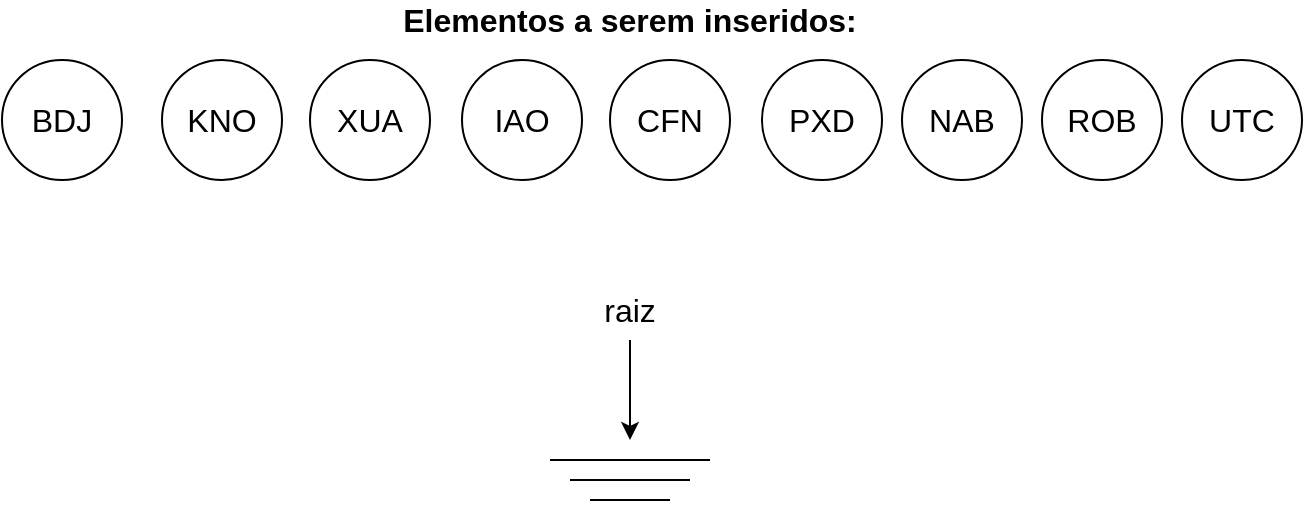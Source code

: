 <mxfile version="24.7.6" pages="33">
  <diagram name="1" id="U83u_89rA0yAjO91OS88">
    <mxGraphModel dx="1224" dy="772" grid="1" gridSize="10" guides="1" tooltips="1" connect="1" arrows="1" fold="1" page="1" pageScale="1" pageWidth="827" pageHeight="1169" math="0" shadow="0">
      <root>
        <mxCell id="0" />
        <mxCell id="1" parent="0" />
        <mxCell id="64bGAemj2rlGCMHvGVnJ-4" value="raiz" style="text;html=1;align=center;verticalAlign=middle;whiteSpace=wrap;rounded=0;fontSize=16;" vertex="1" parent="1">
          <mxGeometry x="384" y="160" width="60" height="30" as="geometry" />
        </mxCell>
        <mxCell id="64bGAemj2rlGCMHvGVnJ-5" value="" style="endArrow=classic;html=1;rounded=0;exitX=0.5;exitY=1;exitDx=0;exitDy=0;" edge="1" parent="1" source="64bGAemj2rlGCMHvGVnJ-4">
          <mxGeometry width="50" height="50" relative="1" as="geometry">
            <mxPoint x="390" y="430" as="sourcePoint" />
            <mxPoint x="414" y="240" as="targetPoint" />
          </mxGeometry>
        </mxCell>
        <mxCell id="64bGAemj2rlGCMHvGVnJ-7" value="&lt;span style=&quot;font-size: 16px;&quot;&gt;BDJ&lt;/span&gt;" style="ellipse;whiteSpace=wrap;html=1;aspect=fixed;" vertex="1" parent="1">
          <mxGeometry x="100" y="50" width="60" height="60" as="geometry" />
        </mxCell>
        <mxCell id="64bGAemj2rlGCMHvGVnJ-8" value="&lt;font style=&quot;font-size: 16px;&quot;&gt;KNO&lt;/font&gt;" style="ellipse;whiteSpace=wrap;html=1;aspect=fixed;" vertex="1" parent="1">
          <mxGeometry x="180" y="50" width="60" height="60" as="geometry" />
        </mxCell>
        <mxCell id="64bGAemj2rlGCMHvGVnJ-9" value="&lt;font style=&quot;font-size: 16px;&quot;&gt;XUA&lt;/font&gt;" style="ellipse;whiteSpace=wrap;html=1;aspect=fixed;" vertex="1" parent="1">
          <mxGeometry x="254" y="50" width="60" height="60" as="geometry" />
        </mxCell>
        <mxCell id="64bGAemj2rlGCMHvGVnJ-10" value="&lt;font style=&quot;font-size: 16px;&quot;&gt;IAO&lt;/font&gt;" style="ellipse;whiteSpace=wrap;html=1;aspect=fixed;" vertex="1" parent="1">
          <mxGeometry x="330" y="50" width="60" height="60" as="geometry" />
        </mxCell>
        <mxCell id="64bGAemj2rlGCMHvGVnJ-11" value="&lt;font style=&quot;font-size: 16px;&quot;&gt;CFN&lt;/font&gt;" style="ellipse;whiteSpace=wrap;html=1;aspect=fixed;" vertex="1" parent="1">
          <mxGeometry x="404" y="50" width="60" height="60" as="geometry" />
        </mxCell>
        <mxCell id="64bGAemj2rlGCMHvGVnJ-12" value="&lt;font style=&quot;font-size: 16px;&quot;&gt;PXD&lt;/font&gt;" style="ellipse;whiteSpace=wrap;html=1;aspect=fixed;" vertex="1" parent="1">
          <mxGeometry x="480" y="50" width="60" height="60" as="geometry" />
        </mxCell>
        <mxCell id="64bGAemj2rlGCMHvGVnJ-13" value="&lt;font style=&quot;font-size: 16px;&quot;&gt;NAB&lt;/font&gt;" style="ellipse;whiteSpace=wrap;html=1;aspect=fixed;" vertex="1" parent="1">
          <mxGeometry x="550" y="50" width="60" height="60" as="geometry" />
        </mxCell>
        <mxCell id="64bGAemj2rlGCMHvGVnJ-14" value="&lt;font style=&quot;font-size: 16px;&quot;&gt;ROB&lt;/font&gt;" style="ellipse;whiteSpace=wrap;html=1;aspect=fixed;" vertex="1" parent="1">
          <mxGeometry x="620" y="50" width="60" height="60" as="geometry" />
        </mxCell>
        <mxCell id="64bGAemj2rlGCMHvGVnJ-15" value="&lt;font style=&quot;font-size: 16px;&quot;&gt;UTC&lt;/font&gt;" style="ellipse;whiteSpace=wrap;html=1;aspect=fixed;" vertex="1" parent="1">
          <mxGeometry x="690" y="50" width="60" height="60" as="geometry" />
        </mxCell>
        <mxCell id="64bGAemj2rlGCMHvGVnJ-16" value="&lt;b&gt;Elementos a serem inseridos:&lt;/b&gt;" style="text;html=1;align=center;verticalAlign=middle;whiteSpace=wrap;rounded=0;fontSize=16;" vertex="1" parent="1">
          <mxGeometry x="294" y="20" width="240" height="20" as="geometry" />
        </mxCell>
        <mxCell id="64bGAemj2rlGCMHvGVnJ-17" value="" style="group" vertex="1" connectable="0" parent="1">
          <mxGeometry x="374" y="250" width="80" height="20" as="geometry" />
        </mxCell>
        <mxCell id="64bGAemj2rlGCMHvGVnJ-1" value="" style="endArrow=none;html=1;rounded=0;fontStyle=1" edge="1" parent="64bGAemj2rlGCMHvGVnJ-17">
          <mxGeometry width="50" height="50" relative="1" as="geometry">
            <mxPoint as="sourcePoint" />
            <mxPoint x="80" as="targetPoint" />
          </mxGeometry>
        </mxCell>
        <mxCell id="64bGAemj2rlGCMHvGVnJ-2" value="" style="endArrow=none;html=1;rounded=0;fontStyle=1" edge="1" parent="64bGAemj2rlGCMHvGVnJ-17">
          <mxGeometry width="50" height="50" relative="1" as="geometry">
            <mxPoint x="10" y="10" as="sourcePoint" />
            <mxPoint x="70" y="10" as="targetPoint" />
            <Array as="points">
              <mxPoint x="50" y="10" />
            </Array>
          </mxGeometry>
        </mxCell>
        <mxCell id="64bGAemj2rlGCMHvGVnJ-3" value="" style="endArrow=none;html=1;rounded=0;fontStyle=1" edge="1" parent="64bGAemj2rlGCMHvGVnJ-17">
          <mxGeometry width="50" height="50" relative="1" as="geometry">
            <mxPoint x="20" y="20" as="sourcePoint" />
            <mxPoint x="60" y="20" as="targetPoint" />
          </mxGeometry>
        </mxCell>
      </root>
    </mxGraphModel>
  </diagram>
  <diagram name="Cópia do 1" id="St5Kiaaf2SQ2CKoGn51X">
    <mxGraphModel dx="1224" dy="772" grid="1" gridSize="10" guides="1" tooltips="1" connect="1" arrows="1" fold="1" page="1" pageScale="1" pageWidth="827" pageHeight="1169" math="0" shadow="0">
      <root>
        <mxCell id="sg8YO_iqbdjU7Hgrsg6n-0" />
        <mxCell id="sg8YO_iqbdjU7Hgrsg6n-1" parent="sg8YO_iqbdjU7Hgrsg6n-0" />
        <mxCell id="sg8YO_iqbdjU7Hgrsg6n-2" value="raiz" style="text;html=1;align=center;verticalAlign=middle;whiteSpace=wrap;rounded=0;fontSize=16;" vertex="1" parent="sg8YO_iqbdjU7Hgrsg6n-1">
          <mxGeometry x="384" y="160" width="60" height="30" as="geometry" />
        </mxCell>
        <mxCell id="sg8YO_iqbdjU7Hgrsg6n-3" value="" style="endArrow=classic;html=1;rounded=0;exitX=0.5;exitY=1;exitDx=0;exitDy=0;" edge="1" parent="sg8YO_iqbdjU7Hgrsg6n-1" source="sg8YO_iqbdjU7Hgrsg6n-2">
          <mxGeometry width="50" height="50" relative="1" as="geometry">
            <mxPoint x="390" y="430" as="sourcePoint" />
            <mxPoint x="414" y="240" as="targetPoint" />
          </mxGeometry>
        </mxCell>
        <mxCell id="sg8YO_iqbdjU7Hgrsg6n-4" value="&lt;span style=&quot;font-size: 16px;&quot;&gt;BDJ&lt;/span&gt;" style="ellipse;whiteSpace=wrap;html=1;aspect=fixed;fillColor=#fff2cc;strokeColor=#d6b656;" vertex="1" parent="sg8YO_iqbdjU7Hgrsg6n-1">
          <mxGeometry x="100" y="50" width="60" height="60" as="geometry" />
        </mxCell>
        <mxCell id="sg8YO_iqbdjU7Hgrsg6n-5" value="&lt;font style=&quot;font-size: 16px;&quot;&gt;KNO&lt;/font&gt;" style="ellipse;whiteSpace=wrap;html=1;aspect=fixed;" vertex="1" parent="sg8YO_iqbdjU7Hgrsg6n-1">
          <mxGeometry x="180" y="50" width="60" height="60" as="geometry" />
        </mxCell>
        <mxCell id="sg8YO_iqbdjU7Hgrsg6n-6" value="&lt;font style=&quot;font-size: 16px;&quot;&gt;XUA&lt;/font&gt;" style="ellipse;whiteSpace=wrap;html=1;aspect=fixed;" vertex="1" parent="sg8YO_iqbdjU7Hgrsg6n-1">
          <mxGeometry x="254" y="50" width="60" height="60" as="geometry" />
        </mxCell>
        <mxCell id="sg8YO_iqbdjU7Hgrsg6n-7" value="&lt;font style=&quot;font-size: 16px;&quot;&gt;IAO&lt;/font&gt;" style="ellipse;whiteSpace=wrap;html=1;aspect=fixed;" vertex="1" parent="sg8YO_iqbdjU7Hgrsg6n-1">
          <mxGeometry x="330" y="50" width="60" height="60" as="geometry" />
        </mxCell>
        <mxCell id="sg8YO_iqbdjU7Hgrsg6n-8" value="&lt;font style=&quot;font-size: 16px;&quot;&gt;CFN&lt;/font&gt;" style="ellipse;whiteSpace=wrap;html=1;aspect=fixed;" vertex="1" parent="sg8YO_iqbdjU7Hgrsg6n-1">
          <mxGeometry x="404" y="50" width="60" height="60" as="geometry" />
        </mxCell>
        <mxCell id="sg8YO_iqbdjU7Hgrsg6n-9" value="&lt;font style=&quot;font-size: 16px;&quot;&gt;PXD&lt;/font&gt;" style="ellipse;whiteSpace=wrap;html=1;aspect=fixed;" vertex="1" parent="sg8YO_iqbdjU7Hgrsg6n-1">
          <mxGeometry x="480" y="50" width="60" height="60" as="geometry" />
        </mxCell>
        <mxCell id="sg8YO_iqbdjU7Hgrsg6n-10" value="&lt;font style=&quot;font-size: 16px;&quot;&gt;NAB&lt;/font&gt;" style="ellipse;whiteSpace=wrap;html=1;aspect=fixed;" vertex="1" parent="sg8YO_iqbdjU7Hgrsg6n-1">
          <mxGeometry x="550" y="50" width="60" height="60" as="geometry" />
        </mxCell>
        <mxCell id="sg8YO_iqbdjU7Hgrsg6n-11" value="&lt;font style=&quot;font-size: 16px;&quot;&gt;ROB&lt;/font&gt;" style="ellipse;whiteSpace=wrap;html=1;aspect=fixed;" vertex="1" parent="sg8YO_iqbdjU7Hgrsg6n-1">
          <mxGeometry x="620" y="50" width="60" height="60" as="geometry" />
        </mxCell>
        <mxCell id="sg8YO_iqbdjU7Hgrsg6n-12" value="&lt;font style=&quot;font-size: 16px;&quot;&gt;UTC&lt;/font&gt;" style="ellipse;whiteSpace=wrap;html=1;aspect=fixed;" vertex="1" parent="sg8YO_iqbdjU7Hgrsg6n-1">
          <mxGeometry x="690" y="50" width="60" height="60" as="geometry" />
        </mxCell>
        <mxCell id="sg8YO_iqbdjU7Hgrsg6n-13" value="&lt;b&gt;Elementos a serem inseridos:&lt;/b&gt;" style="text;html=1;align=center;verticalAlign=middle;whiteSpace=wrap;rounded=0;fontSize=16;" vertex="1" parent="sg8YO_iqbdjU7Hgrsg6n-1">
          <mxGeometry x="294" y="20" width="240" height="20" as="geometry" />
        </mxCell>
        <mxCell id="sg8YO_iqbdjU7Hgrsg6n-14" value="" style="group" vertex="1" connectable="0" parent="sg8YO_iqbdjU7Hgrsg6n-1">
          <mxGeometry x="374" y="250" width="80" height="20" as="geometry" />
        </mxCell>
        <mxCell id="sg8YO_iqbdjU7Hgrsg6n-15" value="" style="endArrow=none;html=1;rounded=0;fontStyle=1" edge="1" parent="sg8YO_iqbdjU7Hgrsg6n-14">
          <mxGeometry width="50" height="50" relative="1" as="geometry">
            <mxPoint as="sourcePoint" />
            <mxPoint x="80" as="targetPoint" />
          </mxGeometry>
        </mxCell>
        <mxCell id="sg8YO_iqbdjU7Hgrsg6n-16" value="" style="endArrow=none;html=1;rounded=0;fontStyle=1" edge="1" parent="sg8YO_iqbdjU7Hgrsg6n-14">
          <mxGeometry width="50" height="50" relative="1" as="geometry">
            <mxPoint x="10" y="10" as="sourcePoint" />
            <mxPoint x="70" y="10" as="targetPoint" />
            <Array as="points">
              <mxPoint x="50" y="10" />
            </Array>
          </mxGeometry>
        </mxCell>
        <mxCell id="sg8YO_iqbdjU7Hgrsg6n-17" value="" style="endArrow=none;html=1;rounded=0;fontStyle=1" edge="1" parent="sg8YO_iqbdjU7Hgrsg6n-14">
          <mxGeometry width="50" height="50" relative="1" as="geometry">
            <mxPoint x="20" y="20" as="sourcePoint" />
            <mxPoint x="60" y="20" as="targetPoint" />
          </mxGeometry>
        </mxCell>
      </root>
    </mxGraphModel>
  </diagram>
  <diagram name="Cópia do 1" id="AXpQcYMaNWybr2ZXfS8M">
    <mxGraphModel dx="1224" dy="772" grid="1" gridSize="10" guides="1" tooltips="1" connect="1" arrows="1" fold="1" page="1" pageScale="1" pageWidth="827" pageHeight="1169" math="0" shadow="0">
      <root>
        <mxCell id="QNWWM2fhnQAwQ16uZbZ--0" />
        <mxCell id="QNWWM2fhnQAwQ16uZbZ--1" parent="QNWWM2fhnQAwQ16uZbZ--0" />
        <mxCell id="QNWWM2fhnQAwQ16uZbZ--2" value="raiz" style="text;html=1;align=center;verticalAlign=middle;whiteSpace=wrap;rounded=0;fontSize=16;" vertex="1" parent="QNWWM2fhnQAwQ16uZbZ--1">
          <mxGeometry x="384" y="160" width="60" height="30" as="geometry" />
        </mxCell>
        <mxCell id="QNWWM2fhnQAwQ16uZbZ--3" value="" style="endArrow=classic;html=1;rounded=0;exitX=0.5;exitY=1;exitDx=0;exitDy=0;" edge="1" parent="QNWWM2fhnQAwQ16uZbZ--1" source="QNWWM2fhnQAwQ16uZbZ--2">
          <mxGeometry width="50" height="50" relative="1" as="geometry">
            <mxPoint x="390" y="430" as="sourcePoint" />
            <mxPoint x="414" y="240" as="targetPoint" />
          </mxGeometry>
        </mxCell>
        <mxCell id="QNWWM2fhnQAwQ16uZbZ--4" value="&lt;span style=&quot;font-size: 16px;&quot;&gt;BDJ&lt;/span&gt;" style="ellipse;whiteSpace=wrap;html=1;aspect=fixed;fillColor=#dae8fc;strokeColor=#6c8ebf;" vertex="1" parent="QNWWM2fhnQAwQ16uZbZ--1">
          <mxGeometry x="384" y="250" width="60" height="60" as="geometry" />
        </mxCell>
        <mxCell id="QNWWM2fhnQAwQ16uZbZ--5" value="&lt;font style=&quot;font-size: 16px;&quot;&gt;KNO&lt;/font&gt;" style="ellipse;whiteSpace=wrap;html=1;aspect=fixed;fillColor=#fff2cc;strokeColor=#d6b656;" vertex="1" parent="QNWWM2fhnQAwQ16uZbZ--1">
          <mxGeometry x="180" y="50" width="60" height="60" as="geometry" />
        </mxCell>
        <mxCell id="QNWWM2fhnQAwQ16uZbZ--6" value="&lt;font style=&quot;font-size: 16px;&quot;&gt;XUA&lt;/font&gt;" style="ellipse;whiteSpace=wrap;html=1;aspect=fixed;" vertex="1" parent="QNWWM2fhnQAwQ16uZbZ--1">
          <mxGeometry x="254" y="50" width="60" height="60" as="geometry" />
        </mxCell>
        <mxCell id="QNWWM2fhnQAwQ16uZbZ--7" value="&lt;font style=&quot;font-size: 16px;&quot;&gt;IAO&lt;/font&gt;" style="ellipse;whiteSpace=wrap;html=1;aspect=fixed;" vertex="1" parent="QNWWM2fhnQAwQ16uZbZ--1">
          <mxGeometry x="330" y="50" width="60" height="60" as="geometry" />
        </mxCell>
        <mxCell id="QNWWM2fhnQAwQ16uZbZ--8" value="&lt;font style=&quot;font-size: 16px;&quot;&gt;CFN&lt;/font&gt;" style="ellipse;whiteSpace=wrap;html=1;aspect=fixed;" vertex="1" parent="QNWWM2fhnQAwQ16uZbZ--1">
          <mxGeometry x="404" y="50" width="60" height="60" as="geometry" />
        </mxCell>
        <mxCell id="QNWWM2fhnQAwQ16uZbZ--9" value="&lt;font style=&quot;font-size: 16px;&quot;&gt;PXD&lt;/font&gt;" style="ellipse;whiteSpace=wrap;html=1;aspect=fixed;" vertex="1" parent="QNWWM2fhnQAwQ16uZbZ--1">
          <mxGeometry x="480" y="50" width="60" height="60" as="geometry" />
        </mxCell>
        <mxCell id="QNWWM2fhnQAwQ16uZbZ--10" value="&lt;font style=&quot;font-size: 16px;&quot;&gt;NAB&lt;/font&gt;" style="ellipse;whiteSpace=wrap;html=1;aspect=fixed;" vertex="1" parent="QNWWM2fhnQAwQ16uZbZ--1">
          <mxGeometry x="550" y="50" width="60" height="60" as="geometry" />
        </mxCell>
        <mxCell id="QNWWM2fhnQAwQ16uZbZ--11" value="&lt;font style=&quot;font-size: 16px;&quot;&gt;ROB&lt;/font&gt;" style="ellipse;whiteSpace=wrap;html=1;aspect=fixed;" vertex="1" parent="QNWWM2fhnQAwQ16uZbZ--1">
          <mxGeometry x="620" y="50" width="60" height="60" as="geometry" />
        </mxCell>
        <mxCell id="QNWWM2fhnQAwQ16uZbZ--12" value="&lt;font style=&quot;font-size: 16px;&quot;&gt;UTC&lt;/font&gt;" style="ellipse;whiteSpace=wrap;html=1;aspect=fixed;" vertex="1" parent="QNWWM2fhnQAwQ16uZbZ--1">
          <mxGeometry x="690" y="50" width="60" height="60" as="geometry" />
        </mxCell>
        <mxCell id="QNWWM2fhnQAwQ16uZbZ--13" value="&lt;b&gt;Elementos a serem inseridos:&lt;/b&gt;" style="text;html=1;align=center;verticalAlign=middle;whiteSpace=wrap;rounded=0;fontSize=16;" vertex="1" parent="QNWWM2fhnQAwQ16uZbZ--1">
          <mxGeometry x="294" y="20" width="240" height="20" as="geometry" />
        </mxCell>
      </root>
    </mxGraphModel>
  </diagram>
  <diagram name="Cópia do Cópia do 1" id="GKTvJsXAjoKW9xgsMZeG">
    <mxGraphModel dx="699" dy="441" grid="1" gridSize="10" guides="1" tooltips="1" connect="1" arrows="1" fold="1" page="1" pageScale="1" pageWidth="827" pageHeight="1169" math="0" shadow="0">
      <root>
        <mxCell id="rd2Uq-ISlfk8vo_Kr6hk-0" />
        <mxCell id="rd2Uq-ISlfk8vo_Kr6hk-1" parent="rd2Uq-ISlfk8vo_Kr6hk-0" />
        <mxCell id="rd2Uq-ISlfk8vo_Kr6hk-2" value="raiz" style="text;html=1;align=center;verticalAlign=middle;whiteSpace=wrap;rounded=0;fontSize=16;" vertex="1" parent="rd2Uq-ISlfk8vo_Kr6hk-1">
          <mxGeometry x="384" y="160" width="60" height="30" as="geometry" />
        </mxCell>
        <mxCell id="rd2Uq-ISlfk8vo_Kr6hk-3" value="" style="endArrow=classic;html=1;rounded=0;exitX=0.5;exitY=1;exitDx=0;exitDy=0;" edge="1" parent="rd2Uq-ISlfk8vo_Kr6hk-1" source="rd2Uq-ISlfk8vo_Kr6hk-2">
          <mxGeometry width="50" height="50" relative="1" as="geometry">
            <mxPoint x="390" y="430" as="sourcePoint" />
            <mxPoint x="414" y="240" as="targetPoint" />
          </mxGeometry>
        </mxCell>
        <mxCell id="rd2Uq-ISlfk8vo_Kr6hk-4" value="&lt;span style=&quot;font-size: 16px;&quot;&gt;BDJ&lt;/span&gt;" style="ellipse;whiteSpace=wrap;html=1;aspect=fixed;" vertex="1" parent="rd2Uq-ISlfk8vo_Kr6hk-1">
          <mxGeometry x="384" y="250" width="60" height="60" as="geometry" />
        </mxCell>
        <mxCell id="rd2Uq-ISlfk8vo_Kr6hk-5" value="&lt;font style=&quot;font-size: 16px;&quot;&gt;KNO&lt;/font&gt;" style="ellipse;whiteSpace=wrap;html=1;aspect=fixed;fillColor=#dae8fc;strokeColor=#6c8ebf;" vertex="1" parent="rd2Uq-ISlfk8vo_Kr6hk-1">
          <mxGeometry x="480" y="320" width="60" height="60" as="geometry" />
        </mxCell>
        <mxCell id="rd2Uq-ISlfk8vo_Kr6hk-6" value="&lt;font style=&quot;font-size: 16px;&quot;&gt;XUA&lt;/font&gt;" style="ellipse;whiteSpace=wrap;html=1;aspect=fixed;fillColor=#fff2cc;strokeColor=#d6b656;" vertex="1" parent="rd2Uq-ISlfk8vo_Kr6hk-1">
          <mxGeometry x="254" y="50" width="60" height="60" as="geometry" />
        </mxCell>
        <mxCell id="rd2Uq-ISlfk8vo_Kr6hk-7" value="&lt;font style=&quot;font-size: 16px;&quot;&gt;IAO&lt;/font&gt;" style="ellipse;whiteSpace=wrap;html=1;aspect=fixed;" vertex="1" parent="rd2Uq-ISlfk8vo_Kr6hk-1">
          <mxGeometry x="330" y="50" width="60" height="60" as="geometry" />
        </mxCell>
        <mxCell id="rd2Uq-ISlfk8vo_Kr6hk-8" value="&lt;font style=&quot;font-size: 16px;&quot;&gt;CFN&lt;/font&gt;" style="ellipse;whiteSpace=wrap;html=1;aspect=fixed;" vertex="1" parent="rd2Uq-ISlfk8vo_Kr6hk-1">
          <mxGeometry x="404" y="50" width="60" height="60" as="geometry" />
        </mxCell>
        <mxCell id="rd2Uq-ISlfk8vo_Kr6hk-9" value="&lt;font style=&quot;font-size: 16px;&quot;&gt;PXD&lt;/font&gt;" style="ellipse;whiteSpace=wrap;html=1;aspect=fixed;" vertex="1" parent="rd2Uq-ISlfk8vo_Kr6hk-1">
          <mxGeometry x="480" y="50" width="60" height="60" as="geometry" />
        </mxCell>
        <mxCell id="rd2Uq-ISlfk8vo_Kr6hk-10" value="&lt;font style=&quot;font-size: 16px;&quot;&gt;NAB&lt;/font&gt;" style="ellipse;whiteSpace=wrap;html=1;aspect=fixed;" vertex="1" parent="rd2Uq-ISlfk8vo_Kr6hk-1">
          <mxGeometry x="550" y="50" width="60" height="60" as="geometry" />
        </mxCell>
        <mxCell id="rd2Uq-ISlfk8vo_Kr6hk-11" value="&lt;font style=&quot;font-size: 16px;&quot;&gt;ROB&lt;/font&gt;" style="ellipse;whiteSpace=wrap;html=1;aspect=fixed;" vertex="1" parent="rd2Uq-ISlfk8vo_Kr6hk-1">
          <mxGeometry x="620" y="50" width="60" height="60" as="geometry" />
        </mxCell>
        <mxCell id="rd2Uq-ISlfk8vo_Kr6hk-12" value="&lt;font style=&quot;font-size: 16px;&quot;&gt;UTC&lt;/font&gt;" style="ellipse;whiteSpace=wrap;html=1;aspect=fixed;" vertex="1" parent="rd2Uq-ISlfk8vo_Kr6hk-1">
          <mxGeometry x="690" y="50" width="60" height="60" as="geometry" />
        </mxCell>
        <mxCell id="rd2Uq-ISlfk8vo_Kr6hk-13" value="&lt;b&gt;Elementos a serem inseridos:&lt;/b&gt;" style="text;html=1;align=center;verticalAlign=middle;whiteSpace=wrap;rounded=0;fontSize=16;" vertex="1" parent="rd2Uq-ISlfk8vo_Kr6hk-1">
          <mxGeometry x="294" y="20" width="240" height="20" as="geometry" />
        </mxCell>
        <mxCell id="PnlnAd5YYKzMeL8wJFrA-0" value="" style="endArrow=classic;html=1;rounded=0;exitX=0.5;exitY=1;exitDx=0;exitDy=0;entryX=0.026;entryY=0.226;entryDx=0;entryDy=0;entryPerimeter=0;" edge="1" parent="rd2Uq-ISlfk8vo_Kr6hk-1" target="rd2Uq-ISlfk8vo_Kr6hk-5">
          <mxGeometry width="50" height="50" relative="1" as="geometry">
            <mxPoint x="433.71" y="300" as="sourcePoint" />
            <mxPoint x="433.71" y="350" as="targetPoint" />
          </mxGeometry>
        </mxCell>
      </root>
    </mxGraphModel>
  </diagram>
  <diagram name="Cópia do Cópia do Cópia do 1" id="MwzxWyalQEhWc4-osp8c">
    <mxGraphModel dx="1224" dy="772" grid="1" gridSize="10" guides="1" tooltips="1" connect="1" arrows="1" fold="1" page="1" pageScale="1" pageWidth="827" pageHeight="1169" math="0" shadow="0">
      <root>
        <mxCell id="0D0bpDQAily36xG9gb_F-0" />
        <mxCell id="0D0bpDQAily36xG9gb_F-1" parent="0D0bpDQAily36xG9gb_F-0" />
        <mxCell id="0D0bpDQAily36xG9gb_F-2" value="raiz" style="text;html=1;align=center;verticalAlign=middle;whiteSpace=wrap;rounded=0;fontSize=16;" vertex="1" parent="0D0bpDQAily36xG9gb_F-1">
          <mxGeometry x="384" y="160" width="60" height="30" as="geometry" />
        </mxCell>
        <mxCell id="0D0bpDQAily36xG9gb_F-3" value="" style="endArrow=classic;html=1;rounded=0;exitX=0.5;exitY=1;exitDx=0;exitDy=0;" edge="1" parent="0D0bpDQAily36xG9gb_F-1" source="0D0bpDQAily36xG9gb_F-2">
          <mxGeometry width="50" height="50" relative="1" as="geometry">
            <mxPoint x="390" y="430" as="sourcePoint" />
            <mxPoint x="414" y="240" as="targetPoint" />
          </mxGeometry>
        </mxCell>
        <mxCell id="0D0bpDQAily36xG9gb_F-4" value="&lt;span style=&quot;font-size: 16px;&quot;&gt;BDJ&lt;/span&gt;" style="ellipse;whiteSpace=wrap;html=1;aspect=fixed;" vertex="1" parent="0D0bpDQAily36xG9gb_F-1">
          <mxGeometry x="384" y="250" width="60" height="60" as="geometry" />
        </mxCell>
        <mxCell id="0D0bpDQAily36xG9gb_F-5" value="&lt;font style=&quot;font-size: 16px;&quot;&gt;KNO&lt;/font&gt;" style="ellipse;whiteSpace=wrap;html=1;aspect=fixed;" vertex="1" parent="0D0bpDQAily36xG9gb_F-1">
          <mxGeometry x="480" y="320" width="60" height="60" as="geometry" />
        </mxCell>
        <mxCell id="0D0bpDQAily36xG9gb_F-6" value="&lt;font style=&quot;font-size: 16px;&quot;&gt;XUA&lt;/font&gt;" style="ellipse;whiteSpace=wrap;html=1;aspect=fixed;fillColor=#fff2cc;strokeColor=#d6b656;" vertex="1" parent="0D0bpDQAily36xG9gb_F-1">
          <mxGeometry x="560" y="400" width="60" height="60" as="geometry" />
        </mxCell>
        <mxCell id="0D0bpDQAily36xG9gb_F-7" value="&lt;font style=&quot;font-size: 16px;&quot;&gt;IAO&lt;/font&gt;" style="ellipse;whiteSpace=wrap;html=1;aspect=fixed;" vertex="1" parent="0D0bpDQAily36xG9gb_F-1">
          <mxGeometry x="330" y="50" width="60" height="60" as="geometry" />
        </mxCell>
        <mxCell id="0D0bpDQAily36xG9gb_F-8" value="&lt;font style=&quot;font-size: 16px;&quot;&gt;CFN&lt;/font&gt;" style="ellipse;whiteSpace=wrap;html=1;aspect=fixed;" vertex="1" parent="0D0bpDQAily36xG9gb_F-1">
          <mxGeometry x="404" y="50" width="60" height="60" as="geometry" />
        </mxCell>
        <mxCell id="0D0bpDQAily36xG9gb_F-9" value="&lt;font style=&quot;font-size: 16px;&quot;&gt;PXD&lt;/font&gt;" style="ellipse;whiteSpace=wrap;html=1;aspect=fixed;" vertex="1" parent="0D0bpDQAily36xG9gb_F-1">
          <mxGeometry x="480" y="50" width="60" height="60" as="geometry" />
        </mxCell>
        <mxCell id="0D0bpDQAily36xG9gb_F-10" value="&lt;font style=&quot;font-size: 16px;&quot;&gt;NAB&lt;/font&gt;" style="ellipse;whiteSpace=wrap;html=1;aspect=fixed;" vertex="1" parent="0D0bpDQAily36xG9gb_F-1">
          <mxGeometry x="550" y="50" width="60" height="60" as="geometry" />
        </mxCell>
        <mxCell id="0D0bpDQAily36xG9gb_F-11" value="&lt;font style=&quot;font-size: 16px;&quot;&gt;ROB&lt;/font&gt;" style="ellipse;whiteSpace=wrap;html=1;aspect=fixed;" vertex="1" parent="0D0bpDQAily36xG9gb_F-1">
          <mxGeometry x="620" y="50" width="60" height="60" as="geometry" />
        </mxCell>
        <mxCell id="0D0bpDQAily36xG9gb_F-12" value="&lt;font style=&quot;font-size: 16px;&quot;&gt;UTC&lt;/font&gt;" style="ellipse;whiteSpace=wrap;html=1;aspect=fixed;" vertex="1" parent="0D0bpDQAily36xG9gb_F-1">
          <mxGeometry x="690" y="50" width="60" height="60" as="geometry" />
        </mxCell>
        <mxCell id="0D0bpDQAily36xG9gb_F-13" value="&lt;b&gt;Elementos a serem inseridos:&lt;/b&gt;" style="text;html=1;align=center;verticalAlign=middle;whiteSpace=wrap;rounded=0;fontSize=16;" vertex="1" parent="0D0bpDQAily36xG9gb_F-1">
          <mxGeometry x="294" y="20" width="240" height="20" as="geometry" />
        </mxCell>
        <mxCell id="0D0bpDQAily36xG9gb_F-14" value="" style="endArrow=classic;html=1;rounded=0;exitX=0.5;exitY=1;exitDx=0;exitDy=0;entryX=0.026;entryY=0.226;entryDx=0;entryDy=0;entryPerimeter=0;" edge="1" parent="0D0bpDQAily36xG9gb_F-1" target="0D0bpDQAily36xG9gb_F-5">
          <mxGeometry width="50" height="50" relative="1" as="geometry">
            <mxPoint x="433.71" y="300" as="sourcePoint" />
            <mxPoint x="433.71" y="350" as="targetPoint" />
          </mxGeometry>
        </mxCell>
        <mxCell id="8_21nJFx43UrZMaYXHg_-0" value="" style="endArrow=classic;html=1;rounded=0;exitX=0.5;exitY=1;exitDx=0;exitDy=0;entryX=0.333;entryY=0.083;entryDx=0;entryDy=0;entryPerimeter=0;" edge="1" parent="0D0bpDQAily36xG9gb_F-1" target="0D0bpDQAily36xG9gb_F-6">
          <mxGeometry width="50" height="50" relative="1" as="geometry">
            <mxPoint x="534" y="370" as="sourcePoint" />
            <mxPoint x="582.29" y="404" as="targetPoint" />
          </mxGeometry>
        </mxCell>
      </root>
    </mxGraphModel>
  </diagram>
  <diagram name="Cópia do Cópia do Cópia do Cópia do 1" id="DzBhih5br9CloapvbAXB">
    <mxGraphModel dx="1224" dy="772" grid="1" gridSize="10" guides="1" tooltips="1" connect="1" arrows="1" fold="1" page="1" pageScale="1" pageWidth="827" pageHeight="1169" math="0" shadow="0">
      <root>
        <mxCell id="ZOnKD8P-lMRmCIlrt_Km-0" />
        <mxCell id="ZOnKD8P-lMRmCIlrt_Km-1" parent="ZOnKD8P-lMRmCIlrt_Km-0" />
        <mxCell id="ZOnKD8P-lMRmCIlrt_Km-2" value="raiz" style="text;html=1;align=center;verticalAlign=middle;whiteSpace=wrap;rounded=0;fontSize=16;" vertex="1" parent="ZOnKD8P-lMRmCIlrt_Km-1">
          <mxGeometry x="384" y="160" width="60" height="30" as="geometry" />
        </mxCell>
        <mxCell id="ZOnKD8P-lMRmCIlrt_Km-3" value="" style="endArrow=classic;html=1;rounded=0;exitX=0.5;exitY=1;exitDx=0;exitDy=0;" edge="1" parent="ZOnKD8P-lMRmCIlrt_Km-1" source="ZOnKD8P-lMRmCIlrt_Km-2">
          <mxGeometry width="50" height="50" relative="1" as="geometry">
            <mxPoint x="390" y="430" as="sourcePoint" />
            <mxPoint x="414" y="240" as="targetPoint" />
          </mxGeometry>
        </mxCell>
        <mxCell id="ZOnKD8P-lMRmCIlrt_Km-4" value="&lt;span style=&quot;font-size: 16px;&quot;&gt;BDJ&lt;/span&gt;" style="ellipse;whiteSpace=wrap;html=1;aspect=fixed;" vertex="1" parent="ZOnKD8P-lMRmCIlrt_Km-1">
          <mxGeometry x="310" y="340" width="60" height="60" as="geometry" />
        </mxCell>
        <mxCell id="ZOnKD8P-lMRmCIlrt_Km-5" value="&lt;font style=&quot;font-size: 16px;&quot;&gt;KNO&lt;/font&gt;" style="ellipse;whiteSpace=wrap;html=1;aspect=fixed;" vertex="1" parent="ZOnKD8P-lMRmCIlrt_Km-1">
          <mxGeometry x="384" y="250" width="60" height="60" as="geometry" />
        </mxCell>
        <mxCell id="ZOnKD8P-lMRmCIlrt_Km-6" value="&lt;font style=&quot;font-size: 16px;&quot;&gt;XUA&lt;/font&gt;" style="ellipse;whiteSpace=wrap;html=1;aspect=fixed;" vertex="1" parent="ZOnKD8P-lMRmCIlrt_Km-1">
          <mxGeometry x="460" y="340" width="60" height="60" as="geometry" />
        </mxCell>
        <mxCell id="ZOnKD8P-lMRmCIlrt_Km-7" value="&lt;font style=&quot;font-size: 16px;&quot;&gt;IAO&lt;/font&gt;" style="ellipse;whiteSpace=wrap;html=1;aspect=fixed;" vertex="1" parent="ZOnKD8P-lMRmCIlrt_Km-1">
          <mxGeometry x="330" y="50" width="60" height="60" as="geometry" />
        </mxCell>
        <mxCell id="ZOnKD8P-lMRmCIlrt_Km-8" value="&lt;font style=&quot;font-size: 16px;&quot;&gt;CFN&lt;/font&gt;" style="ellipse;whiteSpace=wrap;html=1;aspect=fixed;" vertex="1" parent="ZOnKD8P-lMRmCIlrt_Km-1">
          <mxGeometry x="404" y="50" width="60" height="60" as="geometry" />
        </mxCell>
        <mxCell id="ZOnKD8P-lMRmCIlrt_Km-9" value="&lt;font style=&quot;font-size: 16px;&quot;&gt;PXD&lt;/font&gt;" style="ellipse;whiteSpace=wrap;html=1;aspect=fixed;" vertex="1" parent="ZOnKD8P-lMRmCIlrt_Km-1">
          <mxGeometry x="480" y="50" width="60" height="60" as="geometry" />
        </mxCell>
        <mxCell id="ZOnKD8P-lMRmCIlrt_Km-10" value="&lt;font style=&quot;font-size: 16px;&quot;&gt;NAB&lt;/font&gt;" style="ellipse;whiteSpace=wrap;html=1;aspect=fixed;" vertex="1" parent="ZOnKD8P-lMRmCIlrt_Km-1">
          <mxGeometry x="550" y="50" width="60" height="60" as="geometry" />
        </mxCell>
        <mxCell id="ZOnKD8P-lMRmCIlrt_Km-11" value="&lt;font style=&quot;font-size: 16px;&quot;&gt;ROB&lt;/font&gt;" style="ellipse;whiteSpace=wrap;html=1;aspect=fixed;" vertex="1" parent="ZOnKD8P-lMRmCIlrt_Km-1">
          <mxGeometry x="620" y="50" width="60" height="60" as="geometry" />
        </mxCell>
        <mxCell id="ZOnKD8P-lMRmCIlrt_Km-12" value="&lt;font style=&quot;font-size: 16px;&quot;&gt;UTC&lt;/font&gt;" style="ellipse;whiteSpace=wrap;html=1;aspect=fixed;" vertex="1" parent="ZOnKD8P-lMRmCIlrt_Km-1">
          <mxGeometry x="690" y="50" width="60" height="60" as="geometry" />
        </mxCell>
        <mxCell id="ZOnKD8P-lMRmCIlrt_Km-13" value="&lt;b&gt;Elementos a serem inseridos:&lt;/b&gt;" style="text;html=1;align=center;verticalAlign=middle;whiteSpace=wrap;rounded=0;fontSize=16;" vertex="1" parent="ZOnKD8P-lMRmCIlrt_Km-1">
          <mxGeometry x="294" y="20" width="240" height="20" as="geometry" />
        </mxCell>
        <mxCell id="ZOnKD8P-lMRmCIlrt_Km-15" value="" style="endArrow=classic;html=1;rounded=0;exitX=1;exitY=1;exitDx=0;exitDy=0;entryX=0.333;entryY=0.083;entryDx=0;entryDy=0;entryPerimeter=0;" edge="1" parent="ZOnKD8P-lMRmCIlrt_Km-1" target="ZOnKD8P-lMRmCIlrt_Km-6" source="ZOnKD8P-lMRmCIlrt_Km-5">
          <mxGeometry width="50" height="50" relative="1" as="geometry">
            <mxPoint x="534" y="370" as="sourcePoint" />
            <mxPoint x="582.29" y="404" as="targetPoint" />
          </mxGeometry>
        </mxCell>
        <mxCell id="ZOnKD8P-lMRmCIlrt_Km-16" value="&lt;span style=&quot;font-size: 15px;&quot;&gt;Rotação Simples para Esquerda&lt;/span&gt;" style="rounded=1;whiteSpace=wrap;html=1;strokeColor=#d6b656;fillColor=#fff2cc;" vertex="1" parent="ZOnKD8P-lMRmCIlrt_Km-1">
          <mxGeometry x="530" y="210" width="226" height="40" as="geometry" />
        </mxCell>
        <mxCell id="EK2kEuJqKhrQ7iD29gVg-0" value="" style="endArrow=classic;html=1;rounded=0;exitX=1;exitY=1;exitDx=0;exitDy=0;entryX=1;entryY=0;entryDx=0;entryDy=0;" edge="1" parent="ZOnKD8P-lMRmCIlrt_Km-1" target="ZOnKD8P-lMRmCIlrt_Km-4">
          <mxGeometry width="50" height="50" relative="1" as="geometry">
            <mxPoint x="391.5" y="300" as="sourcePoint" />
            <mxPoint x="436.5" y="344" as="targetPoint" />
          </mxGeometry>
        </mxCell>
      </root>
    </mxGraphModel>
  </diagram>
  <diagram name="Cópia do Cópia do Cópia do Cópia do Cópia do 1" id="-b7fThSnhXQJsMs4NAHO">
    <mxGraphModel dx="1224" dy="772" grid="1" gridSize="10" guides="1" tooltips="1" connect="1" arrows="1" fold="1" page="1" pageScale="1" pageWidth="827" pageHeight="1169" math="0" shadow="0">
      <root>
        <mxCell id="nZw9aGNgpqa9UOWILYrV-0" />
        <mxCell id="nZw9aGNgpqa9UOWILYrV-1" parent="nZw9aGNgpqa9UOWILYrV-0" />
        <mxCell id="nZw9aGNgpqa9UOWILYrV-2" value="raiz" style="text;html=1;align=center;verticalAlign=middle;whiteSpace=wrap;rounded=0;fontSize=16;" vertex="1" parent="nZw9aGNgpqa9UOWILYrV-1">
          <mxGeometry x="384" y="160" width="60" height="30" as="geometry" />
        </mxCell>
        <mxCell id="nZw9aGNgpqa9UOWILYrV-3" value="" style="endArrow=classic;html=1;rounded=0;exitX=0.5;exitY=1;exitDx=0;exitDy=0;" edge="1" parent="nZw9aGNgpqa9UOWILYrV-1" source="nZw9aGNgpqa9UOWILYrV-2">
          <mxGeometry width="50" height="50" relative="1" as="geometry">
            <mxPoint x="390" y="430" as="sourcePoint" />
            <mxPoint x="414" y="240" as="targetPoint" />
          </mxGeometry>
        </mxCell>
        <mxCell id="nZw9aGNgpqa9UOWILYrV-4" value="&lt;span style=&quot;font-size: 16px;&quot;&gt;BDJ&lt;/span&gt;" style="ellipse;whiteSpace=wrap;html=1;aspect=fixed;" vertex="1" parent="nZw9aGNgpqa9UOWILYrV-1">
          <mxGeometry x="310" y="340" width="60" height="60" as="geometry" />
        </mxCell>
        <mxCell id="nZw9aGNgpqa9UOWILYrV-5" value="&lt;font style=&quot;font-size: 16px;&quot;&gt;KNO&lt;/font&gt;" style="ellipse;whiteSpace=wrap;html=1;aspect=fixed;" vertex="1" parent="nZw9aGNgpqa9UOWILYrV-1">
          <mxGeometry x="384" y="250" width="60" height="60" as="geometry" />
        </mxCell>
        <mxCell id="nZw9aGNgpqa9UOWILYrV-6" value="&lt;font style=&quot;font-size: 16px;&quot;&gt;XUA&lt;/font&gt;" style="ellipse;whiteSpace=wrap;html=1;aspect=fixed;" vertex="1" parent="nZw9aGNgpqa9UOWILYrV-1">
          <mxGeometry x="460" y="340" width="60" height="60" as="geometry" />
        </mxCell>
        <mxCell id="nZw9aGNgpqa9UOWILYrV-7" value="&lt;font style=&quot;font-size: 16px;&quot;&gt;IAO&lt;/font&gt;" style="ellipse;whiteSpace=wrap;html=1;aspect=fixed;fillColor=#fff2cc;strokeColor=#d6b656;" vertex="1" parent="nZw9aGNgpqa9UOWILYrV-1">
          <mxGeometry x="330" y="50" width="60" height="60" as="geometry" />
        </mxCell>
        <mxCell id="nZw9aGNgpqa9UOWILYrV-8" value="&lt;font style=&quot;font-size: 16px;&quot;&gt;CFN&lt;/font&gt;" style="ellipse;whiteSpace=wrap;html=1;aspect=fixed;" vertex="1" parent="nZw9aGNgpqa9UOWILYrV-1">
          <mxGeometry x="404" y="50" width="60" height="60" as="geometry" />
        </mxCell>
        <mxCell id="nZw9aGNgpqa9UOWILYrV-9" value="&lt;font style=&quot;font-size: 16px;&quot;&gt;PXD&lt;/font&gt;" style="ellipse;whiteSpace=wrap;html=1;aspect=fixed;" vertex="1" parent="nZw9aGNgpqa9UOWILYrV-1">
          <mxGeometry x="480" y="50" width="60" height="60" as="geometry" />
        </mxCell>
        <mxCell id="nZw9aGNgpqa9UOWILYrV-10" value="&lt;font style=&quot;font-size: 16px;&quot;&gt;NAB&lt;/font&gt;" style="ellipse;whiteSpace=wrap;html=1;aspect=fixed;" vertex="1" parent="nZw9aGNgpqa9UOWILYrV-1">
          <mxGeometry x="550" y="50" width="60" height="60" as="geometry" />
        </mxCell>
        <mxCell id="nZw9aGNgpqa9UOWILYrV-11" value="&lt;font style=&quot;font-size: 16px;&quot;&gt;ROB&lt;/font&gt;" style="ellipse;whiteSpace=wrap;html=1;aspect=fixed;" vertex="1" parent="nZw9aGNgpqa9UOWILYrV-1">
          <mxGeometry x="620" y="50" width="60" height="60" as="geometry" />
        </mxCell>
        <mxCell id="nZw9aGNgpqa9UOWILYrV-12" value="&lt;font style=&quot;font-size: 16px;&quot;&gt;UTC&lt;/font&gt;" style="ellipse;whiteSpace=wrap;html=1;aspect=fixed;" vertex="1" parent="nZw9aGNgpqa9UOWILYrV-1">
          <mxGeometry x="690" y="50" width="60" height="60" as="geometry" />
        </mxCell>
        <mxCell id="nZw9aGNgpqa9UOWILYrV-13" value="&lt;b&gt;Elementos a serem inseridos:&lt;/b&gt;" style="text;html=1;align=center;verticalAlign=middle;whiteSpace=wrap;rounded=0;fontSize=16;" vertex="1" parent="nZw9aGNgpqa9UOWILYrV-1">
          <mxGeometry x="294" y="20" width="240" height="20" as="geometry" />
        </mxCell>
        <mxCell id="nZw9aGNgpqa9UOWILYrV-14" value="" style="endArrow=classic;html=1;rounded=0;exitX=1;exitY=1;exitDx=0;exitDy=0;entryX=0.333;entryY=0.083;entryDx=0;entryDy=0;entryPerimeter=0;" edge="1" parent="nZw9aGNgpqa9UOWILYrV-1" source="nZw9aGNgpqa9UOWILYrV-5" target="nZw9aGNgpqa9UOWILYrV-6">
          <mxGeometry width="50" height="50" relative="1" as="geometry">
            <mxPoint x="534" y="370" as="sourcePoint" />
            <mxPoint x="582.29" y="404" as="targetPoint" />
          </mxGeometry>
        </mxCell>
        <mxCell id="nZw9aGNgpqa9UOWILYrV-16" value="" style="endArrow=classic;html=1;rounded=0;exitX=1;exitY=1;exitDx=0;exitDy=0;entryX=1;entryY=0;entryDx=0;entryDy=0;" edge="1" parent="nZw9aGNgpqa9UOWILYrV-1" target="nZw9aGNgpqa9UOWILYrV-4">
          <mxGeometry width="50" height="50" relative="1" as="geometry">
            <mxPoint x="391.5" y="300" as="sourcePoint" />
            <mxPoint x="436.5" y="344" as="targetPoint" />
          </mxGeometry>
        </mxCell>
      </root>
    </mxGraphModel>
  </diagram>
  <diagram name="Cópia do Cópia do Cópia do Cópia do Cópia do Cópia do 1" id="rLDmRb6g5PWSeP0c3PXR">
    <mxGraphModel dx="1224" dy="772" grid="1" gridSize="10" guides="1" tooltips="1" connect="1" arrows="1" fold="1" page="1" pageScale="1" pageWidth="827" pageHeight="1169" math="0" shadow="0">
      <root>
        <mxCell id="QGYd2686aAsQjrjoY6TF-0" />
        <mxCell id="QGYd2686aAsQjrjoY6TF-1" parent="QGYd2686aAsQjrjoY6TF-0" />
        <mxCell id="QGYd2686aAsQjrjoY6TF-2" value="raiz" style="text;html=1;align=center;verticalAlign=middle;whiteSpace=wrap;rounded=0;fontSize=16;" vertex="1" parent="QGYd2686aAsQjrjoY6TF-1">
          <mxGeometry x="384" y="160" width="60" height="30" as="geometry" />
        </mxCell>
        <mxCell id="QGYd2686aAsQjrjoY6TF-3" value="" style="endArrow=classic;html=1;rounded=0;exitX=0.5;exitY=1;exitDx=0;exitDy=0;" edge="1" parent="QGYd2686aAsQjrjoY6TF-1" source="QGYd2686aAsQjrjoY6TF-2">
          <mxGeometry width="50" height="50" relative="1" as="geometry">
            <mxPoint x="390" y="430" as="sourcePoint" />
            <mxPoint x="414" y="240" as="targetPoint" />
          </mxGeometry>
        </mxCell>
        <mxCell id="QGYd2686aAsQjrjoY6TF-4" value="&lt;span style=&quot;font-size: 16px;&quot;&gt;BDJ&lt;/span&gt;" style="ellipse;whiteSpace=wrap;html=1;aspect=fixed;" vertex="1" parent="QGYd2686aAsQjrjoY6TF-1">
          <mxGeometry x="310" y="340" width="60" height="60" as="geometry" />
        </mxCell>
        <mxCell id="QGYd2686aAsQjrjoY6TF-5" value="&lt;font style=&quot;font-size: 16px;&quot;&gt;KNO&lt;/font&gt;" style="ellipse;whiteSpace=wrap;html=1;aspect=fixed;" vertex="1" parent="QGYd2686aAsQjrjoY6TF-1">
          <mxGeometry x="384" y="250" width="60" height="60" as="geometry" />
        </mxCell>
        <mxCell id="QGYd2686aAsQjrjoY6TF-6" value="&lt;font style=&quot;font-size: 16px;&quot;&gt;XUA&lt;/font&gt;" style="ellipse;whiteSpace=wrap;html=1;aspect=fixed;" vertex="1" parent="QGYd2686aAsQjrjoY6TF-1">
          <mxGeometry x="460" y="340" width="60" height="60" as="geometry" />
        </mxCell>
        <mxCell id="QGYd2686aAsQjrjoY6TF-7" value="&lt;font style=&quot;font-size: 16px;&quot;&gt;IAO&lt;/font&gt;" style="ellipse;whiteSpace=wrap;html=1;aspect=fixed;fillColor=#dae8fc;strokeColor=#6c8ebf;" vertex="1" parent="QGYd2686aAsQjrjoY6TF-1">
          <mxGeometry x="370" y="440" width="60" height="60" as="geometry" />
        </mxCell>
        <mxCell id="QGYd2686aAsQjrjoY6TF-8" value="&lt;font style=&quot;font-size: 16px;&quot;&gt;CFN&lt;/font&gt;" style="ellipse;whiteSpace=wrap;html=1;aspect=fixed;fillColor=#fff2cc;strokeColor=#d6b656;" vertex="1" parent="QGYd2686aAsQjrjoY6TF-1">
          <mxGeometry x="404" y="50" width="60" height="60" as="geometry" />
        </mxCell>
        <mxCell id="QGYd2686aAsQjrjoY6TF-9" value="&lt;font style=&quot;font-size: 16px;&quot;&gt;PXD&lt;/font&gt;" style="ellipse;whiteSpace=wrap;html=1;aspect=fixed;" vertex="1" parent="QGYd2686aAsQjrjoY6TF-1">
          <mxGeometry x="480" y="50" width="60" height="60" as="geometry" />
        </mxCell>
        <mxCell id="QGYd2686aAsQjrjoY6TF-10" value="&lt;font style=&quot;font-size: 16px;&quot;&gt;NAB&lt;/font&gt;" style="ellipse;whiteSpace=wrap;html=1;aspect=fixed;" vertex="1" parent="QGYd2686aAsQjrjoY6TF-1">
          <mxGeometry x="550" y="50" width="60" height="60" as="geometry" />
        </mxCell>
        <mxCell id="QGYd2686aAsQjrjoY6TF-11" value="&lt;font style=&quot;font-size: 16px;&quot;&gt;ROB&lt;/font&gt;" style="ellipse;whiteSpace=wrap;html=1;aspect=fixed;" vertex="1" parent="QGYd2686aAsQjrjoY6TF-1">
          <mxGeometry x="620" y="50" width="60" height="60" as="geometry" />
        </mxCell>
        <mxCell id="QGYd2686aAsQjrjoY6TF-12" value="&lt;font style=&quot;font-size: 16px;&quot;&gt;UTC&lt;/font&gt;" style="ellipse;whiteSpace=wrap;html=1;aspect=fixed;" vertex="1" parent="QGYd2686aAsQjrjoY6TF-1">
          <mxGeometry x="690" y="50" width="60" height="60" as="geometry" />
        </mxCell>
        <mxCell id="QGYd2686aAsQjrjoY6TF-13" value="&lt;b&gt;Elementos a serem inseridos:&lt;/b&gt;" style="text;html=1;align=center;verticalAlign=middle;whiteSpace=wrap;rounded=0;fontSize=16;" vertex="1" parent="QGYd2686aAsQjrjoY6TF-1">
          <mxGeometry x="294" y="20" width="240" height="20" as="geometry" />
        </mxCell>
        <mxCell id="QGYd2686aAsQjrjoY6TF-14" value="" style="endArrow=classic;html=1;rounded=0;exitX=1;exitY=1;exitDx=0;exitDy=0;entryX=0.333;entryY=0.083;entryDx=0;entryDy=0;entryPerimeter=0;" edge="1" parent="QGYd2686aAsQjrjoY6TF-1" source="QGYd2686aAsQjrjoY6TF-5" target="QGYd2686aAsQjrjoY6TF-6">
          <mxGeometry width="50" height="50" relative="1" as="geometry">
            <mxPoint x="534" y="370" as="sourcePoint" />
            <mxPoint x="582.29" y="404" as="targetPoint" />
          </mxGeometry>
        </mxCell>
        <mxCell id="QGYd2686aAsQjrjoY6TF-16" value="" style="endArrow=classic;html=1;rounded=0;exitX=1;exitY=1;exitDx=0;exitDy=0;entryX=1;entryY=0;entryDx=0;entryDy=0;" edge="1" parent="QGYd2686aAsQjrjoY6TF-1" target="QGYd2686aAsQjrjoY6TF-4">
          <mxGeometry width="50" height="50" relative="1" as="geometry">
            <mxPoint x="391.5" y="300" as="sourcePoint" />
            <mxPoint x="436.5" y="344" as="targetPoint" />
          </mxGeometry>
        </mxCell>
        <mxCell id="QDsOipw9PTs4cAK8Yiof-0" value="" style="endArrow=classic;html=1;rounded=0;exitX=1;exitY=1;exitDx=0;exitDy=0;" edge="1" parent="QGYd2686aAsQjrjoY6TF-1" source="QGYd2686aAsQjrjoY6TF-4" target="QGYd2686aAsQjrjoY6TF-7">
          <mxGeometry width="50" height="50" relative="1" as="geometry">
            <mxPoint x="401.5" y="310" as="sourcePoint" />
            <mxPoint x="371" y="359" as="targetPoint" />
          </mxGeometry>
        </mxCell>
      </root>
    </mxGraphModel>
  </diagram>
  <diagram name="Cópia do Cópia do Cópia do Cópia do Cópia do Cópia do Cópia do Cópia do 1" id="K9TXmCAsu3x46DhfA7LL">
    <mxGraphModel dx="1224" dy="772" grid="1" gridSize="10" guides="1" tooltips="1" connect="1" arrows="1" fold="1" page="1" pageScale="1" pageWidth="827" pageHeight="1169" math="0" shadow="0">
      <root>
        <mxCell id="CZP2Cm7PPKdux4JNeOAo-0" />
        <mxCell id="CZP2Cm7PPKdux4JNeOAo-1" parent="CZP2Cm7PPKdux4JNeOAo-0" />
        <mxCell id="CZP2Cm7PPKdux4JNeOAo-2" value="raiz" style="text;html=1;align=center;verticalAlign=middle;whiteSpace=wrap;rounded=0;fontSize=16;" vertex="1" parent="CZP2Cm7PPKdux4JNeOAo-1">
          <mxGeometry x="384" y="160" width="60" height="30" as="geometry" />
        </mxCell>
        <mxCell id="CZP2Cm7PPKdux4JNeOAo-3" value="" style="endArrow=classic;html=1;rounded=0;exitX=0.5;exitY=1;exitDx=0;exitDy=0;" edge="1" parent="CZP2Cm7PPKdux4JNeOAo-1" source="CZP2Cm7PPKdux4JNeOAo-2">
          <mxGeometry width="50" height="50" relative="1" as="geometry">
            <mxPoint x="390" y="430" as="sourcePoint" />
            <mxPoint x="414" y="240" as="targetPoint" />
          </mxGeometry>
        </mxCell>
        <mxCell id="CZP2Cm7PPKdux4JNeOAo-4" value="&lt;span style=&quot;font-size: 16px;&quot;&gt;BDJ&lt;/span&gt;" style="ellipse;whiteSpace=wrap;html=1;aspect=fixed;" vertex="1" parent="CZP2Cm7PPKdux4JNeOAo-1">
          <mxGeometry x="310" y="340" width="60" height="60" as="geometry" />
        </mxCell>
        <mxCell id="CZP2Cm7PPKdux4JNeOAo-5" value="&lt;font style=&quot;font-size: 16px;&quot;&gt;KNO&lt;/font&gt;" style="ellipse;whiteSpace=wrap;html=1;aspect=fixed;" vertex="1" parent="CZP2Cm7PPKdux4JNeOAo-1">
          <mxGeometry x="384" y="250" width="60" height="60" as="geometry" />
        </mxCell>
        <mxCell id="CZP2Cm7PPKdux4JNeOAo-6" value="&lt;font style=&quot;font-size: 16px;&quot;&gt;XUA&lt;/font&gt;" style="ellipse;whiteSpace=wrap;html=1;aspect=fixed;" vertex="1" parent="CZP2Cm7PPKdux4JNeOAo-1">
          <mxGeometry x="460" y="340" width="60" height="60" as="geometry" />
        </mxCell>
        <mxCell id="CZP2Cm7PPKdux4JNeOAo-7" value="&lt;font style=&quot;font-size: 16px;&quot;&gt;IAO&lt;/font&gt;" style="ellipse;whiteSpace=wrap;html=1;aspect=fixed;" vertex="1" parent="CZP2Cm7PPKdux4JNeOAo-1">
          <mxGeometry x="370" y="440" width="60" height="60" as="geometry" />
        </mxCell>
        <mxCell id="CZP2Cm7PPKdux4JNeOAo-8" value="&lt;font style=&quot;font-size: 16px;&quot;&gt;CFN&lt;/font&gt;" style="ellipse;whiteSpace=wrap;html=1;aspect=fixed;" vertex="1" parent="CZP2Cm7PPKdux4JNeOAo-1">
          <mxGeometry x="294" y="540" width="60" height="60" as="geometry" />
        </mxCell>
        <mxCell id="CZP2Cm7PPKdux4JNeOAo-9" value="&lt;font style=&quot;font-size: 16px;&quot;&gt;PXD&lt;/font&gt;" style="ellipse;whiteSpace=wrap;html=1;aspect=fixed;" vertex="1" parent="CZP2Cm7PPKdux4JNeOAo-1">
          <mxGeometry x="480" y="50" width="60" height="60" as="geometry" />
        </mxCell>
        <mxCell id="CZP2Cm7PPKdux4JNeOAo-10" value="&lt;font style=&quot;font-size: 16px;&quot;&gt;NAB&lt;/font&gt;" style="ellipse;whiteSpace=wrap;html=1;aspect=fixed;" vertex="1" parent="CZP2Cm7PPKdux4JNeOAo-1">
          <mxGeometry x="550" y="50" width="60" height="60" as="geometry" />
        </mxCell>
        <mxCell id="CZP2Cm7PPKdux4JNeOAo-11" value="&lt;font style=&quot;font-size: 16px;&quot;&gt;ROB&lt;/font&gt;" style="ellipse;whiteSpace=wrap;html=1;aspect=fixed;" vertex="1" parent="CZP2Cm7PPKdux4JNeOAo-1">
          <mxGeometry x="620" y="50" width="60" height="60" as="geometry" />
        </mxCell>
        <mxCell id="CZP2Cm7PPKdux4JNeOAo-12" value="&lt;font style=&quot;font-size: 16px;&quot;&gt;UTC&lt;/font&gt;" style="ellipse;whiteSpace=wrap;html=1;aspect=fixed;" vertex="1" parent="CZP2Cm7PPKdux4JNeOAo-1">
          <mxGeometry x="690" y="50" width="60" height="60" as="geometry" />
        </mxCell>
        <mxCell id="CZP2Cm7PPKdux4JNeOAo-13" value="&lt;b&gt;Elementos a serem inseridos:&lt;/b&gt;" style="text;html=1;align=center;verticalAlign=middle;whiteSpace=wrap;rounded=0;fontSize=16;" vertex="1" parent="CZP2Cm7PPKdux4JNeOAo-1">
          <mxGeometry x="294" y="20" width="240" height="20" as="geometry" />
        </mxCell>
        <mxCell id="CZP2Cm7PPKdux4JNeOAo-14" value="" style="endArrow=classic;html=1;rounded=0;exitX=1;exitY=1;exitDx=0;exitDy=0;entryX=0.333;entryY=0.083;entryDx=0;entryDy=0;entryPerimeter=0;" edge="1" parent="CZP2Cm7PPKdux4JNeOAo-1" source="CZP2Cm7PPKdux4JNeOAo-5" target="CZP2Cm7PPKdux4JNeOAo-6">
          <mxGeometry width="50" height="50" relative="1" as="geometry">
            <mxPoint x="534" y="370" as="sourcePoint" />
            <mxPoint x="582.29" y="404" as="targetPoint" />
          </mxGeometry>
        </mxCell>
        <mxCell id="CZP2Cm7PPKdux4JNeOAo-15" value="" style="endArrow=classic;html=1;rounded=0;exitX=1;exitY=1;exitDx=0;exitDy=0;entryX=1;entryY=0;entryDx=0;entryDy=0;" edge="1" parent="CZP2Cm7PPKdux4JNeOAo-1" target="CZP2Cm7PPKdux4JNeOAo-4">
          <mxGeometry width="50" height="50" relative="1" as="geometry">
            <mxPoint x="391.5" y="300" as="sourcePoint" />
            <mxPoint x="436.5" y="344" as="targetPoint" />
          </mxGeometry>
        </mxCell>
        <mxCell id="CZP2Cm7PPKdux4JNeOAo-16" value="" style="endArrow=classic;html=1;rounded=0;exitX=1;exitY=1;exitDx=0;exitDy=0;" edge="1" parent="CZP2Cm7PPKdux4JNeOAo-1" source="CZP2Cm7PPKdux4JNeOAo-4" target="CZP2Cm7PPKdux4JNeOAo-7">
          <mxGeometry width="50" height="50" relative="1" as="geometry">
            <mxPoint x="401.5" y="310" as="sourcePoint" />
            <mxPoint x="371" y="359" as="targetPoint" />
          </mxGeometry>
        </mxCell>
        <mxCell id="CZP2Cm7PPKdux4JNeOAo-17" value="" style="endArrow=classic;html=1;rounded=0;exitX=1;exitY=1;exitDx=0;exitDy=0;" edge="1" parent="CZP2Cm7PPKdux4JNeOAo-1" target="CZP2Cm7PPKdux4JNeOAo-8">
          <mxGeometry width="50" height="50" relative="1" as="geometry">
            <mxPoint x="380" y="488" as="sourcePoint" />
            <mxPoint x="406" y="540" as="targetPoint" />
          </mxGeometry>
        </mxCell>
        <mxCell id="CZP2Cm7PPKdux4JNeOAo-18" value="&lt;span style=&quot;font-size: 15px;&quot;&gt;Rotação Dupla Direita-Esquerda&lt;/span&gt;" style="rounded=1;whiteSpace=wrap;html=1;fillColor=#fff2cc;strokeColor=#d6b656;" vertex="1" parent="CZP2Cm7PPKdux4JNeOAo-1">
          <mxGeometry x="541" y="180" width="226" height="50" as="geometry" />
        </mxCell>
      </root>
    </mxGraphModel>
  </diagram>
  <diagram name="Cópia do Cópia do Cópia do Cópia do Cópia do Cópia do Cópia do Cópia do Cópia do 1" id="WLi_4xFv3g79e3iyieWa">
    <mxGraphModel dx="1224" dy="772" grid="1" gridSize="10" guides="1" tooltips="1" connect="1" arrows="1" fold="1" page="1" pageScale="1" pageWidth="827" pageHeight="1169" math="0" shadow="0">
      <root>
        <mxCell id="mmCgMov7Z2bnt-1xmrqL-0" />
        <mxCell id="mmCgMov7Z2bnt-1xmrqL-1" parent="mmCgMov7Z2bnt-1xmrqL-0" />
        <mxCell id="mmCgMov7Z2bnt-1xmrqL-2" value="raiz" style="text;html=1;align=center;verticalAlign=middle;whiteSpace=wrap;rounded=0;fontSize=16;" vertex="1" parent="mmCgMov7Z2bnt-1xmrqL-1">
          <mxGeometry x="384" y="160" width="60" height="30" as="geometry" />
        </mxCell>
        <mxCell id="mmCgMov7Z2bnt-1xmrqL-3" value="" style="endArrow=classic;html=1;rounded=0;exitX=0.5;exitY=1;exitDx=0;exitDy=0;" edge="1" parent="mmCgMov7Z2bnt-1xmrqL-1" source="mmCgMov7Z2bnt-1xmrqL-2">
          <mxGeometry width="50" height="50" relative="1" as="geometry">
            <mxPoint x="390" y="430" as="sourcePoint" />
            <mxPoint x="414" y="240" as="targetPoint" />
          </mxGeometry>
        </mxCell>
        <mxCell id="mmCgMov7Z2bnt-1xmrqL-4" value="&lt;span style=&quot;font-size: 16px;&quot;&gt;BDJ&lt;/span&gt;" style="ellipse;whiteSpace=wrap;html=1;aspect=fixed;" vertex="1" parent="mmCgMov7Z2bnt-1xmrqL-1">
          <mxGeometry x="310" y="340" width="60" height="60" as="geometry" />
        </mxCell>
        <mxCell id="mmCgMov7Z2bnt-1xmrqL-5" value="&lt;font style=&quot;font-size: 16px;&quot;&gt;KNO&lt;/font&gt;" style="ellipse;whiteSpace=wrap;html=1;aspect=fixed;" vertex="1" parent="mmCgMov7Z2bnt-1xmrqL-1">
          <mxGeometry x="384" y="250" width="60" height="60" as="geometry" />
        </mxCell>
        <mxCell id="mmCgMov7Z2bnt-1xmrqL-6" value="&lt;font style=&quot;font-size: 16px;&quot;&gt;XUA&lt;/font&gt;" style="ellipse;whiteSpace=wrap;html=1;aspect=fixed;" vertex="1" parent="mmCgMov7Z2bnt-1xmrqL-1">
          <mxGeometry x="460" y="340" width="60" height="60" as="geometry" />
        </mxCell>
        <mxCell id="mmCgMov7Z2bnt-1xmrqL-7" value="&lt;font style=&quot;font-size: 16px;&quot;&gt;IAO&lt;/font&gt;" style="ellipse;whiteSpace=wrap;html=1;aspect=fixed;" vertex="1" parent="mmCgMov7Z2bnt-1xmrqL-1">
          <mxGeometry x="460" y="540" width="60" height="60" as="geometry" />
        </mxCell>
        <mxCell id="mmCgMov7Z2bnt-1xmrqL-8" value="&lt;font style=&quot;font-size: 16px;&quot;&gt;CFN&lt;/font&gt;" style="ellipse;whiteSpace=wrap;html=1;aspect=fixed;" vertex="1" parent="mmCgMov7Z2bnt-1xmrqL-1">
          <mxGeometry x="390" y="440" width="60" height="60" as="geometry" />
        </mxCell>
        <mxCell id="mmCgMov7Z2bnt-1xmrqL-9" value="&lt;font style=&quot;font-size: 16px;&quot;&gt;PXD&lt;/font&gt;" style="ellipse;whiteSpace=wrap;html=1;aspect=fixed;" vertex="1" parent="mmCgMov7Z2bnt-1xmrqL-1">
          <mxGeometry x="480" y="50" width="60" height="60" as="geometry" />
        </mxCell>
        <mxCell id="mmCgMov7Z2bnt-1xmrqL-10" value="&lt;font style=&quot;font-size: 16px;&quot;&gt;NAB&lt;/font&gt;" style="ellipse;whiteSpace=wrap;html=1;aspect=fixed;" vertex="1" parent="mmCgMov7Z2bnt-1xmrqL-1">
          <mxGeometry x="550" y="50" width="60" height="60" as="geometry" />
        </mxCell>
        <mxCell id="mmCgMov7Z2bnt-1xmrqL-11" value="&lt;font style=&quot;font-size: 16px;&quot;&gt;ROB&lt;/font&gt;" style="ellipse;whiteSpace=wrap;html=1;aspect=fixed;" vertex="1" parent="mmCgMov7Z2bnt-1xmrqL-1">
          <mxGeometry x="620" y="50" width="60" height="60" as="geometry" />
        </mxCell>
        <mxCell id="mmCgMov7Z2bnt-1xmrqL-12" value="&lt;font style=&quot;font-size: 16px;&quot;&gt;UTC&lt;/font&gt;" style="ellipse;whiteSpace=wrap;html=1;aspect=fixed;" vertex="1" parent="mmCgMov7Z2bnt-1xmrqL-1">
          <mxGeometry x="690" y="50" width="60" height="60" as="geometry" />
        </mxCell>
        <mxCell id="mmCgMov7Z2bnt-1xmrqL-13" value="&lt;b&gt;Elementos a serem inseridos:&lt;/b&gt;" style="text;html=1;align=center;verticalAlign=middle;whiteSpace=wrap;rounded=0;fontSize=16;" vertex="1" parent="mmCgMov7Z2bnt-1xmrqL-1">
          <mxGeometry x="294" y="20" width="240" height="20" as="geometry" />
        </mxCell>
        <mxCell id="mmCgMov7Z2bnt-1xmrqL-14" value="" style="endArrow=classic;html=1;rounded=0;exitX=1;exitY=1;exitDx=0;exitDy=0;entryX=0.333;entryY=0.083;entryDx=0;entryDy=0;entryPerimeter=0;" edge="1" parent="mmCgMov7Z2bnt-1xmrqL-1" source="mmCgMov7Z2bnt-1xmrqL-5" target="mmCgMov7Z2bnt-1xmrqL-6">
          <mxGeometry width="50" height="50" relative="1" as="geometry">
            <mxPoint x="534" y="370" as="sourcePoint" />
            <mxPoint x="582.29" y="404" as="targetPoint" />
          </mxGeometry>
        </mxCell>
        <mxCell id="mmCgMov7Z2bnt-1xmrqL-15" value="" style="endArrow=classic;html=1;rounded=0;exitX=1;exitY=1;exitDx=0;exitDy=0;entryX=1;entryY=0;entryDx=0;entryDy=0;" edge="1" parent="mmCgMov7Z2bnt-1xmrqL-1" target="mmCgMov7Z2bnt-1xmrqL-4">
          <mxGeometry width="50" height="50" relative="1" as="geometry">
            <mxPoint x="391.5" y="300" as="sourcePoint" />
            <mxPoint x="436.5" y="344" as="targetPoint" />
          </mxGeometry>
        </mxCell>
        <mxCell id="mmCgMov7Z2bnt-1xmrqL-18" value="&lt;span style=&quot;font-size: 15px;&quot;&gt;Rotação Dupla Direita-Esquerda&lt;/span&gt;" style="rounded=1;whiteSpace=wrap;html=1;fillColor=#fff2cc;strokeColor=#d6b656;" vertex="1" parent="mmCgMov7Z2bnt-1xmrqL-1">
          <mxGeometry x="541" y="180" width="226" height="50" as="geometry" />
        </mxCell>
        <mxCell id="z7JRQbF8lbn2VX06Kxpa-0" value="" style="endArrow=classic;html=1;rounded=0;exitX=1;exitY=1;exitDx=0;exitDy=0;entryX=0.333;entryY=0.083;entryDx=0;entryDy=0;entryPerimeter=0;" edge="1" parent="mmCgMov7Z2bnt-1xmrqL-1">
          <mxGeometry width="50" height="50" relative="1" as="geometry">
            <mxPoint x="360" y="396" as="sourcePoint" />
            <mxPoint x="405" y="440" as="targetPoint" />
          </mxGeometry>
        </mxCell>
        <mxCell id="z7JRQbF8lbn2VX06Kxpa-1" value="" style="endArrow=classic;html=1;rounded=0;exitX=1;exitY=1;exitDx=0;exitDy=0;entryX=0.333;entryY=0.083;entryDx=0;entryDy=0;entryPerimeter=0;" edge="1" parent="mmCgMov7Z2bnt-1xmrqL-1">
          <mxGeometry width="50" height="50" relative="1" as="geometry">
            <mxPoint x="435" y="500" as="sourcePoint" />
            <mxPoint x="480" y="544" as="targetPoint" />
          </mxGeometry>
        </mxCell>
      </root>
    </mxGraphModel>
  </diagram>
  <diagram name="Cópia do Cópia do Cópia do Cópia do Cópia do Cópia do Cópia do Cópia do Cópia do Cópia do 1" id="JjNazlCW20Zs2UjkSmEF">
    <mxGraphModel dx="1224" dy="772" grid="1" gridSize="10" guides="1" tooltips="1" connect="1" arrows="1" fold="1" page="1" pageScale="1" pageWidth="827" pageHeight="1169" math="0" shadow="0">
      <root>
        <mxCell id="yKuyIwBFtP254cIFy11r-0" />
        <mxCell id="yKuyIwBFtP254cIFy11r-1" parent="yKuyIwBFtP254cIFy11r-0" />
        <mxCell id="yKuyIwBFtP254cIFy11r-2" value="raiz" style="text;html=1;align=center;verticalAlign=middle;whiteSpace=wrap;rounded=0;fontSize=16;" vertex="1" parent="yKuyIwBFtP254cIFy11r-1">
          <mxGeometry x="384" y="160" width="60" height="30" as="geometry" />
        </mxCell>
        <mxCell id="yKuyIwBFtP254cIFy11r-3" value="" style="endArrow=classic;html=1;rounded=0;exitX=0.5;exitY=1;exitDx=0;exitDy=0;" edge="1" parent="yKuyIwBFtP254cIFy11r-1" source="yKuyIwBFtP254cIFy11r-2">
          <mxGeometry width="50" height="50" relative="1" as="geometry">
            <mxPoint x="390" y="430" as="sourcePoint" />
            <mxPoint x="414" y="240" as="targetPoint" />
          </mxGeometry>
        </mxCell>
        <mxCell id="yKuyIwBFtP254cIFy11r-4" value="&lt;span style=&quot;font-size: 16px;&quot;&gt;BDJ&lt;/span&gt;" style="ellipse;whiteSpace=wrap;html=1;aspect=fixed;" vertex="1" parent="yKuyIwBFtP254cIFy11r-1">
          <mxGeometry x="234" y="480" width="60" height="60" as="geometry" />
        </mxCell>
        <mxCell id="yKuyIwBFtP254cIFy11r-5" value="&lt;font style=&quot;font-size: 16px;&quot;&gt;KNO&lt;/font&gt;" style="ellipse;whiteSpace=wrap;html=1;aspect=fixed;" vertex="1" parent="yKuyIwBFtP254cIFy11r-1">
          <mxGeometry x="384" y="250" width="60" height="60" as="geometry" />
        </mxCell>
        <mxCell id="yKuyIwBFtP254cIFy11r-6" value="&lt;font style=&quot;font-size: 16px;&quot;&gt;XUA&lt;/font&gt;" style="ellipse;whiteSpace=wrap;html=1;aspect=fixed;" vertex="1" parent="yKuyIwBFtP254cIFy11r-1">
          <mxGeometry x="460" y="340" width="60" height="60" as="geometry" />
        </mxCell>
        <mxCell id="yKuyIwBFtP254cIFy11r-7" value="&lt;font style=&quot;font-size: 16px;&quot;&gt;IAO&lt;/font&gt;" style="ellipse;whiteSpace=wrap;html=1;aspect=fixed;" vertex="1" parent="yKuyIwBFtP254cIFy11r-1">
          <mxGeometry x="390" y="480" width="60" height="60" as="geometry" />
        </mxCell>
        <mxCell id="yKuyIwBFtP254cIFy11r-8" value="&lt;font style=&quot;font-size: 16px;&quot;&gt;CFN&lt;/font&gt;" style="ellipse;whiteSpace=wrap;html=1;aspect=fixed;" vertex="1" parent="yKuyIwBFtP254cIFy11r-1">
          <mxGeometry x="310" y="390" width="60" height="60" as="geometry" />
        </mxCell>
        <mxCell id="yKuyIwBFtP254cIFy11r-9" value="&lt;font style=&quot;font-size: 16px;&quot;&gt;PXD&lt;/font&gt;" style="ellipse;whiteSpace=wrap;html=1;aspect=fixed;fillColor=#fff2cc;strokeColor=#d6b656;" vertex="1" parent="yKuyIwBFtP254cIFy11r-1">
          <mxGeometry x="480" y="50" width="60" height="60" as="geometry" />
        </mxCell>
        <mxCell id="yKuyIwBFtP254cIFy11r-10" value="&lt;font style=&quot;font-size: 16px;&quot;&gt;NAB&lt;/font&gt;" style="ellipse;whiteSpace=wrap;html=1;aspect=fixed;" vertex="1" parent="yKuyIwBFtP254cIFy11r-1">
          <mxGeometry x="550" y="50" width="60" height="60" as="geometry" />
        </mxCell>
        <mxCell id="yKuyIwBFtP254cIFy11r-11" value="&lt;font style=&quot;font-size: 16px;&quot;&gt;ROB&lt;/font&gt;" style="ellipse;whiteSpace=wrap;html=1;aspect=fixed;" vertex="1" parent="yKuyIwBFtP254cIFy11r-1">
          <mxGeometry x="620" y="50" width="60" height="60" as="geometry" />
        </mxCell>
        <mxCell id="yKuyIwBFtP254cIFy11r-12" value="&lt;font style=&quot;font-size: 16px;&quot;&gt;UTC&lt;/font&gt;" style="ellipse;whiteSpace=wrap;html=1;aspect=fixed;" vertex="1" parent="yKuyIwBFtP254cIFy11r-1">
          <mxGeometry x="690" y="50" width="60" height="60" as="geometry" />
        </mxCell>
        <mxCell id="yKuyIwBFtP254cIFy11r-13" value="&lt;b&gt;Elementos a serem inseridos:&lt;/b&gt;" style="text;html=1;align=center;verticalAlign=middle;whiteSpace=wrap;rounded=0;fontSize=16;" vertex="1" parent="yKuyIwBFtP254cIFy11r-1">
          <mxGeometry x="294" y="20" width="240" height="20" as="geometry" />
        </mxCell>
        <mxCell id="yKuyIwBFtP254cIFy11r-14" value="" style="endArrow=classic;html=1;rounded=0;exitX=1;exitY=1;exitDx=0;exitDy=0;entryX=0.333;entryY=0.083;entryDx=0;entryDy=0;entryPerimeter=0;" edge="1" parent="yKuyIwBFtP254cIFy11r-1" source="yKuyIwBFtP254cIFy11r-5" target="yKuyIwBFtP254cIFy11r-6">
          <mxGeometry width="50" height="50" relative="1" as="geometry">
            <mxPoint x="534" y="370" as="sourcePoint" />
            <mxPoint x="582.29" y="404" as="targetPoint" />
          </mxGeometry>
        </mxCell>
        <mxCell id="yKuyIwBFtP254cIFy11r-15" value="" style="endArrow=classic;html=1;rounded=0;exitX=1;exitY=1;exitDx=0;exitDy=0;" edge="1" parent="yKuyIwBFtP254cIFy11r-1">
          <mxGeometry width="50" height="50" relative="1" as="geometry">
            <mxPoint x="391.5" y="300" as="sourcePoint" />
            <mxPoint x="340" y="380" as="targetPoint" />
          </mxGeometry>
        </mxCell>
        <mxCell id="yKuyIwBFtP254cIFy11r-16" value="&lt;span style=&quot;font-size: 15px;&quot;&gt;Rotação Dupla Direita-Esquerda&lt;/span&gt;" style="rounded=1;whiteSpace=wrap;html=1;fillColor=#dae8fc;strokeColor=#6c8ebf;" vertex="1" parent="yKuyIwBFtP254cIFy11r-1">
          <mxGeometry x="541" y="180" width="226" height="50" as="geometry" />
        </mxCell>
        <mxCell id="yKuyIwBFtP254cIFy11r-17" value="" style="endArrow=classic;html=1;rounded=0;exitX=1;exitY=1;exitDx=0;exitDy=0;entryX=0.717;entryY=0.1;entryDx=0;entryDy=0;entryPerimeter=0;" edge="1" parent="yKuyIwBFtP254cIFy11r-1" target="yKuyIwBFtP254cIFy11r-4">
          <mxGeometry width="50" height="50" relative="1" as="geometry">
            <mxPoint x="317.5" y="440" as="sourcePoint" />
            <mxPoint x="362.5" y="484" as="targetPoint" />
          </mxGeometry>
        </mxCell>
        <mxCell id="yKuyIwBFtP254cIFy11r-18" value="" style="endArrow=classic;html=1;rounded=0;exitX=1;exitY=1;exitDx=0;exitDy=0;entryX=0.333;entryY=0.083;entryDx=0;entryDy=0;entryPerimeter=0;" edge="1" parent="yKuyIwBFtP254cIFy11r-1">
          <mxGeometry width="50" height="50" relative="1" as="geometry">
            <mxPoint x="360" y="440" as="sourcePoint" />
            <mxPoint x="405" y="484" as="targetPoint" />
          </mxGeometry>
        </mxCell>
      </root>
    </mxGraphModel>
  </diagram>
  <diagram name="Cópia do Cópia do Cópia do Cópia do Cópia do Cópia do Cópia do Cópia do Cópia do Cópia do Cópia do 1" id="56MveZzWjiN85-BBSB_E">
    <mxGraphModel dx="1224" dy="772" grid="1" gridSize="10" guides="1" tooltips="1" connect="1" arrows="1" fold="1" page="1" pageScale="1" pageWidth="827" pageHeight="1169" math="0" shadow="0">
      <root>
        <mxCell id="64VjwFRZai1hUFX2t5eJ-0" />
        <mxCell id="64VjwFRZai1hUFX2t5eJ-1" parent="64VjwFRZai1hUFX2t5eJ-0" />
        <mxCell id="64VjwFRZai1hUFX2t5eJ-2" value="raiz" style="text;html=1;align=center;verticalAlign=middle;whiteSpace=wrap;rounded=0;fontSize=16;" vertex="1" parent="64VjwFRZai1hUFX2t5eJ-1">
          <mxGeometry x="384" y="160" width="60" height="30" as="geometry" />
        </mxCell>
        <mxCell id="64VjwFRZai1hUFX2t5eJ-3" value="" style="endArrow=classic;html=1;rounded=0;exitX=0.5;exitY=1;exitDx=0;exitDy=0;" edge="1" parent="64VjwFRZai1hUFX2t5eJ-1" source="64VjwFRZai1hUFX2t5eJ-2">
          <mxGeometry width="50" height="50" relative="1" as="geometry">
            <mxPoint x="390" y="430" as="sourcePoint" />
            <mxPoint x="414" y="240" as="targetPoint" />
          </mxGeometry>
        </mxCell>
        <mxCell id="64VjwFRZai1hUFX2t5eJ-4" value="&lt;span style=&quot;font-size: 16px;&quot;&gt;BDJ&lt;/span&gt;" style="ellipse;whiteSpace=wrap;html=1;aspect=fixed;" vertex="1" parent="64VjwFRZai1hUFX2t5eJ-1">
          <mxGeometry x="234" y="480" width="60" height="60" as="geometry" />
        </mxCell>
        <mxCell id="64VjwFRZai1hUFX2t5eJ-5" value="&lt;font style=&quot;font-size: 16px;&quot;&gt;KNO&lt;/font&gt;" style="ellipse;whiteSpace=wrap;html=1;aspect=fixed;" vertex="1" parent="64VjwFRZai1hUFX2t5eJ-1">
          <mxGeometry x="384" y="250" width="60" height="60" as="geometry" />
        </mxCell>
        <mxCell id="64VjwFRZai1hUFX2t5eJ-6" value="&lt;font style=&quot;font-size: 16px;&quot;&gt;XUA&lt;/font&gt;" style="ellipse;whiteSpace=wrap;html=1;aspect=fixed;" vertex="1" parent="64VjwFRZai1hUFX2t5eJ-1">
          <mxGeometry x="460" y="340" width="60" height="60" as="geometry" />
        </mxCell>
        <mxCell id="64VjwFRZai1hUFX2t5eJ-7" value="&lt;font style=&quot;font-size: 16px;&quot;&gt;IAO&lt;/font&gt;" style="ellipse;whiteSpace=wrap;html=1;aspect=fixed;" vertex="1" parent="64VjwFRZai1hUFX2t5eJ-1">
          <mxGeometry x="390" y="480" width="60" height="60" as="geometry" />
        </mxCell>
        <mxCell id="64VjwFRZai1hUFX2t5eJ-8" value="&lt;font style=&quot;font-size: 16px;&quot;&gt;CFN&lt;/font&gt;" style="ellipse;whiteSpace=wrap;html=1;aspect=fixed;" vertex="1" parent="64VjwFRZai1hUFX2t5eJ-1">
          <mxGeometry x="310" y="390" width="60" height="60" as="geometry" />
        </mxCell>
        <mxCell id="64VjwFRZai1hUFX2t5eJ-9" value="&lt;font style=&quot;font-size: 16px;&quot;&gt;PXD&lt;/font&gt;" style="ellipse;whiteSpace=wrap;html=1;aspect=fixed;fillColor=#fff2cc;strokeColor=#d6b656;" vertex="1" parent="64VjwFRZai1hUFX2t5eJ-1">
          <mxGeometry x="480" y="50" width="60" height="60" as="geometry" />
        </mxCell>
        <mxCell id="64VjwFRZai1hUFX2t5eJ-10" value="&lt;font style=&quot;font-size: 16px;&quot;&gt;NAB&lt;/font&gt;" style="ellipse;whiteSpace=wrap;html=1;aspect=fixed;" vertex="1" parent="64VjwFRZai1hUFX2t5eJ-1">
          <mxGeometry x="550" y="50" width="60" height="60" as="geometry" />
        </mxCell>
        <mxCell id="64VjwFRZai1hUFX2t5eJ-11" value="&lt;font style=&quot;font-size: 16px;&quot;&gt;ROB&lt;/font&gt;" style="ellipse;whiteSpace=wrap;html=1;aspect=fixed;" vertex="1" parent="64VjwFRZai1hUFX2t5eJ-1">
          <mxGeometry x="620" y="50" width="60" height="60" as="geometry" />
        </mxCell>
        <mxCell id="64VjwFRZai1hUFX2t5eJ-12" value="&lt;font style=&quot;font-size: 16px;&quot;&gt;UTC&lt;/font&gt;" style="ellipse;whiteSpace=wrap;html=1;aspect=fixed;" vertex="1" parent="64VjwFRZai1hUFX2t5eJ-1">
          <mxGeometry x="690" y="50" width="60" height="60" as="geometry" />
        </mxCell>
        <mxCell id="64VjwFRZai1hUFX2t5eJ-13" value="&lt;b&gt;Elementos a serem inseridos:&lt;/b&gt;" style="text;html=1;align=center;verticalAlign=middle;whiteSpace=wrap;rounded=0;fontSize=16;" vertex="1" parent="64VjwFRZai1hUFX2t5eJ-1">
          <mxGeometry x="294" y="20" width="240" height="20" as="geometry" />
        </mxCell>
        <mxCell id="64VjwFRZai1hUFX2t5eJ-14" value="" style="endArrow=classic;html=1;rounded=0;exitX=1;exitY=1;exitDx=0;exitDy=0;entryX=0.333;entryY=0.083;entryDx=0;entryDy=0;entryPerimeter=0;" edge="1" parent="64VjwFRZai1hUFX2t5eJ-1" source="64VjwFRZai1hUFX2t5eJ-5" target="64VjwFRZai1hUFX2t5eJ-6">
          <mxGeometry width="50" height="50" relative="1" as="geometry">
            <mxPoint x="534" y="370" as="sourcePoint" />
            <mxPoint x="582.29" y="404" as="targetPoint" />
          </mxGeometry>
        </mxCell>
        <mxCell id="64VjwFRZai1hUFX2t5eJ-15" value="" style="endArrow=classic;html=1;rounded=0;exitX=1;exitY=1;exitDx=0;exitDy=0;" edge="1" parent="64VjwFRZai1hUFX2t5eJ-1">
          <mxGeometry width="50" height="50" relative="1" as="geometry">
            <mxPoint x="391.5" y="300" as="sourcePoint" />
            <mxPoint x="340" y="380" as="targetPoint" />
          </mxGeometry>
        </mxCell>
        <mxCell id="64VjwFRZai1hUFX2t5eJ-17" value="" style="endArrow=classic;html=1;rounded=0;exitX=1;exitY=1;exitDx=0;exitDy=0;entryX=0.717;entryY=0.1;entryDx=0;entryDy=0;entryPerimeter=0;" edge="1" parent="64VjwFRZai1hUFX2t5eJ-1" target="64VjwFRZai1hUFX2t5eJ-4">
          <mxGeometry width="50" height="50" relative="1" as="geometry">
            <mxPoint x="317.5" y="440" as="sourcePoint" />
            <mxPoint x="362.5" y="484" as="targetPoint" />
          </mxGeometry>
        </mxCell>
        <mxCell id="64VjwFRZai1hUFX2t5eJ-18" value="" style="endArrow=classic;html=1;rounded=0;exitX=1;exitY=1;exitDx=0;exitDy=0;entryX=0.333;entryY=0.083;entryDx=0;entryDy=0;entryPerimeter=0;" edge="1" parent="64VjwFRZai1hUFX2t5eJ-1">
          <mxGeometry width="50" height="50" relative="1" as="geometry">
            <mxPoint x="360" y="440" as="sourcePoint" />
            <mxPoint x="405" y="484" as="targetPoint" />
          </mxGeometry>
        </mxCell>
      </root>
    </mxGraphModel>
  </diagram>
  <diagram name="Cópia do Cópia do Cópia do Cópia do Cópia do Cópia do Cópia do Cópia do Cópia do Cópia do Cópia do Cópia do 1" id="R9qLTmLHC1aRfN6sOoUA">
    <mxGraphModel dx="1224" dy="772" grid="1" gridSize="10" guides="1" tooltips="1" connect="1" arrows="1" fold="1" page="1" pageScale="1" pageWidth="827" pageHeight="1169" math="0" shadow="0">
      <root>
        <mxCell id="ONl0VM28PdpMRDRzqemB-0" />
        <mxCell id="ONl0VM28PdpMRDRzqemB-1" parent="ONl0VM28PdpMRDRzqemB-0" />
        <mxCell id="ONl0VM28PdpMRDRzqemB-2" value="raiz" style="text;html=1;align=center;verticalAlign=middle;whiteSpace=wrap;rounded=0;fontSize=16;" vertex="1" parent="ONl0VM28PdpMRDRzqemB-1">
          <mxGeometry x="384" y="160" width="60" height="30" as="geometry" />
        </mxCell>
        <mxCell id="ONl0VM28PdpMRDRzqemB-3" value="" style="endArrow=classic;html=1;rounded=0;exitX=0.5;exitY=1;exitDx=0;exitDy=0;" edge="1" parent="ONl0VM28PdpMRDRzqemB-1" source="ONl0VM28PdpMRDRzqemB-2">
          <mxGeometry width="50" height="50" relative="1" as="geometry">
            <mxPoint x="390" y="430" as="sourcePoint" />
            <mxPoint x="414" y="240" as="targetPoint" />
          </mxGeometry>
        </mxCell>
        <mxCell id="ONl0VM28PdpMRDRzqemB-4" value="&lt;span style=&quot;font-size: 16px;&quot;&gt;BDJ&lt;/span&gt;" style="ellipse;whiteSpace=wrap;html=1;aspect=fixed;" vertex="1" parent="ONl0VM28PdpMRDRzqemB-1">
          <mxGeometry x="234" y="480" width="60" height="60" as="geometry" />
        </mxCell>
        <mxCell id="ONl0VM28PdpMRDRzqemB-5" value="&lt;font style=&quot;font-size: 16px;&quot;&gt;KNO&lt;/font&gt;" style="ellipse;whiteSpace=wrap;html=1;aspect=fixed;" vertex="1" parent="ONl0VM28PdpMRDRzqemB-1">
          <mxGeometry x="384" y="250" width="60" height="60" as="geometry" />
        </mxCell>
        <mxCell id="ONl0VM28PdpMRDRzqemB-6" value="&lt;font style=&quot;font-size: 16px;&quot;&gt;XUA&lt;/font&gt;" style="ellipse;whiteSpace=wrap;html=1;aspect=fixed;" vertex="1" parent="ONl0VM28PdpMRDRzqemB-1">
          <mxGeometry x="500" y="340" width="60" height="60" as="geometry" />
        </mxCell>
        <mxCell id="ONl0VM28PdpMRDRzqemB-7" value="&lt;font style=&quot;font-size: 16px;&quot;&gt;IAO&lt;/font&gt;" style="ellipse;whiteSpace=wrap;html=1;aspect=fixed;" vertex="1" parent="ONl0VM28PdpMRDRzqemB-1">
          <mxGeometry x="390" y="480" width="60" height="60" as="geometry" />
        </mxCell>
        <mxCell id="ONl0VM28PdpMRDRzqemB-8" value="&lt;font style=&quot;font-size: 16px;&quot;&gt;CFN&lt;/font&gt;" style="ellipse;whiteSpace=wrap;html=1;aspect=fixed;" vertex="1" parent="ONl0VM28PdpMRDRzqemB-1">
          <mxGeometry x="310" y="390" width="60" height="60" as="geometry" />
        </mxCell>
        <mxCell id="ONl0VM28PdpMRDRzqemB-9" value="&lt;font style=&quot;font-size: 16px;&quot;&gt;PXD&lt;/font&gt;" style="ellipse;whiteSpace=wrap;html=1;aspect=fixed;fillColor=#dae8fc;strokeColor=#6c8ebf;" vertex="1" parent="ONl0VM28PdpMRDRzqemB-1">
          <mxGeometry x="460" y="440" width="60" height="60" as="geometry" />
        </mxCell>
        <mxCell id="ONl0VM28PdpMRDRzqemB-10" value="&lt;font style=&quot;font-size: 16px;&quot;&gt;NAB&lt;/font&gt;" style="ellipse;whiteSpace=wrap;html=1;aspect=fixed;fillColor=#fff2cc;strokeColor=#d6b656;" vertex="1" parent="ONl0VM28PdpMRDRzqemB-1">
          <mxGeometry x="550" y="50" width="60" height="60" as="geometry" />
        </mxCell>
        <mxCell id="ONl0VM28PdpMRDRzqemB-11" value="&lt;font style=&quot;font-size: 16px;&quot;&gt;ROB&lt;/font&gt;" style="ellipse;whiteSpace=wrap;html=1;aspect=fixed;" vertex="1" parent="ONl0VM28PdpMRDRzqemB-1">
          <mxGeometry x="620" y="50" width="60" height="60" as="geometry" />
        </mxCell>
        <mxCell id="ONl0VM28PdpMRDRzqemB-12" value="&lt;font style=&quot;font-size: 16px;&quot;&gt;UTC&lt;/font&gt;" style="ellipse;whiteSpace=wrap;html=1;aspect=fixed;" vertex="1" parent="ONl0VM28PdpMRDRzqemB-1">
          <mxGeometry x="690" y="50" width="60" height="60" as="geometry" />
        </mxCell>
        <mxCell id="ONl0VM28PdpMRDRzqemB-13" value="&lt;b&gt;Elementos a serem inseridos:&lt;/b&gt;" style="text;html=1;align=center;verticalAlign=middle;whiteSpace=wrap;rounded=0;fontSize=16;" vertex="1" parent="ONl0VM28PdpMRDRzqemB-1">
          <mxGeometry x="294" y="20" width="240" height="20" as="geometry" />
        </mxCell>
        <mxCell id="ONl0VM28PdpMRDRzqemB-14" value="" style="endArrow=classic;html=1;rounded=0;exitX=1;exitY=1;exitDx=0;exitDy=0;entryX=0.333;entryY=0.083;entryDx=0;entryDy=0;entryPerimeter=0;" edge="1" parent="ONl0VM28PdpMRDRzqemB-1" source="ONl0VM28PdpMRDRzqemB-5" target="ONl0VM28PdpMRDRzqemB-6">
          <mxGeometry width="50" height="50" relative="1" as="geometry">
            <mxPoint x="534" y="370" as="sourcePoint" />
            <mxPoint x="582.29" y="404" as="targetPoint" />
          </mxGeometry>
        </mxCell>
        <mxCell id="ONl0VM28PdpMRDRzqemB-15" value="" style="endArrow=classic;html=1;rounded=0;exitX=1;exitY=1;exitDx=0;exitDy=0;" edge="1" parent="ONl0VM28PdpMRDRzqemB-1">
          <mxGeometry width="50" height="50" relative="1" as="geometry">
            <mxPoint x="520" y="400" as="sourcePoint" />
            <mxPoint x="500" y="440" as="targetPoint" />
          </mxGeometry>
        </mxCell>
        <mxCell id="ONl0VM28PdpMRDRzqemB-16" value="" style="endArrow=classic;html=1;rounded=0;exitX=1;exitY=1;exitDx=0;exitDy=0;entryX=0.717;entryY=0.1;entryDx=0;entryDy=0;entryPerimeter=0;" edge="1" parent="ONl0VM28PdpMRDRzqemB-1" target="ONl0VM28PdpMRDRzqemB-4">
          <mxGeometry width="50" height="50" relative="1" as="geometry">
            <mxPoint x="317.5" y="440" as="sourcePoint" />
            <mxPoint x="362.5" y="484" as="targetPoint" />
          </mxGeometry>
        </mxCell>
        <mxCell id="ONl0VM28PdpMRDRzqemB-17" value="" style="endArrow=classic;html=1;rounded=0;exitX=1;exitY=1;exitDx=0;exitDy=0;entryX=0.333;entryY=0.083;entryDx=0;entryDy=0;entryPerimeter=0;" edge="1" parent="ONl0VM28PdpMRDRzqemB-1">
          <mxGeometry width="50" height="50" relative="1" as="geometry">
            <mxPoint x="360" y="440" as="sourcePoint" />
            <mxPoint x="405" y="484" as="targetPoint" />
          </mxGeometry>
        </mxCell>
        <mxCell id="wKlcIQzC-SSO0nfQMLA0-0" value="" style="endArrow=classic;html=1;rounded=0;exitX=1;exitY=1;exitDx=0;exitDy=0;" edge="1" parent="ONl0VM28PdpMRDRzqemB-1">
          <mxGeometry width="50" height="50" relative="1" as="geometry">
            <mxPoint x="401.5" y="310" as="sourcePoint" />
            <mxPoint x="350" y="390" as="targetPoint" />
          </mxGeometry>
        </mxCell>
      </root>
    </mxGraphModel>
  </diagram>
  <diagram name="Cópia do Cópia do Cópia do Cópia do Cópia do Cópia do Cópia do Cópia do Cópia do Cópia do Cópia do Cópia do Cópia do 1" id="w7-8g5n9q-Bqm2uFcHaU">
    <mxGraphModel dx="1224" dy="772" grid="1" gridSize="10" guides="1" tooltips="1" connect="1" arrows="1" fold="1" page="1" pageScale="1" pageWidth="827" pageHeight="1169" math="0" shadow="0">
      <root>
        <mxCell id="KopsIOEnXjRVG_y5_dp_-0" />
        <mxCell id="KopsIOEnXjRVG_y5_dp_-1" parent="KopsIOEnXjRVG_y5_dp_-0" />
        <mxCell id="KopsIOEnXjRVG_y5_dp_-2" value="raiz" style="text;html=1;align=center;verticalAlign=middle;whiteSpace=wrap;rounded=0;fontSize=16;" vertex="1" parent="KopsIOEnXjRVG_y5_dp_-1">
          <mxGeometry x="384" y="160" width="60" height="30" as="geometry" />
        </mxCell>
        <mxCell id="KopsIOEnXjRVG_y5_dp_-3" value="" style="endArrow=classic;html=1;rounded=0;exitX=0.5;exitY=1;exitDx=0;exitDy=0;" edge="1" parent="KopsIOEnXjRVG_y5_dp_-1" source="KopsIOEnXjRVG_y5_dp_-2">
          <mxGeometry width="50" height="50" relative="1" as="geometry">
            <mxPoint x="390" y="430" as="sourcePoint" />
            <mxPoint x="414" y="240" as="targetPoint" />
          </mxGeometry>
        </mxCell>
        <mxCell id="KopsIOEnXjRVG_y5_dp_-4" value="&lt;span style=&quot;font-size: 16px;&quot;&gt;BDJ&lt;/span&gt;" style="ellipse;whiteSpace=wrap;html=1;aspect=fixed;" vertex="1" parent="KopsIOEnXjRVG_y5_dp_-1">
          <mxGeometry x="170" y="450" width="60" height="60" as="geometry" />
        </mxCell>
        <mxCell id="KopsIOEnXjRVG_y5_dp_-5" value="&lt;font style=&quot;font-size: 16px;&quot;&gt;KNO&lt;/font&gt;" style="ellipse;whiteSpace=wrap;html=1;aspect=fixed;" vertex="1" parent="KopsIOEnXjRVG_y5_dp_-1">
          <mxGeometry x="384" y="250" width="60" height="60" as="geometry" />
        </mxCell>
        <mxCell id="KopsIOEnXjRVG_y5_dp_-6" value="&lt;font style=&quot;font-size: 16px;&quot;&gt;XUA&lt;/font&gt;" style="ellipse;whiteSpace=wrap;html=1;aspect=fixed;" vertex="1" parent="KopsIOEnXjRVG_y5_dp_-1">
          <mxGeometry x="500" y="340" width="60" height="60" as="geometry" />
        </mxCell>
        <mxCell id="KopsIOEnXjRVG_y5_dp_-7" value="&lt;font style=&quot;font-size: 16px;&quot;&gt;IAO&lt;/font&gt;" style="ellipse;whiteSpace=wrap;html=1;aspect=fixed;" vertex="1" parent="KopsIOEnXjRVG_y5_dp_-1">
          <mxGeometry x="326" y="450" width="60" height="60" as="geometry" />
        </mxCell>
        <mxCell id="KopsIOEnXjRVG_y5_dp_-8" value="&lt;font style=&quot;font-size: 16px;&quot;&gt;CFN&lt;/font&gt;" style="ellipse;whiteSpace=wrap;html=1;aspect=fixed;" vertex="1" parent="KopsIOEnXjRVG_y5_dp_-1">
          <mxGeometry x="246" y="360" width="60" height="60" as="geometry" />
        </mxCell>
        <mxCell id="KopsIOEnXjRVG_y5_dp_-9" value="&lt;font style=&quot;font-size: 16px;&quot;&gt;PXD&lt;/font&gt;" style="ellipse;whiteSpace=wrap;html=1;aspect=fixed;" vertex="1" parent="KopsIOEnXjRVG_y5_dp_-1">
          <mxGeometry x="460" y="440" width="60" height="60" as="geometry" />
        </mxCell>
        <mxCell id="KopsIOEnXjRVG_y5_dp_-10" value="&lt;font style=&quot;font-size: 16px;&quot;&gt;NAB&lt;/font&gt;" style="ellipse;whiteSpace=wrap;html=1;aspect=fixed;fillColor=#dae8fc;strokeColor=#6c8ebf;" vertex="1" parent="KopsIOEnXjRVG_y5_dp_-1">
          <mxGeometry x="414" y="540" width="60" height="60" as="geometry" />
        </mxCell>
        <mxCell id="KopsIOEnXjRVG_y5_dp_-11" value="&lt;font style=&quot;font-size: 16px;&quot;&gt;ROB&lt;/font&gt;" style="ellipse;whiteSpace=wrap;html=1;aspect=fixed;" vertex="1" parent="KopsIOEnXjRVG_y5_dp_-1">
          <mxGeometry x="620" y="50" width="60" height="60" as="geometry" />
        </mxCell>
        <mxCell id="KopsIOEnXjRVG_y5_dp_-12" value="&lt;font style=&quot;font-size: 16px;&quot;&gt;UTC&lt;/font&gt;" style="ellipse;whiteSpace=wrap;html=1;aspect=fixed;" vertex="1" parent="KopsIOEnXjRVG_y5_dp_-1">
          <mxGeometry x="690" y="50" width="60" height="60" as="geometry" />
        </mxCell>
        <mxCell id="KopsIOEnXjRVG_y5_dp_-13" value="&lt;b&gt;Elementos a serem inseridos:&lt;/b&gt;" style="text;html=1;align=center;verticalAlign=middle;whiteSpace=wrap;rounded=0;fontSize=16;" vertex="1" parent="KopsIOEnXjRVG_y5_dp_-1">
          <mxGeometry x="294" y="20" width="240" height="20" as="geometry" />
        </mxCell>
        <mxCell id="KopsIOEnXjRVG_y5_dp_-14" value="" style="endArrow=classic;html=1;rounded=0;exitX=1;exitY=1;exitDx=0;exitDy=0;entryX=0.333;entryY=0.083;entryDx=0;entryDy=0;entryPerimeter=0;" edge="1" parent="KopsIOEnXjRVG_y5_dp_-1" source="KopsIOEnXjRVG_y5_dp_-5" target="KopsIOEnXjRVG_y5_dp_-6">
          <mxGeometry width="50" height="50" relative="1" as="geometry">
            <mxPoint x="534" y="370" as="sourcePoint" />
            <mxPoint x="582.29" y="404" as="targetPoint" />
          </mxGeometry>
        </mxCell>
        <mxCell id="KopsIOEnXjRVG_y5_dp_-15" value="" style="endArrow=classic;html=1;rounded=0;exitX=1;exitY=1;exitDx=0;exitDy=0;" edge="1" parent="KopsIOEnXjRVG_y5_dp_-1">
          <mxGeometry width="50" height="50" relative="1" as="geometry">
            <mxPoint x="520" y="400" as="sourcePoint" />
            <mxPoint x="500" y="440" as="targetPoint" />
          </mxGeometry>
        </mxCell>
        <mxCell id="KopsIOEnXjRVG_y5_dp_-16" value="" style="endArrow=classic;html=1;rounded=0;exitX=1;exitY=1;exitDx=0;exitDy=0;entryX=0.717;entryY=0.1;entryDx=0;entryDy=0;entryPerimeter=0;" edge="1" parent="KopsIOEnXjRVG_y5_dp_-1" target="KopsIOEnXjRVG_y5_dp_-4">
          <mxGeometry width="50" height="50" relative="1" as="geometry">
            <mxPoint x="253.5" y="410" as="sourcePoint" />
            <mxPoint x="298.5" y="454" as="targetPoint" />
          </mxGeometry>
        </mxCell>
        <mxCell id="KopsIOEnXjRVG_y5_dp_-17" value="" style="endArrow=classic;html=1;rounded=0;exitX=1;exitY=1;exitDx=0;exitDy=0;entryX=0.333;entryY=0.083;entryDx=0;entryDy=0;entryPerimeter=0;" edge="1" parent="KopsIOEnXjRVG_y5_dp_-1">
          <mxGeometry width="50" height="50" relative="1" as="geometry">
            <mxPoint x="296" y="410" as="sourcePoint" />
            <mxPoint x="341" y="454" as="targetPoint" />
          </mxGeometry>
        </mxCell>
        <mxCell id="KopsIOEnXjRVG_y5_dp_-18" value="" style="endArrow=classic;html=1;rounded=0;exitX=0.05;exitY=0.8;exitDx=0;exitDy=0;entryX=0.5;entryY=0;entryDx=0;entryDy=0;exitPerimeter=0;" edge="1" parent="KopsIOEnXjRVG_y5_dp_-1" target="KopsIOEnXjRVG_y5_dp_-8" source="KopsIOEnXjRVG_y5_dp_-5">
          <mxGeometry width="50" height="50" relative="1" as="geometry">
            <mxPoint x="401.5" y="310" as="sourcePoint" />
            <mxPoint x="350" y="390" as="targetPoint" />
          </mxGeometry>
        </mxCell>
        <mxCell id="RkXsvx3_uMIgU6DbGyqX-0" value="" style="endArrow=classic;html=1;rounded=0;exitX=1;exitY=1;exitDx=0;exitDy=0;" edge="1" parent="KopsIOEnXjRVG_y5_dp_-1">
          <mxGeometry width="50" height="50" relative="1" as="geometry">
            <mxPoint x="474" y="500" as="sourcePoint" />
            <mxPoint x="454" y="540" as="targetPoint" />
          </mxGeometry>
        </mxCell>
        <mxCell id="j5V3zFLCTTj06FTF4nj1-0" value="&lt;span style=&quot;font-size: 15px;&quot;&gt;Rotação Simples para Direita&lt;/span&gt;" style="rounded=1;whiteSpace=wrap;html=1;fillColor=#fff2cc;strokeColor=#d6b656;" vertex="1" parent="KopsIOEnXjRVG_y5_dp_-1">
          <mxGeometry x="560" y="190" width="226" height="60" as="geometry" />
        </mxCell>
      </root>
    </mxGraphModel>
  </diagram>
  <diagram name="Cópia do Cópia do Cópia do Cópia do Cópia do Cópia do Cópia do Cópia do Cópia do Cópia do Cópia do Cópia do Cópia do Cópia do 1" id="Di0P_xEESS150xo3-k1_">
    <mxGraphModel dx="1224" dy="772" grid="1" gridSize="10" guides="1" tooltips="1" connect="1" arrows="1" fold="1" page="1" pageScale="1" pageWidth="827" pageHeight="1169" math="0" shadow="0">
      <root>
        <mxCell id="MvkS96n1Ff_I0fdOHpR8-0" />
        <mxCell id="MvkS96n1Ff_I0fdOHpR8-1" parent="MvkS96n1Ff_I0fdOHpR8-0" />
        <mxCell id="MvkS96n1Ff_I0fdOHpR8-2" value="raiz" style="text;html=1;align=center;verticalAlign=middle;whiteSpace=wrap;rounded=0;fontSize=16;" vertex="1" parent="MvkS96n1Ff_I0fdOHpR8-1">
          <mxGeometry x="384" y="160" width="60" height="30" as="geometry" />
        </mxCell>
        <mxCell id="MvkS96n1Ff_I0fdOHpR8-3" value="" style="endArrow=classic;html=1;rounded=0;exitX=0.5;exitY=1;exitDx=0;exitDy=0;" edge="1" parent="MvkS96n1Ff_I0fdOHpR8-1" source="MvkS96n1Ff_I0fdOHpR8-2">
          <mxGeometry width="50" height="50" relative="1" as="geometry">
            <mxPoint x="390" y="430" as="sourcePoint" />
            <mxPoint x="414" y="240" as="targetPoint" />
          </mxGeometry>
        </mxCell>
        <mxCell id="MvkS96n1Ff_I0fdOHpR8-4" value="&lt;span style=&quot;font-size: 16px;&quot;&gt;BDJ&lt;/span&gt;" style="ellipse;whiteSpace=wrap;html=1;aspect=fixed;" vertex="1" parent="MvkS96n1Ff_I0fdOHpR8-1">
          <mxGeometry x="170" y="450" width="60" height="60" as="geometry" />
        </mxCell>
        <mxCell id="MvkS96n1Ff_I0fdOHpR8-5" value="&lt;font style=&quot;font-size: 16px;&quot;&gt;KNO&lt;/font&gt;" style="ellipse;whiteSpace=wrap;html=1;aspect=fixed;" vertex="1" parent="MvkS96n1Ff_I0fdOHpR8-1">
          <mxGeometry x="384" y="250" width="60" height="60" as="geometry" />
        </mxCell>
        <mxCell id="MvkS96n1Ff_I0fdOHpR8-6" value="&lt;font style=&quot;font-size: 16px;&quot;&gt;XUA&lt;/font&gt;" style="ellipse;whiteSpace=wrap;html=1;aspect=fixed;" vertex="1" parent="MvkS96n1Ff_I0fdOHpR8-1">
          <mxGeometry x="590" y="450" width="60" height="60" as="geometry" />
        </mxCell>
        <mxCell id="MvkS96n1Ff_I0fdOHpR8-7" value="&lt;font style=&quot;font-size: 16px;&quot;&gt;IAO&lt;/font&gt;" style="ellipse;whiteSpace=wrap;html=1;aspect=fixed;" vertex="1" parent="MvkS96n1Ff_I0fdOHpR8-1">
          <mxGeometry x="326" y="450" width="60" height="60" as="geometry" />
        </mxCell>
        <mxCell id="MvkS96n1Ff_I0fdOHpR8-8" value="&lt;font style=&quot;font-size: 16px;&quot;&gt;CFN&lt;/font&gt;" style="ellipse;whiteSpace=wrap;html=1;aspect=fixed;" vertex="1" parent="MvkS96n1Ff_I0fdOHpR8-1">
          <mxGeometry x="246" y="360" width="60" height="60" as="geometry" />
        </mxCell>
        <mxCell id="MvkS96n1Ff_I0fdOHpR8-9" value="&lt;font style=&quot;font-size: 16px;&quot;&gt;PXD&lt;/font&gt;" style="ellipse;whiteSpace=wrap;html=1;aspect=fixed;" vertex="1" parent="MvkS96n1Ff_I0fdOHpR8-1">
          <mxGeometry x="510" y="370" width="60" height="60" as="geometry" />
        </mxCell>
        <mxCell id="MvkS96n1Ff_I0fdOHpR8-10" value="&lt;font style=&quot;font-size: 16px;&quot;&gt;NAB&lt;/font&gt;" style="ellipse;whiteSpace=wrap;html=1;aspect=fixed;" vertex="1" parent="MvkS96n1Ff_I0fdOHpR8-1">
          <mxGeometry x="450" y="460" width="60" height="60" as="geometry" />
        </mxCell>
        <mxCell id="MvkS96n1Ff_I0fdOHpR8-11" value="&lt;font style=&quot;font-size: 16px;&quot;&gt;ROB&lt;/font&gt;" style="ellipse;whiteSpace=wrap;html=1;aspect=fixed;fillColor=#fff2cc;strokeColor=#d6b656;" vertex="1" parent="MvkS96n1Ff_I0fdOHpR8-1">
          <mxGeometry x="620" y="50" width="60" height="60" as="geometry" />
        </mxCell>
        <mxCell id="MvkS96n1Ff_I0fdOHpR8-12" value="&lt;font style=&quot;font-size: 16px;&quot;&gt;UTC&lt;/font&gt;" style="ellipse;whiteSpace=wrap;html=1;aspect=fixed;" vertex="1" parent="MvkS96n1Ff_I0fdOHpR8-1">
          <mxGeometry x="690" y="50" width="60" height="60" as="geometry" />
        </mxCell>
        <mxCell id="MvkS96n1Ff_I0fdOHpR8-13" value="&lt;b&gt;Elementos a serem inseridos:&lt;/b&gt;" style="text;html=1;align=center;verticalAlign=middle;whiteSpace=wrap;rounded=0;fontSize=16;" vertex="1" parent="MvkS96n1Ff_I0fdOHpR8-1">
          <mxGeometry x="294" y="20" width="240" height="20" as="geometry" />
        </mxCell>
        <mxCell id="MvkS96n1Ff_I0fdOHpR8-14" value="" style="endArrow=classic;html=1;rounded=0;exitX=1;exitY=1;exitDx=0;exitDy=0;" edge="1" parent="MvkS96n1Ff_I0fdOHpR8-1" source="MvkS96n1Ff_I0fdOHpR8-5">
          <mxGeometry width="50" height="50" relative="1" as="geometry">
            <mxPoint x="534" y="370" as="sourcePoint" />
            <mxPoint x="530" y="370" as="targetPoint" />
          </mxGeometry>
        </mxCell>
        <mxCell id="MvkS96n1Ff_I0fdOHpR8-15" value="" style="endArrow=classic;html=1;rounded=0;exitX=1;exitY=1;exitDx=0;exitDy=0;entryX=0.333;entryY=0.017;entryDx=0;entryDy=0;entryPerimeter=0;" edge="1" parent="MvkS96n1Ff_I0fdOHpR8-1" target="MvkS96n1Ff_I0fdOHpR8-6">
          <mxGeometry width="50" height="50" relative="1" as="geometry">
            <mxPoint x="570" y="420" as="sourcePoint" />
            <mxPoint x="550" y="460" as="targetPoint" />
          </mxGeometry>
        </mxCell>
        <mxCell id="MvkS96n1Ff_I0fdOHpR8-16" value="" style="endArrow=classic;html=1;rounded=0;exitX=1;exitY=1;exitDx=0;exitDy=0;entryX=0.717;entryY=0.1;entryDx=0;entryDy=0;entryPerimeter=0;" edge="1" parent="MvkS96n1Ff_I0fdOHpR8-1" target="MvkS96n1Ff_I0fdOHpR8-4">
          <mxGeometry width="50" height="50" relative="1" as="geometry">
            <mxPoint x="253.5" y="410" as="sourcePoint" />
            <mxPoint x="298.5" y="454" as="targetPoint" />
          </mxGeometry>
        </mxCell>
        <mxCell id="MvkS96n1Ff_I0fdOHpR8-17" value="" style="endArrow=classic;html=1;rounded=0;exitX=1;exitY=1;exitDx=0;exitDy=0;entryX=0.333;entryY=0.083;entryDx=0;entryDy=0;entryPerimeter=0;" edge="1" parent="MvkS96n1Ff_I0fdOHpR8-1">
          <mxGeometry width="50" height="50" relative="1" as="geometry">
            <mxPoint x="296" y="410" as="sourcePoint" />
            <mxPoint x="341" y="454" as="targetPoint" />
          </mxGeometry>
        </mxCell>
        <mxCell id="MvkS96n1Ff_I0fdOHpR8-18" value="" style="endArrow=classic;html=1;rounded=0;exitX=0.05;exitY=0.8;exitDx=0;exitDy=0;entryX=0.5;entryY=0;entryDx=0;entryDy=0;exitPerimeter=0;" edge="1" parent="MvkS96n1Ff_I0fdOHpR8-1" source="MvkS96n1Ff_I0fdOHpR8-5" target="MvkS96n1Ff_I0fdOHpR8-8">
          <mxGeometry width="50" height="50" relative="1" as="geometry">
            <mxPoint x="401.5" y="310" as="sourcePoint" />
            <mxPoint x="350" y="390" as="targetPoint" />
          </mxGeometry>
        </mxCell>
        <mxCell id="MvkS96n1Ff_I0fdOHpR8-19" value="" style="endArrow=classic;html=1;rounded=0;exitX=1;exitY=1;exitDx=0;exitDy=0;" edge="1" parent="MvkS96n1Ff_I0fdOHpR8-1">
          <mxGeometry width="50" height="50" relative="1" as="geometry">
            <mxPoint x="520" y="420" as="sourcePoint" />
            <mxPoint x="500" y="460" as="targetPoint" />
          </mxGeometry>
        </mxCell>
        <mxCell id="MvkS96n1Ff_I0fdOHpR8-20" value="&lt;span style=&quot;font-size: 15px;&quot;&gt;Rotação Simples para Direita&lt;/span&gt;" style="rounded=1;whiteSpace=wrap;html=1;fillColor=#dae8fc;strokeColor=#6c8ebf;" vertex="1" parent="MvkS96n1Ff_I0fdOHpR8-1">
          <mxGeometry x="560" y="190" width="226" height="60" as="geometry" />
        </mxCell>
      </root>
    </mxGraphModel>
  </diagram>
  <diagram name="Cópia do Cópia do Cópia do Cópia do Cópia do Cópia do Cópia do Cópia do Cópia do Cópia do Cópia do Cópia do Cópia do Cópia do Cópia do 1" id="AcxWI5xByOCBCrk7zM4k">
    <mxGraphModel dx="1224" dy="772" grid="1" gridSize="10" guides="1" tooltips="1" connect="1" arrows="1" fold="1" page="1" pageScale="1" pageWidth="827" pageHeight="1169" math="0" shadow="0">
      <root>
        <mxCell id="YbsuzHsYa-1IPKoar4GE-0" />
        <mxCell id="YbsuzHsYa-1IPKoar4GE-1" parent="YbsuzHsYa-1IPKoar4GE-0" />
        <mxCell id="YbsuzHsYa-1IPKoar4GE-2" value="raiz" style="text;html=1;align=center;verticalAlign=middle;whiteSpace=wrap;rounded=0;fontSize=16;" vertex="1" parent="YbsuzHsYa-1IPKoar4GE-1">
          <mxGeometry x="384" y="160" width="60" height="30" as="geometry" />
        </mxCell>
        <mxCell id="YbsuzHsYa-1IPKoar4GE-3" value="" style="endArrow=classic;html=1;rounded=0;exitX=0.5;exitY=1;exitDx=0;exitDy=0;" edge="1" parent="YbsuzHsYa-1IPKoar4GE-1" source="YbsuzHsYa-1IPKoar4GE-2">
          <mxGeometry width="50" height="50" relative="1" as="geometry">
            <mxPoint x="390" y="430" as="sourcePoint" />
            <mxPoint x="414" y="240" as="targetPoint" />
          </mxGeometry>
        </mxCell>
        <mxCell id="YbsuzHsYa-1IPKoar4GE-4" value="&lt;span style=&quot;font-size: 16px;&quot;&gt;BDJ&lt;/span&gt;" style="ellipse;whiteSpace=wrap;html=1;aspect=fixed;" vertex="1" parent="YbsuzHsYa-1IPKoar4GE-1">
          <mxGeometry x="170" y="450" width="60" height="60" as="geometry" />
        </mxCell>
        <mxCell id="YbsuzHsYa-1IPKoar4GE-5" value="&lt;font style=&quot;font-size: 16px;&quot;&gt;KNO&lt;/font&gt;" style="ellipse;whiteSpace=wrap;html=1;aspect=fixed;" vertex="1" parent="YbsuzHsYa-1IPKoar4GE-1">
          <mxGeometry x="384" y="250" width="60" height="60" as="geometry" />
        </mxCell>
        <mxCell id="YbsuzHsYa-1IPKoar4GE-6" value="&lt;font style=&quot;font-size: 16px;&quot;&gt;XUA&lt;/font&gt;" style="ellipse;whiteSpace=wrap;html=1;aspect=fixed;" vertex="1" parent="YbsuzHsYa-1IPKoar4GE-1">
          <mxGeometry x="590" y="450" width="60" height="60" as="geometry" />
        </mxCell>
        <mxCell id="YbsuzHsYa-1IPKoar4GE-7" value="&lt;font style=&quot;font-size: 16px;&quot;&gt;IAO&lt;/font&gt;" style="ellipse;whiteSpace=wrap;html=1;aspect=fixed;" vertex="1" parent="YbsuzHsYa-1IPKoar4GE-1">
          <mxGeometry x="326" y="450" width="60" height="60" as="geometry" />
        </mxCell>
        <mxCell id="YbsuzHsYa-1IPKoar4GE-8" value="&lt;font style=&quot;font-size: 16px;&quot;&gt;CFN&lt;/font&gt;" style="ellipse;whiteSpace=wrap;html=1;aspect=fixed;" vertex="1" parent="YbsuzHsYa-1IPKoar4GE-1">
          <mxGeometry x="246" y="360" width="60" height="60" as="geometry" />
        </mxCell>
        <mxCell id="YbsuzHsYa-1IPKoar4GE-9" value="&lt;font style=&quot;font-size: 16px;&quot;&gt;PXD&lt;/font&gt;" style="ellipse;whiteSpace=wrap;html=1;aspect=fixed;" vertex="1" parent="YbsuzHsYa-1IPKoar4GE-1">
          <mxGeometry x="510" y="370" width="60" height="60" as="geometry" />
        </mxCell>
        <mxCell id="YbsuzHsYa-1IPKoar4GE-10" value="&lt;font style=&quot;font-size: 16px;&quot;&gt;NAB&lt;/font&gt;" style="ellipse;whiteSpace=wrap;html=1;aspect=fixed;" vertex="1" parent="YbsuzHsYa-1IPKoar4GE-1">
          <mxGeometry x="450" y="460" width="60" height="60" as="geometry" />
        </mxCell>
        <mxCell id="YbsuzHsYa-1IPKoar4GE-11" value="&lt;font style=&quot;font-size: 16px;&quot;&gt;ROB&lt;/font&gt;" style="ellipse;whiteSpace=wrap;html=1;aspect=fixed;fillColor=#fff2cc;strokeColor=#d6b656;" vertex="1" parent="YbsuzHsYa-1IPKoar4GE-1">
          <mxGeometry x="620" y="50" width="60" height="60" as="geometry" />
        </mxCell>
        <mxCell id="YbsuzHsYa-1IPKoar4GE-12" value="&lt;font style=&quot;font-size: 16px;&quot;&gt;UTC&lt;/font&gt;" style="ellipse;whiteSpace=wrap;html=1;aspect=fixed;" vertex="1" parent="YbsuzHsYa-1IPKoar4GE-1">
          <mxGeometry x="690" y="50" width="60" height="60" as="geometry" />
        </mxCell>
        <mxCell id="YbsuzHsYa-1IPKoar4GE-13" value="&lt;b&gt;Elementos a serem inseridos:&lt;/b&gt;" style="text;html=1;align=center;verticalAlign=middle;whiteSpace=wrap;rounded=0;fontSize=16;" vertex="1" parent="YbsuzHsYa-1IPKoar4GE-1">
          <mxGeometry x="294" y="20" width="240" height="20" as="geometry" />
        </mxCell>
        <mxCell id="YbsuzHsYa-1IPKoar4GE-14" value="" style="endArrow=classic;html=1;rounded=0;exitX=1;exitY=1;exitDx=0;exitDy=0;" edge="1" parent="YbsuzHsYa-1IPKoar4GE-1" source="YbsuzHsYa-1IPKoar4GE-5">
          <mxGeometry width="50" height="50" relative="1" as="geometry">
            <mxPoint x="534" y="370" as="sourcePoint" />
            <mxPoint x="530" y="370" as="targetPoint" />
          </mxGeometry>
        </mxCell>
        <mxCell id="YbsuzHsYa-1IPKoar4GE-15" value="" style="endArrow=classic;html=1;rounded=0;exitX=1;exitY=1;exitDx=0;exitDy=0;entryX=0.333;entryY=0.017;entryDx=0;entryDy=0;entryPerimeter=0;" edge="1" parent="YbsuzHsYa-1IPKoar4GE-1" target="YbsuzHsYa-1IPKoar4GE-6">
          <mxGeometry width="50" height="50" relative="1" as="geometry">
            <mxPoint x="570" y="420" as="sourcePoint" />
            <mxPoint x="550" y="460" as="targetPoint" />
          </mxGeometry>
        </mxCell>
        <mxCell id="YbsuzHsYa-1IPKoar4GE-16" value="" style="endArrow=classic;html=1;rounded=0;exitX=1;exitY=1;exitDx=0;exitDy=0;entryX=0.717;entryY=0.1;entryDx=0;entryDy=0;entryPerimeter=0;" edge="1" parent="YbsuzHsYa-1IPKoar4GE-1" target="YbsuzHsYa-1IPKoar4GE-4">
          <mxGeometry width="50" height="50" relative="1" as="geometry">
            <mxPoint x="253.5" y="410" as="sourcePoint" />
            <mxPoint x="298.5" y="454" as="targetPoint" />
          </mxGeometry>
        </mxCell>
        <mxCell id="YbsuzHsYa-1IPKoar4GE-17" value="" style="endArrow=classic;html=1;rounded=0;exitX=1;exitY=1;exitDx=0;exitDy=0;entryX=0.333;entryY=0.083;entryDx=0;entryDy=0;entryPerimeter=0;" edge="1" parent="YbsuzHsYa-1IPKoar4GE-1">
          <mxGeometry width="50" height="50" relative="1" as="geometry">
            <mxPoint x="296" y="410" as="sourcePoint" />
            <mxPoint x="341" y="454" as="targetPoint" />
          </mxGeometry>
        </mxCell>
        <mxCell id="YbsuzHsYa-1IPKoar4GE-18" value="" style="endArrow=classic;html=1;rounded=0;exitX=0.05;exitY=0.8;exitDx=0;exitDy=0;entryX=0.5;entryY=0;entryDx=0;entryDy=0;exitPerimeter=0;" edge="1" parent="YbsuzHsYa-1IPKoar4GE-1" source="YbsuzHsYa-1IPKoar4GE-5" target="YbsuzHsYa-1IPKoar4GE-8">
          <mxGeometry width="50" height="50" relative="1" as="geometry">
            <mxPoint x="401.5" y="310" as="sourcePoint" />
            <mxPoint x="350" y="390" as="targetPoint" />
          </mxGeometry>
        </mxCell>
        <mxCell id="YbsuzHsYa-1IPKoar4GE-19" value="" style="endArrow=classic;html=1;rounded=0;exitX=1;exitY=1;exitDx=0;exitDy=0;" edge="1" parent="YbsuzHsYa-1IPKoar4GE-1">
          <mxGeometry width="50" height="50" relative="1" as="geometry">
            <mxPoint x="520" y="420" as="sourcePoint" />
            <mxPoint x="500" y="460" as="targetPoint" />
          </mxGeometry>
        </mxCell>
      </root>
    </mxGraphModel>
  </diagram>
  <diagram name="Cópia do Cópia do Cópia do Cópia do Cópia do Cópia do Cópia do Cópia do Cópia do Cópia do Cópia do Cópia do Cópia do Cópia do Cópia do Cópia do 1" id="pw3dGDt6BGPiqOkPcdJO">
    <mxGraphModel dx="1224" dy="772" grid="1" gridSize="10" guides="1" tooltips="1" connect="1" arrows="1" fold="1" page="1" pageScale="1" pageWidth="827" pageHeight="1169" math="0" shadow="0">
      <root>
        <mxCell id="EZlcjf_O0_buLKZvBb_e-0" />
        <mxCell id="EZlcjf_O0_buLKZvBb_e-1" parent="EZlcjf_O0_buLKZvBb_e-0" />
        <mxCell id="EZlcjf_O0_buLKZvBb_e-2" value="raiz" style="text;html=1;align=center;verticalAlign=middle;whiteSpace=wrap;rounded=0;fontSize=16;" vertex="1" parent="EZlcjf_O0_buLKZvBb_e-1">
          <mxGeometry x="384" y="160" width="60" height="30" as="geometry" />
        </mxCell>
        <mxCell id="EZlcjf_O0_buLKZvBb_e-3" value="" style="endArrow=classic;html=1;rounded=0;exitX=0.5;exitY=1;exitDx=0;exitDy=0;" edge="1" parent="EZlcjf_O0_buLKZvBb_e-1" source="EZlcjf_O0_buLKZvBb_e-2">
          <mxGeometry width="50" height="50" relative="1" as="geometry">
            <mxPoint x="390" y="430" as="sourcePoint" />
            <mxPoint x="414" y="240" as="targetPoint" />
          </mxGeometry>
        </mxCell>
        <mxCell id="EZlcjf_O0_buLKZvBb_e-4" value="&lt;span style=&quot;font-size: 16px;&quot;&gt;BDJ&lt;/span&gt;" style="ellipse;whiteSpace=wrap;html=1;aspect=fixed;" vertex="1" parent="EZlcjf_O0_buLKZvBb_e-1">
          <mxGeometry x="170" y="450" width="60" height="60" as="geometry" />
        </mxCell>
        <mxCell id="EZlcjf_O0_buLKZvBb_e-5" value="&lt;font style=&quot;font-size: 16px;&quot;&gt;KNO&lt;/font&gt;" style="ellipse;whiteSpace=wrap;html=1;aspect=fixed;" vertex="1" parent="EZlcjf_O0_buLKZvBb_e-1">
          <mxGeometry x="384" y="250" width="60" height="60" as="geometry" />
        </mxCell>
        <mxCell id="EZlcjf_O0_buLKZvBb_e-6" value="&lt;font style=&quot;font-size: 16px;&quot;&gt;XUA&lt;/font&gt;" style="ellipse;whiteSpace=wrap;html=1;aspect=fixed;" vertex="1" parent="EZlcjf_O0_buLKZvBb_e-1">
          <mxGeometry x="590" y="450" width="60" height="60" as="geometry" />
        </mxCell>
        <mxCell id="EZlcjf_O0_buLKZvBb_e-7" value="&lt;font style=&quot;font-size: 16px;&quot;&gt;IAO&lt;/font&gt;" style="ellipse;whiteSpace=wrap;html=1;aspect=fixed;" vertex="1" parent="EZlcjf_O0_buLKZvBb_e-1">
          <mxGeometry x="326" y="450" width="60" height="60" as="geometry" />
        </mxCell>
        <mxCell id="EZlcjf_O0_buLKZvBb_e-8" value="&lt;font style=&quot;font-size: 16px;&quot;&gt;CFN&lt;/font&gt;" style="ellipse;whiteSpace=wrap;html=1;aspect=fixed;" vertex="1" parent="EZlcjf_O0_buLKZvBb_e-1">
          <mxGeometry x="246" y="360" width="60" height="60" as="geometry" />
        </mxCell>
        <mxCell id="EZlcjf_O0_buLKZvBb_e-9" value="&lt;font style=&quot;font-size: 16px;&quot;&gt;PXD&lt;/font&gt;" style="ellipse;whiteSpace=wrap;html=1;aspect=fixed;" vertex="1" parent="EZlcjf_O0_buLKZvBb_e-1">
          <mxGeometry x="510" y="370" width="60" height="60" as="geometry" />
        </mxCell>
        <mxCell id="EZlcjf_O0_buLKZvBb_e-10" value="&lt;font style=&quot;font-size: 16px;&quot;&gt;NAB&lt;/font&gt;" style="ellipse;whiteSpace=wrap;html=1;aspect=fixed;" vertex="1" parent="EZlcjf_O0_buLKZvBb_e-1">
          <mxGeometry x="450" y="460" width="60" height="60" as="geometry" />
        </mxCell>
        <mxCell id="EZlcjf_O0_buLKZvBb_e-11" value="&lt;font style=&quot;font-size: 16px;&quot;&gt;ROB&lt;/font&gt;" style="ellipse;whiteSpace=wrap;html=1;aspect=fixed;fillColor=#dae8fc;strokeColor=#6c8ebf;" vertex="1" parent="EZlcjf_O0_buLKZvBb_e-1">
          <mxGeometry x="550" y="550" width="60" height="60" as="geometry" />
        </mxCell>
        <mxCell id="EZlcjf_O0_buLKZvBb_e-12" value="&lt;font style=&quot;font-size: 16px;&quot;&gt;UTC&lt;/font&gt;" style="ellipse;whiteSpace=wrap;html=1;aspect=fixed;fillColor=#fff2cc;strokeColor=#d6b656;" vertex="1" parent="EZlcjf_O0_buLKZvBb_e-1">
          <mxGeometry x="690" y="50" width="60" height="60" as="geometry" />
        </mxCell>
        <mxCell id="EZlcjf_O0_buLKZvBb_e-13" value="&lt;b&gt;Elementos a serem inseridos:&lt;/b&gt;" style="text;html=1;align=center;verticalAlign=middle;whiteSpace=wrap;rounded=0;fontSize=16;" vertex="1" parent="EZlcjf_O0_buLKZvBb_e-1">
          <mxGeometry x="294" y="20" width="240" height="20" as="geometry" />
        </mxCell>
        <mxCell id="EZlcjf_O0_buLKZvBb_e-14" value="" style="endArrow=classic;html=1;rounded=0;exitX=1;exitY=1;exitDx=0;exitDy=0;" edge="1" parent="EZlcjf_O0_buLKZvBb_e-1" source="EZlcjf_O0_buLKZvBb_e-5">
          <mxGeometry width="50" height="50" relative="1" as="geometry">
            <mxPoint x="534" y="370" as="sourcePoint" />
            <mxPoint x="530" y="370" as="targetPoint" />
          </mxGeometry>
        </mxCell>
        <mxCell id="EZlcjf_O0_buLKZvBb_e-15" value="" style="endArrow=classic;html=1;rounded=0;exitX=1;exitY=1;exitDx=0;exitDy=0;entryX=0.333;entryY=0.017;entryDx=0;entryDy=0;entryPerimeter=0;" edge="1" parent="EZlcjf_O0_buLKZvBb_e-1" target="EZlcjf_O0_buLKZvBb_e-6">
          <mxGeometry width="50" height="50" relative="1" as="geometry">
            <mxPoint x="570" y="420" as="sourcePoint" />
            <mxPoint x="550" y="460" as="targetPoint" />
          </mxGeometry>
        </mxCell>
        <mxCell id="EZlcjf_O0_buLKZvBb_e-16" value="" style="endArrow=classic;html=1;rounded=0;exitX=1;exitY=1;exitDx=0;exitDy=0;entryX=0.717;entryY=0.1;entryDx=0;entryDy=0;entryPerimeter=0;" edge="1" parent="EZlcjf_O0_buLKZvBb_e-1" target="EZlcjf_O0_buLKZvBb_e-4">
          <mxGeometry width="50" height="50" relative="1" as="geometry">
            <mxPoint x="253.5" y="410" as="sourcePoint" />
            <mxPoint x="298.5" y="454" as="targetPoint" />
          </mxGeometry>
        </mxCell>
        <mxCell id="EZlcjf_O0_buLKZvBb_e-17" value="" style="endArrow=classic;html=1;rounded=0;exitX=1;exitY=1;exitDx=0;exitDy=0;entryX=0.333;entryY=0.083;entryDx=0;entryDy=0;entryPerimeter=0;" edge="1" parent="EZlcjf_O0_buLKZvBb_e-1">
          <mxGeometry width="50" height="50" relative="1" as="geometry">
            <mxPoint x="296" y="410" as="sourcePoint" />
            <mxPoint x="341" y="454" as="targetPoint" />
          </mxGeometry>
        </mxCell>
        <mxCell id="EZlcjf_O0_buLKZvBb_e-18" value="" style="endArrow=classic;html=1;rounded=0;exitX=0.05;exitY=0.8;exitDx=0;exitDy=0;entryX=0.5;entryY=0;entryDx=0;entryDy=0;exitPerimeter=0;" edge="1" parent="EZlcjf_O0_buLKZvBb_e-1" source="EZlcjf_O0_buLKZvBb_e-5" target="EZlcjf_O0_buLKZvBb_e-8">
          <mxGeometry width="50" height="50" relative="1" as="geometry">
            <mxPoint x="401.5" y="310" as="sourcePoint" />
            <mxPoint x="350" y="390" as="targetPoint" />
          </mxGeometry>
        </mxCell>
        <mxCell id="EZlcjf_O0_buLKZvBb_e-19" value="" style="endArrow=classic;html=1;rounded=0;exitX=1;exitY=1;exitDx=0;exitDy=0;" edge="1" parent="EZlcjf_O0_buLKZvBb_e-1">
          <mxGeometry width="50" height="50" relative="1" as="geometry">
            <mxPoint x="520" y="420" as="sourcePoint" />
            <mxPoint x="500" y="460" as="targetPoint" />
          </mxGeometry>
        </mxCell>
        <mxCell id="WZk-1dXVhGGAa262hrKt-0" value="" style="endArrow=classic;html=1;rounded=0;exitX=1;exitY=1;exitDx=0;exitDy=0;" edge="1" parent="EZlcjf_O0_buLKZvBb_e-1">
          <mxGeometry width="50" height="50" relative="1" as="geometry">
            <mxPoint x="610" y="510" as="sourcePoint" />
            <mxPoint x="590" y="550" as="targetPoint" />
          </mxGeometry>
        </mxCell>
      </root>
    </mxGraphModel>
  </diagram>
  <diagram name="Cópia do Cópia do Cópia do Cópia do Cópia do Cópia do Cópia do Cópia do Cópia do Cópia do Cópia do Cópia do Cópia do Cópia do Cópia do Cópia do Cópia do 1" id="2ZXYlP0F9-IhkPnEF8ZR">
    <mxGraphModel dx="1224" dy="772" grid="1" gridSize="10" guides="1" tooltips="1" connect="1" arrows="1" fold="1" page="1" pageScale="1" pageWidth="827" pageHeight="1169" math="0" shadow="0">
      <root>
        <mxCell id="fPi_Wml4i4LfEsL0fQKM-0" />
        <mxCell id="fPi_Wml4i4LfEsL0fQKM-1" parent="fPi_Wml4i4LfEsL0fQKM-0" />
        <mxCell id="fPi_Wml4i4LfEsL0fQKM-2" value="raiz" style="text;html=1;align=center;verticalAlign=middle;whiteSpace=wrap;rounded=0;fontSize=16;" vertex="1" parent="fPi_Wml4i4LfEsL0fQKM-1">
          <mxGeometry x="384" y="160" width="60" height="30" as="geometry" />
        </mxCell>
        <mxCell id="fPi_Wml4i4LfEsL0fQKM-3" value="" style="endArrow=classic;html=1;rounded=0;exitX=0.5;exitY=1;exitDx=0;exitDy=0;" edge="1" parent="fPi_Wml4i4LfEsL0fQKM-1" source="fPi_Wml4i4LfEsL0fQKM-2">
          <mxGeometry width="50" height="50" relative="1" as="geometry">
            <mxPoint x="390" y="430" as="sourcePoint" />
            <mxPoint x="414" y="240" as="targetPoint" />
          </mxGeometry>
        </mxCell>
        <mxCell id="fPi_Wml4i4LfEsL0fQKM-4" value="&lt;span style=&quot;font-size: 16px;&quot;&gt;BDJ&lt;/span&gt;" style="ellipse;whiteSpace=wrap;html=1;aspect=fixed;" vertex="1" parent="fPi_Wml4i4LfEsL0fQKM-1">
          <mxGeometry x="170" y="450" width="60" height="60" as="geometry" />
        </mxCell>
        <mxCell id="fPi_Wml4i4LfEsL0fQKM-5" value="&lt;font style=&quot;font-size: 16px;&quot;&gt;KNO&lt;/font&gt;" style="ellipse;whiteSpace=wrap;html=1;aspect=fixed;" vertex="1" parent="fPi_Wml4i4LfEsL0fQKM-1">
          <mxGeometry x="384" y="250" width="60" height="60" as="geometry" />
        </mxCell>
        <mxCell id="fPi_Wml4i4LfEsL0fQKM-6" value="&lt;font style=&quot;font-size: 16px;&quot;&gt;XUA&lt;/font&gt;" style="ellipse;whiteSpace=wrap;html=1;aspect=fixed;" vertex="1" parent="fPi_Wml4i4LfEsL0fQKM-1">
          <mxGeometry x="590" y="450" width="60" height="60" as="geometry" />
        </mxCell>
        <mxCell id="fPi_Wml4i4LfEsL0fQKM-7" value="&lt;font style=&quot;font-size: 16px;&quot;&gt;IAO&lt;/font&gt;" style="ellipse;whiteSpace=wrap;html=1;aspect=fixed;" vertex="1" parent="fPi_Wml4i4LfEsL0fQKM-1">
          <mxGeometry x="326" y="450" width="60" height="60" as="geometry" />
        </mxCell>
        <mxCell id="fPi_Wml4i4LfEsL0fQKM-8" value="&lt;font style=&quot;font-size: 16px;&quot;&gt;CFN&lt;/font&gt;" style="ellipse;whiteSpace=wrap;html=1;aspect=fixed;" vertex="1" parent="fPi_Wml4i4LfEsL0fQKM-1">
          <mxGeometry x="246" y="360" width="60" height="60" as="geometry" />
        </mxCell>
        <mxCell id="fPi_Wml4i4LfEsL0fQKM-9" value="&lt;font style=&quot;font-size: 16px;&quot;&gt;PXD&lt;/font&gt;" style="ellipse;whiteSpace=wrap;html=1;aspect=fixed;" vertex="1" parent="fPi_Wml4i4LfEsL0fQKM-1">
          <mxGeometry x="510" y="370" width="60" height="60" as="geometry" />
        </mxCell>
        <mxCell id="fPi_Wml4i4LfEsL0fQKM-10" value="&lt;font style=&quot;font-size: 16px;&quot;&gt;NAB&lt;/font&gt;" style="ellipse;whiteSpace=wrap;html=1;aspect=fixed;" vertex="1" parent="fPi_Wml4i4LfEsL0fQKM-1">
          <mxGeometry x="450" y="460" width="60" height="60" as="geometry" />
        </mxCell>
        <mxCell id="fPi_Wml4i4LfEsL0fQKM-11" value="&lt;font style=&quot;font-size: 16px;&quot;&gt;ROB&lt;/font&gt;" style="ellipse;whiteSpace=wrap;html=1;aspect=fixed;" vertex="1" parent="fPi_Wml4i4LfEsL0fQKM-1">
          <mxGeometry x="550" y="550" width="60" height="60" as="geometry" />
        </mxCell>
        <mxCell id="fPi_Wml4i4LfEsL0fQKM-12" value="&lt;font style=&quot;font-size: 16px;&quot;&gt;UTC&lt;/font&gt;" style="ellipse;whiteSpace=wrap;html=1;aspect=fixed;" vertex="1" parent="fPi_Wml4i4LfEsL0fQKM-1">
          <mxGeometry x="630" y="640" width="60" height="60" as="geometry" />
        </mxCell>
        <mxCell id="fPi_Wml4i4LfEsL0fQKM-13" value="&lt;b&gt;Elementos a serem inseridos:&lt;/b&gt;" style="text;html=1;align=center;verticalAlign=middle;whiteSpace=wrap;rounded=0;fontSize=16;" vertex="1" parent="fPi_Wml4i4LfEsL0fQKM-1">
          <mxGeometry x="294" y="20" width="240" height="20" as="geometry" />
        </mxCell>
        <mxCell id="fPi_Wml4i4LfEsL0fQKM-14" value="" style="endArrow=classic;html=1;rounded=0;exitX=1;exitY=1;exitDx=0;exitDy=0;" edge="1" parent="fPi_Wml4i4LfEsL0fQKM-1" source="fPi_Wml4i4LfEsL0fQKM-5">
          <mxGeometry width="50" height="50" relative="1" as="geometry">
            <mxPoint x="534" y="370" as="sourcePoint" />
            <mxPoint x="530" y="370" as="targetPoint" />
          </mxGeometry>
        </mxCell>
        <mxCell id="fPi_Wml4i4LfEsL0fQKM-15" value="" style="endArrow=classic;html=1;rounded=0;exitX=1;exitY=1;exitDx=0;exitDy=0;entryX=0.333;entryY=0.017;entryDx=0;entryDy=0;entryPerimeter=0;" edge="1" parent="fPi_Wml4i4LfEsL0fQKM-1" target="fPi_Wml4i4LfEsL0fQKM-6">
          <mxGeometry width="50" height="50" relative="1" as="geometry">
            <mxPoint x="570" y="420" as="sourcePoint" />
            <mxPoint x="550" y="460" as="targetPoint" />
          </mxGeometry>
        </mxCell>
        <mxCell id="fPi_Wml4i4LfEsL0fQKM-16" value="" style="endArrow=classic;html=1;rounded=0;exitX=1;exitY=1;exitDx=0;exitDy=0;entryX=0.717;entryY=0.1;entryDx=0;entryDy=0;entryPerimeter=0;" edge="1" parent="fPi_Wml4i4LfEsL0fQKM-1" target="fPi_Wml4i4LfEsL0fQKM-4">
          <mxGeometry width="50" height="50" relative="1" as="geometry">
            <mxPoint x="253.5" y="410" as="sourcePoint" />
            <mxPoint x="298.5" y="454" as="targetPoint" />
          </mxGeometry>
        </mxCell>
        <mxCell id="fPi_Wml4i4LfEsL0fQKM-17" value="" style="endArrow=classic;html=1;rounded=0;exitX=1;exitY=1;exitDx=0;exitDy=0;entryX=0.333;entryY=0.083;entryDx=0;entryDy=0;entryPerimeter=0;" edge="1" parent="fPi_Wml4i4LfEsL0fQKM-1">
          <mxGeometry width="50" height="50" relative="1" as="geometry">
            <mxPoint x="296" y="410" as="sourcePoint" />
            <mxPoint x="341" y="454" as="targetPoint" />
          </mxGeometry>
        </mxCell>
        <mxCell id="fPi_Wml4i4LfEsL0fQKM-18" value="" style="endArrow=classic;html=1;rounded=0;exitX=0.05;exitY=0.8;exitDx=0;exitDy=0;entryX=0.5;entryY=0;entryDx=0;entryDy=0;exitPerimeter=0;" edge="1" parent="fPi_Wml4i4LfEsL0fQKM-1" source="fPi_Wml4i4LfEsL0fQKM-5" target="fPi_Wml4i4LfEsL0fQKM-8">
          <mxGeometry width="50" height="50" relative="1" as="geometry">
            <mxPoint x="401.5" y="310" as="sourcePoint" />
            <mxPoint x="350" y="390" as="targetPoint" />
          </mxGeometry>
        </mxCell>
        <mxCell id="fPi_Wml4i4LfEsL0fQKM-19" value="" style="endArrow=classic;html=1;rounded=0;exitX=1;exitY=1;exitDx=0;exitDy=0;" edge="1" parent="fPi_Wml4i4LfEsL0fQKM-1">
          <mxGeometry width="50" height="50" relative="1" as="geometry">
            <mxPoint x="520" y="420" as="sourcePoint" />
            <mxPoint x="500" y="460" as="targetPoint" />
          </mxGeometry>
        </mxCell>
        <mxCell id="fPi_Wml4i4LfEsL0fQKM-20" value="" style="endArrow=classic;html=1;rounded=0;exitX=1;exitY=1;exitDx=0;exitDy=0;" edge="1" parent="fPi_Wml4i4LfEsL0fQKM-1">
          <mxGeometry width="50" height="50" relative="1" as="geometry">
            <mxPoint x="610" y="510" as="sourcePoint" />
            <mxPoint x="590" y="550" as="targetPoint" />
          </mxGeometry>
        </mxCell>
        <mxCell id="mqHRjrCZEkbmvlWNiDlJ-0" value="" style="endArrow=classic;html=1;rounded=0;exitX=1;exitY=1;exitDx=0;exitDy=0;entryX=0.333;entryY=0.017;entryDx=0;entryDy=0;entryPerimeter=0;" edge="1" parent="fPi_Wml4i4LfEsL0fQKM-1">
          <mxGeometry width="50" height="50" relative="1" as="geometry">
            <mxPoint x="600" y="610" as="sourcePoint" />
            <mxPoint x="640" y="641" as="targetPoint" />
          </mxGeometry>
        </mxCell>
        <mxCell id="mqHRjrCZEkbmvlWNiDlJ-1" value="&lt;span style=&quot;font-size: 15px;&quot;&gt;Rotação Dupla Esquerda-Direita&lt;/span&gt;" style="rounded=1;whiteSpace=wrap;html=1;fillColor=#fff2cc;strokeColor=#d6b656;" vertex="1" parent="fPi_Wml4i4LfEsL0fQKM-1">
          <mxGeometry x="590" y="350" width="226" height="50" as="geometry" />
        </mxCell>
      </root>
    </mxGraphModel>
  </diagram>
  <diagram name="Cópia do Cópia do Cópia do Cópia do Cópia do Cópia do Cópia do Cópia do Cópia do Cópia do Cópia do Cópia do Cópia do Cópia do Cópia do Cópia do Cópia do Cópia do 1" id="24fXml6qWMfq8WjXSU6U">
    <mxGraphModel dx="1224" dy="772" grid="1" gridSize="10" guides="1" tooltips="1" connect="1" arrows="1" fold="1" page="1" pageScale="1" pageWidth="827" pageHeight="1169" math="0" shadow="0">
      <root>
        <mxCell id="egupT8aImfFhTh4tNZVQ-0" />
        <mxCell id="egupT8aImfFhTh4tNZVQ-1" parent="egupT8aImfFhTh4tNZVQ-0" />
        <mxCell id="egupT8aImfFhTh4tNZVQ-2" value="raiz" style="text;html=1;align=center;verticalAlign=middle;whiteSpace=wrap;rounded=0;fontSize=16;" vertex="1" parent="egupT8aImfFhTh4tNZVQ-1">
          <mxGeometry x="384" y="160" width="60" height="30" as="geometry" />
        </mxCell>
        <mxCell id="egupT8aImfFhTh4tNZVQ-3" value="" style="endArrow=classic;html=1;rounded=0;exitX=0.5;exitY=1;exitDx=0;exitDy=0;" edge="1" parent="egupT8aImfFhTh4tNZVQ-1" source="egupT8aImfFhTh4tNZVQ-2">
          <mxGeometry width="50" height="50" relative="1" as="geometry">
            <mxPoint x="390" y="430" as="sourcePoint" />
            <mxPoint x="414" y="240" as="targetPoint" />
          </mxGeometry>
        </mxCell>
        <mxCell id="egupT8aImfFhTh4tNZVQ-4" value="&lt;span style=&quot;font-size: 16px;&quot;&gt;BDJ&lt;/span&gt;" style="ellipse;whiteSpace=wrap;html=1;aspect=fixed;" vertex="1" parent="egupT8aImfFhTh4tNZVQ-1">
          <mxGeometry x="170" y="450" width="60" height="60" as="geometry" />
        </mxCell>
        <mxCell id="egupT8aImfFhTh4tNZVQ-5" value="&lt;font style=&quot;font-size: 16px;&quot;&gt;KNO&lt;/font&gt;" style="ellipse;whiteSpace=wrap;html=1;aspect=fixed;" vertex="1" parent="egupT8aImfFhTh4tNZVQ-1">
          <mxGeometry x="384" y="250" width="60" height="60" as="geometry" />
        </mxCell>
        <mxCell id="egupT8aImfFhTh4tNZVQ-6" value="&lt;font style=&quot;font-size: 16px;&quot;&gt;XUA&lt;/font&gt;" style="ellipse;whiteSpace=wrap;html=1;aspect=fixed;" vertex="1" parent="egupT8aImfFhTh4tNZVQ-1">
          <mxGeometry x="590" y="450" width="60" height="60" as="geometry" />
        </mxCell>
        <mxCell id="egupT8aImfFhTh4tNZVQ-7" value="&lt;font style=&quot;font-size: 16px;&quot;&gt;IAO&lt;/font&gt;" style="ellipse;whiteSpace=wrap;html=1;aspect=fixed;" vertex="1" parent="egupT8aImfFhTh4tNZVQ-1">
          <mxGeometry x="326" y="450" width="60" height="60" as="geometry" />
        </mxCell>
        <mxCell id="egupT8aImfFhTh4tNZVQ-8" value="&lt;font style=&quot;font-size: 16px;&quot;&gt;CFN&lt;/font&gt;" style="ellipse;whiteSpace=wrap;html=1;aspect=fixed;" vertex="1" parent="egupT8aImfFhTh4tNZVQ-1">
          <mxGeometry x="246" y="360" width="60" height="60" as="geometry" />
        </mxCell>
        <mxCell id="egupT8aImfFhTh4tNZVQ-9" value="&lt;font style=&quot;font-size: 16px;&quot;&gt;PXD&lt;/font&gt;" style="ellipse;whiteSpace=wrap;html=1;aspect=fixed;" vertex="1" parent="egupT8aImfFhTh4tNZVQ-1">
          <mxGeometry x="510" y="370" width="60" height="60" as="geometry" />
        </mxCell>
        <mxCell id="egupT8aImfFhTh4tNZVQ-10" value="&lt;font style=&quot;font-size: 16px;&quot;&gt;NAB&lt;/font&gt;" style="ellipse;whiteSpace=wrap;html=1;aspect=fixed;" vertex="1" parent="egupT8aImfFhTh4tNZVQ-1">
          <mxGeometry x="450" y="460" width="60" height="60" as="geometry" />
        </mxCell>
        <mxCell id="egupT8aImfFhTh4tNZVQ-11" value="&lt;font style=&quot;font-size: 16px;&quot;&gt;ROB&lt;/font&gt;" style="ellipse;whiteSpace=wrap;html=1;aspect=fixed;" vertex="1" parent="egupT8aImfFhTh4tNZVQ-1">
          <mxGeometry x="474" y="660" width="60" height="60" as="geometry" />
        </mxCell>
        <mxCell id="egupT8aImfFhTh4tNZVQ-12" value="&lt;font style=&quot;font-size: 16px;&quot;&gt;UTC&lt;/font&gt;" style="ellipse;whiteSpace=wrap;html=1;aspect=fixed;" vertex="1" parent="egupT8aImfFhTh4tNZVQ-1">
          <mxGeometry x="540" y="560" width="60" height="60" as="geometry" />
        </mxCell>
        <mxCell id="egupT8aImfFhTh4tNZVQ-13" value="&lt;b&gt;Elementos a serem inseridos:&lt;/b&gt;" style="text;html=1;align=center;verticalAlign=middle;whiteSpace=wrap;rounded=0;fontSize=16;" vertex="1" parent="egupT8aImfFhTh4tNZVQ-1">
          <mxGeometry x="294" y="20" width="240" height="20" as="geometry" />
        </mxCell>
        <mxCell id="egupT8aImfFhTh4tNZVQ-14" value="" style="endArrow=classic;html=1;rounded=0;exitX=1;exitY=1;exitDx=0;exitDy=0;" edge="1" parent="egupT8aImfFhTh4tNZVQ-1" source="egupT8aImfFhTh4tNZVQ-5">
          <mxGeometry width="50" height="50" relative="1" as="geometry">
            <mxPoint x="534" y="370" as="sourcePoint" />
            <mxPoint x="530" y="370" as="targetPoint" />
          </mxGeometry>
        </mxCell>
        <mxCell id="egupT8aImfFhTh4tNZVQ-15" value="" style="endArrow=classic;html=1;rounded=0;exitX=1;exitY=1;exitDx=0;exitDy=0;entryX=0.333;entryY=0.017;entryDx=0;entryDy=0;entryPerimeter=0;" edge="1" parent="egupT8aImfFhTh4tNZVQ-1" target="egupT8aImfFhTh4tNZVQ-6">
          <mxGeometry width="50" height="50" relative="1" as="geometry">
            <mxPoint x="570" y="420" as="sourcePoint" />
            <mxPoint x="550" y="460" as="targetPoint" />
          </mxGeometry>
        </mxCell>
        <mxCell id="egupT8aImfFhTh4tNZVQ-16" value="" style="endArrow=classic;html=1;rounded=0;exitX=1;exitY=1;exitDx=0;exitDy=0;entryX=0.717;entryY=0.1;entryDx=0;entryDy=0;entryPerimeter=0;" edge="1" parent="egupT8aImfFhTh4tNZVQ-1" target="egupT8aImfFhTh4tNZVQ-4">
          <mxGeometry width="50" height="50" relative="1" as="geometry">
            <mxPoint x="253.5" y="410" as="sourcePoint" />
            <mxPoint x="298.5" y="454" as="targetPoint" />
          </mxGeometry>
        </mxCell>
        <mxCell id="egupT8aImfFhTh4tNZVQ-17" value="" style="endArrow=classic;html=1;rounded=0;exitX=1;exitY=1;exitDx=0;exitDy=0;entryX=0.333;entryY=0.083;entryDx=0;entryDy=0;entryPerimeter=0;" edge="1" parent="egupT8aImfFhTh4tNZVQ-1">
          <mxGeometry width="50" height="50" relative="1" as="geometry">
            <mxPoint x="296" y="410" as="sourcePoint" />
            <mxPoint x="341" y="454" as="targetPoint" />
          </mxGeometry>
        </mxCell>
        <mxCell id="egupT8aImfFhTh4tNZVQ-18" value="" style="endArrow=classic;html=1;rounded=0;exitX=0.05;exitY=0.8;exitDx=0;exitDy=0;entryX=0.5;entryY=0;entryDx=0;entryDy=0;exitPerimeter=0;" edge="1" parent="egupT8aImfFhTh4tNZVQ-1" source="egupT8aImfFhTh4tNZVQ-5" target="egupT8aImfFhTh4tNZVQ-8">
          <mxGeometry width="50" height="50" relative="1" as="geometry">
            <mxPoint x="401.5" y="310" as="sourcePoint" />
            <mxPoint x="350" y="390" as="targetPoint" />
          </mxGeometry>
        </mxCell>
        <mxCell id="egupT8aImfFhTh4tNZVQ-19" value="" style="endArrow=classic;html=1;rounded=0;exitX=1;exitY=1;exitDx=0;exitDy=0;" edge="1" parent="egupT8aImfFhTh4tNZVQ-1">
          <mxGeometry width="50" height="50" relative="1" as="geometry">
            <mxPoint x="520" y="420" as="sourcePoint" />
            <mxPoint x="500" y="460" as="targetPoint" />
          </mxGeometry>
        </mxCell>
        <mxCell id="egupT8aImfFhTh4tNZVQ-20" value="" style="endArrow=classic;html=1;rounded=0;exitX=1;exitY=1;exitDx=0;exitDy=0;" edge="1" parent="egupT8aImfFhTh4tNZVQ-1">
          <mxGeometry width="50" height="50" relative="1" as="geometry">
            <mxPoint x="610" y="510" as="sourcePoint" />
            <mxPoint x="590" y="550" as="targetPoint" />
          </mxGeometry>
        </mxCell>
        <mxCell id="egupT8aImfFhTh4tNZVQ-21" value="" style="endArrow=classic;html=1;rounded=0;exitX=1;exitY=1;exitDx=0;exitDy=0;entryX=1;entryY=0;entryDx=0;entryDy=0;" edge="1" parent="egupT8aImfFhTh4tNZVQ-1" target="egupT8aImfFhTh4tNZVQ-11">
          <mxGeometry width="50" height="50" relative="1" as="geometry">
            <mxPoint x="550" y="620" as="sourcePoint" />
            <mxPoint x="590" y="651" as="targetPoint" />
          </mxGeometry>
        </mxCell>
        <mxCell id="egupT8aImfFhTh4tNZVQ-22" value="&lt;span style=&quot;font-size: 15px;&quot;&gt;Rotação Dupla Esquerda-Direita&lt;/span&gt;" style="rounded=1;whiteSpace=wrap;html=1;fillColor=#dae8fc;strokeColor=#6c8ebf;" vertex="1" parent="egupT8aImfFhTh4tNZVQ-1">
          <mxGeometry x="590" y="350" width="226" height="50" as="geometry" />
        </mxCell>
      </root>
    </mxGraphModel>
  </diagram>
  <diagram name="Cópia do Cópia do Cópia do Cópia do Cópia do Cópia do Cópia do Cópia do Cópia do Cópia do Cópia do Cópia do Cópia do Cópia do Cópia do Cópia do Cópia do Cópia do Cópia do 1" id="S0Ru6cZAAYux2cdGekP4">
    <mxGraphModel dx="1224" dy="772" grid="1" gridSize="10" guides="1" tooltips="1" connect="1" arrows="1" fold="1" page="1" pageScale="1" pageWidth="827" pageHeight="1169" math="0" shadow="0">
      <root>
        <mxCell id="zbGLQ-Y1fuBPTF7ELTta-0" />
        <mxCell id="zbGLQ-Y1fuBPTF7ELTta-1" parent="zbGLQ-Y1fuBPTF7ELTta-0" />
        <mxCell id="zbGLQ-Y1fuBPTF7ELTta-2" value="raiz" style="text;html=1;align=center;verticalAlign=middle;whiteSpace=wrap;rounded=0;fontSize=16;" vertex="1" parent="zbGLQ-Y1fuBPTF7ELTta-1">
          <mxGeometry x="384" y="160" width="60" height="30" as="geometry" />
        </mxCell>
        <mxCell id="zbGLQ-Y1fuBPTF7ELTta-3" value="" style="endArrow=classic;html=1;rounded=0;exitX=0.5;exitY=1;exitDx=0;exitDy=0;" edge="1" parent="zbGLQ-Y1fuBPTF7ELTta-1" source="zbGLQ-Y1fuBPTF7ELTta-2">
          <mxGeometry width="50" height="50" relative="1" as="geometry">
            <mxPoint x="390" y="430" as="sourcePoint" />
            <mxPoint x="414" y="240" as="targetPoint" />
          </mxGeometry>
        </mxCell>
        <mxCell id="zbGLQ-Y1fuBPTF7ELTta-4" value="&lt;span style=&quot;font-size: 16px;&quot;&gt;BDJ&lt;/span&gt;" style="ellipse;whiteSpace=wrap;html=1;aspect=fixed;" vertex="1" parent="zbGLQ-Y1fuBPTF7ELTta-1">
          <mxGeometry x="170" y="450" width="60" height="60" as="geometry" />
        </mxCell>
        <mxCell id="zbGLQ-Y1fuBPTF7ELTta-5" value="&lt;font style=&quot;font-size: 16px;&quot;&gt;KNO&lt;/font&gt;" style="ellipse;whiteSpace=wrap;html=1;aspect=fixed;" vertex="1" parent="zbGLQ-Y1fuBPTF7ELTta-1">
          <mxGeometry x="384" y="250" width="60" height="60" as="geometry" />
        </mxCell>
        <mxCell id="zbGLQ-Y1fuBPTF7ELTta-6" value="&lt;font style=&quot;font-size: 16px;&quot;&gt;XUA&lt;/font&gt;" style="ellipse;whiteSpace=wrap;html=1;aspect=fixed;" vertex="1" parent="zbGLQ-Y1fuBPTF7ELTta-1">
          <mxGeometry x="673" y="550" width="60" height="60" as="geometry" />
        </mxCell>
        <mxCell id="zbGLQ-Y1fuBPTF7ELTta-7" value="&lt;font style=&quot;font-size: 16px;&quot;&gt;IAO&lt;/font&gt;" style="ellipse;whiteSpace=wrap;html=1;aspect=fixed;" vertex="1" parent="zbGLQ-Y1fuBPTF7ELTta-1">
          <mxGeometry x="326" y="450" width="60" height="60" as="geometry" />
        </mxCell>
        <mxCell id="zbGLQ-Y1fuBPTF7ELTta-8" value="&lt;font style=&quot;font-size: 16px;&quot;&gt;CFN&lt;/font&gt;" style="ellipse;whiteSpace=wrap;html=1;aspect=fixed;" vertex="1" parent="zbGLQ-Y1fuBPTF7ELTta-1">
          <mxGeometry x="246" y="360" width="60" height="60" as="geometry" />
        </mxCell>
        <mxCell id="zbGLQ-Y1fuBPTF7ELTta-9" value="&lt;font style=&quot;font-size: 16px;&quot;&gt;PXD&lt;/font&gt;" style="ellipse;whiteSpace=wrap;html=1;aspect=fixed;" vertex="1" parent="zbGLQ-Y1fuBPTF7ELTta-1">
          <mxGeometry x="510" y="370" width="60" height="60" as="geometry" />
        </mxCell>
        <mxCell id="zbGLQ-Y1fuBPTF7ELTta-10" value="&lt;font style=&quot;font-size: 16px;&quot;&gt;NAB&lt;/font&gt;" style="ellipse;whiteSpace=wrap;html=1;aspect=fixed;" vertex="1" parent="zbGLQ-Y1fuBPTF7ELTta-1">
          <mxGeometry x="450" y="460" width="60" height="60" as="geometry" />
        </mxCell>
        <mxCell id="zbGLQ-Y1fuBPTF7ELTta-11" value="&lt;font style=&quot;font-size: 16px;&quot;&gt;ROB&lt;/font&gt;" style="ellipse;whiteSpace=wrap;html=1;aspect=fixed;" vertex="1" parent="zbGLQ-Y1fuBPTF7ELTta-1">
          <mxGeometry x="520" y="555" width="60" height="60" as="geometry" />
        </mxCell>
        <mxCell id="zbGLQ-Y1fuBPTF7ELTta-12" value="&lt;font style=&quot;font-size: 16px;&quot;&gt;UTC&lt;/font&gt;" style="ellipse;whiteSpace=wrap;html=1;aspect=fixed;" vertex="1" parent="zbGLQ-Y1fuBPTF7ELTta-1">
          <mxGeometry x="590" y="460" width="60" height="60" as="geometry" />
        </mxCell>
        <mxCell id="zbGLQ-Y1fuBPTF7ELTta-13" value="&lt;b&gt;REMOVER ELEMENTO:&amp;nbsp;&lt;/b&gt;&lt;span style=&quot;color: rgb(51, 51, 51); font-family: sans-serif, sans-serif; font-size: 14.44px; text-align: left; background-color: rgb(255, 255, 255);&quot;&gt;PXD&lt;/span&gt;" style="text;html=1;align=center;verticalAlign=middle;whiteSpace=wrap;rounded=0;fontSize=16;" vertex="1" parent="zbGLQ-Y1fuBPTF7ELTta-1">
          <mxGeometry x="50" y="220" width="240" height="20" as="geometry" />
        </mxCell>
        <mxCell id="zbGLQ-Y1fuBPTF7ELTta-14" value="" style="endArrow=classic;html=1;rounded=0;exitX=1;exitY=1;exitDx=0;exitDy=0;" edge="1" parent="zbGLQ-Y1fuBPTF7ELTta-1" source="zbGLQ-Y1fuBPTF7ELTta-5">
          <mxGeometry width="50" height="50" relative="1" as="geometry">
            <mxPoint x="534" y="370" as="sourcePoint" />
            <mxPoint x="530" y="370" as="targetPoint" />
          </mxGeometry>
        </mxCell>
        <mxCell id="zbGLQ-Y1fuBPTF7ELTta-15" value="" style="endArrow=classic;html=1;rounded=0;exitX=1;exitY=1;exitDx=0;exitDy=0;entryX=0.383;entryY=-0.017;entryDx=0;entryDy=0;entryPerimeter=0;" edge="1" parent="zbGLQ-Y1fuBPTF7ELTta-1" target="zbGLQ-Y1fuBPTF7ELTta-12">
          <mxGeometry width="50" height="50" relative="1" as="geometry">
            <mxPoint x="570" y="409.98" as="sourcePoint" />
            <mxPoint x="630.02" y="460" as="targetPoint" />
          </mxGeometry>
        </mxCell>
        <mxCell id="zbGLQ-Y1fuBPTF7ELTta-16" value="" style="endArrow=classic;html=1;rounded=0;exitX=1;exitY=1;exitDx=0;exitDy=0;entryX=0.717;entryY=0.1;entryDx=0;entryDy=0;entryPerimeter=0;" edge="1" parent="zbGLQ-Y1fuBPTF7ELTta-1" target="zbGLQ-Y1fuBPTF7ELTta-4">
          <mxGeometry width="50" height="50" relative="1" as="geometry">
            <mxPoint x="253.5" y="410" as="sourcePoint" />
            <mxPoint x="298.5" y="454" as="targetPoint" />
          </mxGeometry>
        </mxCell>
        <mxCell id="zbGLQ-Y1fuBPTF7ELTta-17" value="" style="endArrow=classic;html=1;rounded=0;exitX=1;exitY=1;exitDx=0;exitDy=0;entryX=0.333;entryY=0.083;entryDx=0;entryDy=0;entryPerimeter=0;" edge="1" parent="zbGLQ-Y1fuBPTF7ELTta-1">
          <mxGeometry width="50" height="50" relative="1" as="geometry">
            <mxPoint x="296" y="410" as="sourcePoint" />
            <mxPoint x="341" y="454" as="targetPoint" />
          </mxGeometry>
        </mxCell>
        <mxCell id="zbGLQ-Y1fuBPTF7ELTta-18" value="" style="endArrow=classic;html=1;rounded=0;exitX=0.05;exitY=0.8;exitDx=0;exitDy=0;entryX=0.5;entryY=0;entryDx=0;entryDy=0;exitPerimeter=0;" edge="1" parent="zbGLQ-Y1fuBPTF7ELTta-1" source="zbGLQ-Y1fuBPTF7ELTta-5" target="zbGLQ-Y1fuBPTF7ELTta-8">
          <mxGeometry width="50" height="50" relative="1" as="geometry">
            <mxPoint x="401.5" y="310" as="sourcePoint" />
            <mxPoint x="350" y="390" as="targetPoint" />
          </mxGeometry>
        </mxCell>
        <mxCell id="zbGLQ-Y1fuBPTF7ELTta-19" value="" style="endArrow=classic;html=1;rounded=0;exitX=1;exitY=1;exitDx=0;exitDy=0;" edge="1" parent="zbGLQ-Y1fuBPTF7ELTta-1">
          <mxGeometry width="50" height="50" relative="1" as="geometry">
            <mxPoint x="520" y="420" as="sourcePoint" />
            <mxPoint x="500" y="460" as="targetPoint" />
          </mxGeometry>
        </mxCell>
        <mxCell id="zbGLQ-Y1fuBPTF7ELTta-20" value="" style="endArrow=classic;html=1;rounded=0;exitX=1;exitY=1;exitDx=0;exitDy=0;entryX=0.283;entryY=0;entryDx=0;entryDy=0;entryPerimeter=0;" edge="1" parent="zbGLQ-Y1fuBPTF7ELTta-1" target="zbGLQ-Y1fuBPTF7ELTta-6">
          <mxGeometry width="50" height="50" relative="1" as="geometry">
            <mxPoint x="650" y="510" as="sourcePoint" />
            <mxPoint x="630" y="550" as="targetPoint" />
          </mxGeometry>
        </mxCell>
        <mxCell id="zbGLQ-Y1fuBPTF7ELTta-21" value="" style="endArrow=classic;html=1;rounded=0;exitX=1;exitY=1;exitDx=0;exitDy=0;entryX=1;entryY=0;entryDx=0;entryDy=0;" edge="1" parent="zbGLQ-Y1fuBPTF7ELTta-1">
          <mxGeometry width="50" height="50" relative="1" as="geometry">
            <mxPoint x="594.79" y="510" as="sourcePoint" />
            <mxPoint x="570.003" y="558.787" as="targetPoint" />
          </mxGeometry>
        </mxCell>
      </root>
    </mxGraphModel>
  </diagram>
  <diagram name="Cópia do Cópia do Cópia do Cópia do Cópia do Cópia do Cópia do Cópia do Cópia do Cópia do Cópia do Cópia do Cópia do Cópia do Cópia do Cópia do Cópia do Cópia do Cópia do Cópia do 1" id="7SDIfaIEn5HCHumZtrD4">
    <mxGraphModel dx="1224" dy="772" grid="1" gridSize="10" guides="1" tooltips="1" connect="1" arrows="1" fold="1" page="1" pageScale="1" pageWidth="827" pageHeight="1169" math="0" shadow="0">
      <root>
        <mxCell id="-hJbpZMXYSSuejJ6ozBz-0" />
        <mxCell id="-hJbpZMXYSSuejJ6ozBz-1" parent="-hJbpZMXYSSuejJ6ozBz-0" />
        <mxCell id="-hJbpZMXYSSuejJ6ozBz-2" value="raiz" style="text;html=1;align=center;verticalAlign=middle;whiteSpace=wrap;rounded=0;fontSize=16;" vertex="1" parent="-hJbpZMXYSSuejJ6ozBz-1">
          <mxGeometry x="384" y="160" width="60" height="30" as="geometry" />
        </mxCell>
        <mxCell id="-hJbpZMXYSSuejJ6ozBz-3" value="" style="endArrow=classic;html=1;rounded=0;exitX=0.5;exitY=1;exitDx=0;exitDy=0;" edge="1" parent="-hJbpZMXYSSuejJ6ozBz-1" source="-hJbpZMXYSSuejJ6ozBz-2">
          <mxGeometry width="50" height="50" relative="1" as="geometry">
            <mxPoint x="390" y="430" as="sourcePoint" />
            <mxPoint x="414" y="240" as="targetPoint" />
          </mxGeometry>
        </mxCell>
        <mxCell id="-hJbpZMXYSSuejJ6ozBz-4" value="&lt;span style=&quot;font-size: 16px;&quot;&gt;BDJ&lt;/span&gt;" style="ellipse;whiteSpace=wrap;html=1;aspect=fixed;" vertex="1" parent="-hJbpZMXYSSuejJ6ozBz-1">
          <mxGeometry x="170" y="450" width="60" height="60" as="geometry" />
        </mxCell>
        <mxCell id="-hJbpZMXYSSuejJ6ozBz-5" value="&lt;font style=&quot;font-size: 16px;&quot;&gt;KNO&lt;/font&gt;" style="ellipse;whiteSpace=wrap;html=1;aspect=fixed;" vertex="1" parent="-hJbpZMXYSSuejJ6ozBz-1">
          <mxGeometry x="384" y="250" width="60" height="60" as="geometry" />
        </mxCell>
        <mxCell id="-hJbpZMXYSSuejJ6ozBz-6" value="&lt;font style=&quot;font-size: 16px;&quot;&gt;XUA&lt;/font&gt;" style="ellipse;whiteSpace=wrap;html=1;aspect=fixed;" vertex="1" parent="-hJbpZMXYSSuejJ6ozBz-1">
          <mxGeometry x="673" y="550" width="60" height="60" as="geometry" />
        </mxCell>
        <mxCell id="-hJbpZMXYSSuejJ6ozBz-7" value="&lt;font style=&quot;font-size: 16px;&quot;&gt;IAO&lt;/font&gt;" style="ellipse;whiteSpace=wrap;html=1;aspect=fixed;" vertex="1" parent="-hJbpZMXYSSuejJ6ozBz-1">
          <mxGeometry x="326" y="450" width="60" height="60" as="geometry" />
        </mxCell>
        <mxCell id="-hJbpZMXYSSuejJ6ozBz-8" value="&lt;font style=&quot;font-size: 16px;&quot;&gt;CFN&lt;/font&gt;" style="ellipse;whiteSpace=wrap;html=1;aspect=fixed;" vertex="1" parent="-hJbpZMXYSSuejJ6ozBz-1">
          <mxGeometry x="246" y="360" width="60" height="60" as="geometry" />
        </mxCell>
        <mxCell id="-hJbpZMXYSSuejJ6ozBz-9" value="&lt;font style=&quot;font-size: 16px;&quot;&gt;PXD&lt;/font&gt;" style="ellipse;whiteSpace=wrap;html=1;aspect=fixed;fillColor=#f8cecc;strokeColor=#b85450;" vertex="1" parent="-hJbpZMXYSSuejJ6ozBz-1">
          <mxGeometry x="510" y="370" width="60" height="60" as="geometry" />
        </mxCell>
        <mxCell id="-hJbpZMXYSSuejJ6ozBz-10" value="&lt;font style=&quot;font-size: 16px;&quot;&gt;NAB&lt;/font&gt;" style="ellipse;whiteSpace=wrap;html=1;aspect=fixed;" vertex="1" parent="-hJbpZMXYSSuejJ6ozBz-1">
          <mxGeometry x="450" y="460" width="60" height="60" as="geometry" />
        </mxCell>
        <mxCell id="-hJbpZMXYSSuejJ6ozBz-11" value="&lt;font style=&quot;font-size: 16px;&quot;&gt;ROB&lt;/font&gt;" style="ellipse;whiteSpace=wrap;html=1;aspect=fixed;" vertex="1" parent="-hJbpZMXYSSuejJ6ozBz-1">
          <mxGeometry x="520" y="555" width="60" height="60" as="geometry" />
        </mxCell>
        <mxCell id="-hJbpZMXYSSuejJ6ozBz-12" value="&lt;font style=&quot;font-size: 16px;&quot;&gt;UTC&lt;/font&gt;" style="ellipse;whiteSpace=wrap;html=1;aspect=fixed;" vertex="1" parent="-hJbpZMXYSSuejJ6ozBz-1">
          <mxGeometry x="590" y="460" width="60" height="60" as="geometry" />
        </mxCell>
        <mxCell id="-hJbpZMXYSSuejJ6ozBz-13" value="&lt;b&gt;REMOVER ELEMENTO:&amp;nbsp;&lt;/b&gt;&lt;span style=&quot;color: rgb(51, 51, 51); font-family: sans-serif, sans-serif; font-size: 14.44px; text-align: left; background-color: rgb(255, 255, 255);&quot;&gt;PXD&lt;/span&gt;" style="text;html=1;align=center;verticalAlign=middle;whiteSpace=wrap;rounded=0;fontSize=16;" vertex="1" parent="-hJbpZMXYSSuejJ6ozBz-1">
          <mxGeometry x="50" y="220" width="240" height="20" as="geometry" />
        </mxCell>
        <mxCell id="-hJbpZMXYSSuejJ6ozBz-14" value="" style="endArrow=classic;html=1;rounded=0;exitX=1;exitY=1;exitDx=0;exitDy=0;" edge="1" parent="-hJbpZMXYSSuejJ6ozBz-1" source="-hJbpZMXYSSuejJ6ozBz-5">
          <mxGeometry width="50" height="50" relative="1" as="geometry">
            <mxPoint x="534" y="370" as="sourcePoint" />
            <mxPoint x="530" y="370" as="targetPoint" />
          </mxGeometry>
        </mxCell>
        <mxCell id="-hJbpZMXYSSuejJ6ozBz-15" value="" style="endArrow=classic;html=1;rounded=0;exitX=1;exitY=1;exitDx=0;exitDy=0;entryX=0.383;entryY=-0.017;entryDx=0;entryDy=0;entryPerimeter=0;" edge="1" parent="-hJbpZMXYSSuejJ6ozBz-1" target="-hJbpZMXYSSuejJ6ozBz-12">
          <mxGeometry width="50" height="50" relative="1" as="geometry">
            <mxPoint x="570" y="409.98" as="sourcePoint" />
            <mxPoint x="630.02" y="460" as="targetPoint" />
          </mxGeometry>
        </mxCell>
        <mxCell id="-hJbpZMXYSSuejJ6ozBz-16" value="" style="endArrow=classic;html=1;rounded=0;exitX=1;exitY=1;exitDx=0;exitDy=0;entryX=0.717;entryY=0.1;entryDx=0;entryDy=0;entryPerimeter=0;" edge="1" parent="-hJbpZMXYSSuejJ6ozBz-1" target="-hJbpZMXYSSuejJ6ozBz-4">
          <mxGeometry width="50" height="50" relative="1" as="geometry">
            <mxPoint x="253.5" y="410" as="sourcePoint" />
            <mxPoint x="298.5" y="454" as="targetPoint" />
          </mxGeometry>
        </mxCell>
        <mxCell id="-hJbpZMXYSSuejJ6ozBz-17" value="" style="endArrow=classic;html=1;rounded=0;exitX=1;exitY=1;exitDx=0;exitDy=0;entryX=0.333;entryY=0.083;entryDx=0;entryDy=0;entryPerimeter=0;" edge="1" parent="-hJbpZMXYSSuejJ6ozBz-1">
          <mxGeometry width="50" height="50" relative="1" as="geometry">
            <mxPoint x="296" y="410" as="sourcePoint" />
            <mxPoint x="341" y="454" as="targetPoint" />
          </mxGeometry>
        </mxCell>
        <mxCell id="-hJbpZMXYSSuejJ6ozBz-18" value="" style="endArrow=classic;html=1;rounded=0;exitX=0.05;exitY=0.8;exitDx=0;exitDy=0;entryX=0.5;entryY=0;entryDx=0;entryDy=0;exitPerimeter=0;" edge="1" parent="-hJbpZMXYSSuejJ6ozBz-1" source="-hJbpZMXYSSuejJ6ozBz-5" target="-hJbpZMXYSSuejJ6ozBz-8">
          <mxGeometry width="50" height="50" relative="1" as="geometry">
            <mxPoint x="401.5" y="310" as="sourcePoint" />
            <mxPoint x="350" y="390" as="targetPoint" />
          </mxGeometry>
        </mxCell>
        <mxCell id="-hJbpZMXYSSuejJ6ozBz-19" value="" style="endArrow=classic;html=1;rounded=0;exitX=1;exitY=1;exitDx=0;exitDy=0;" edge="1" parent="-hJbpZMXYSSuejJ6ozBz-1">
          <mxGeometry width="50" height="50" relative="1" as="geometry">
            <mxPoint x="520" y="420" as="sourcePoint" />
            <mxPoint x="500" y="460" as="targetPoint" />
          </mxGeometry>
        </mxCell>
        <mxCell id="-hJbpZMXYSSuejJ6ozBz-20" value="" style="endArrow=classic;html=1;rounded=0;exitX=1;exitY=1;exitDx=0;exitDy=0;entryX=0.283;entryY=0;entryDx=0;entryDy=0;entryPerimeter=0;" edge="1" parent="-hJbpZMXYSSuejJ6ozBz-1" target="-hJbpZMXYSSuejJ6ozBz-6">
          <mxGeometry width="50" height="50" relative="1" as="geometry">
            <mxPoint x="650" y="510" as="sourcePoint" />
            <mxPoint x="630" y="550" as="targetPoint" />
          </mxGeometry>
        </mxCell>
        <mxCell id="-hJbpZMXYSSuejJ6ozBz-21" value="" style="endArrow=classic;html=1;rounded=0;exitX=1;exitY=1;exitDx=0;exitDy=0;entryX=1;entryY=0;entryDx=0;entryDy=0;" edge="1" parent="-hJbpZMXYSSuejJ6ozBz-1">
          <mxGeometry width="50" height="50" relative="1" as="geometry">
            <mxPoint x="594.79" y="510" as="sourcePoint" />
            <mxPoint x="570.003" y="558.787" as="targetPoint" />
          </mxGeometry>
        </mxCell>
      </root>
    </mxGraphModel>
  </diagram>
  <diagram name="Cópia do Cópia do Cópia do Cópia do Cópia do Cópia do Cópia do Cópia do Cópia do Cópia do Cópia do Cópia do Cópia do Cópia do Cópia do Cópia do Cópia do Cópia do Cópia do Cópia do Cópia do 1" id="eWF1u-wX7fuw6_1q74J5">
    <mxGraphModel dx="1224" dy="772" grid="1" gridSize="10" guides="1" tooltips="1" connect="1" arrows="1" fold="1" page="1" pageScale="1" pageWidth="827" pageHeight="1169" math="0" shadow="0">
      <root>
        <mxCell id="SdaRtsFrjCNhLIqLYpXV-0" />
        <mxCell id="SdaRtsFrjCNhLIqLYpXV-1" parent="SdaRtsFrjCNhLIqLYpXV-0" />
        <mxCell id="SdaRtsFrjCNhLIqLYpXV-2" value="raiz" style="text;html=1;align=center;verticalAlign=middle;whiteSpace=wrap;rounded=0;fontSize=16;" vertex="1" parent="SdaRtsFrjCNhLIqLYpXV-1">
          <mxGeometry x="384" y="160" width="60" height="30" as="geometry" />
        </mxCell>
        <mxCell id="SdaRtsFrjCNhLIqLYpXV-3" value="" style="endArrow=classic;html=1;rounded=0;exitX=0.5;exitY=1;exitDx=0;exitDy=0;" edge="1" parent="SdaRtsFrjCNhLIqLYpXV-1" source="SdaRtsFrjCNhLIqLYpXV-2">
          <mxGeometry width="50" height="50" relative="1" as="geometry">
            <mxPoint x="390" y="430" as="sourcePoint" />
            <mxPoint x="414" y="240" as="targetPoint" />
          </mxGeometry>
        </mxCell>
        <mxCell id="SdaRtsFrjCNhLIqLYpXV-4" value="&lt;span style=&quot;font-size: 16px;&quot;&gt;BDJ&lt;/span&gt;" style="ellipse;whiteSpace=wrap;html=1;aspect=fixed;" vertex="1" parent="SdaRtsFrjCNhLIqLYpXV-1">
          <mxGeometry x="170" y="450" width="60" height="60" as="geometry" />
        </mxCell>
        <mxCell id="SdaRtsFrjCNhLIqLYpXV-5" value="&lt;font style=&quot;font-size: 16px;&quot;&gt;KNO&lt;/font&gt;" style="ellipse;whiteSpace=wrap;html=1;aspect=fixed;" vertex="1" parent="SdaRtsFrjCNhLIqLYpXV-1">
          <mxGeometry x="384" y="250" width="60" height="60" as="geometry" />
        </mxCell>
        <mxCell id="SdaRtsFrjCNhLIqLYpXV-6" value="&lt;font style=&quot;font-size: 16px;&quot;&gt;XUA&lt;/font&gt;" style="ellipse;whiteSpace=wrap;html=1;aspect=fixed;" vertex="1" parent="SdaRtsFrjCNhLIqLYpXV-1">
          <mxGeometry x="673" y="550" width="60" height="60" as="geometry" />
        </mxCell>
        <mxCell id="SdaRtsFrjCNhLIqLYpXV-7" value="&lt;font style=&quot;font-size: 16px;&quot;&gt;IAO&lt;/font&gt;" style="ellipse;whiteSpace=wrap;html=1;aspect=fixed;" vertex="1" parent="SdaRtsFrjCNhLIqLYpXV-1">
          <mxGeometry x="326" y="450" width="60" height="60" as="geometry" />
        </mxCell>
        <mxCell id="SdaRtsFrjCNhLIqLYpXV-8" value="&lt;font style=&quot;font-size: 16px;&quot;&gt;CFN&lt;/font&gt;" style="ellipse;whiteSpace=wrap;html=1;aspect=fixed;" vertex="1" parent="SdaRtsFrjCNhLIqLYpXV-1">
          <mxGeometry x="246" y="360" width="60" height="60" as="geometry" />
        </mxCell>
        <mxCell id="SdaRtsFrjCNhLIqLYpXV-9" value="&lt;font style=&quot;font-size: 16px;&quot;&gt;PXD&lt;/font&gt;" style="ellipse;whiteSpace=wrap;html=1;aspect=fixed;fillColor=#f8cecc;strokeColor=#b85450;" vertex="1" parent="SdaRtsFrjCNhLIqLYpXV-1">
          <mxGeometry x="510" y="370" width="60" height="60" as="geometry" />
        </mxCell>
        <mxCell id="SdaRtsFrjCNhLIqLYpXV-10" value="&lt;font style=&quot;font-size: 16px;&quot;&gt;NAB&lt;/font&gt;" style="ellipse;whiteSpace=wrap;html=1;aspect=fixed;" vertex="1" parent="SdaRtsFrjCNhLIqLYpXV-1">
          <mxGeometry x="450" y="460" width="60" height="60" as="geometry" />
        </mxCell>
        <mxCell id="SdaRtsFrjCNhLIqLYpXV-11" value="&lt;font style=&quot;font-size: 16px;&quot;&gt;ROB&lt;/font&gt;" style="ellipse;whiteSpace=wrap;html=1;aspect=fixed;fillColor=#fff2cc;strokeColor=#d6b656;" vertex="1" parent="SdaRtsFrjCNhLIqLYpXV-1">
          <mxGeometry x="520" y="555" width="60" height="60" as="geometry" />
        </mxCell>
        <mxCell id="SdaRtsFrjCNhLIqLYpXV-12" value="&lt;font style=&quot;font-size: 16px;&quot;&gt;UTC&lt;/font&gt;" style="ellipse;whiteSpace=wrap;html=1;aspect=fixed;" vertex="1" parent="SdaRtsFrjCNhLIqLYpXV-1">
          <mxGeometry x="590" y="460" width="60" height="60" as="geometry" />
        </mxCell>
        <mxCell id="SdaRtsFrjCNhLIqLYpXV-13" value="&lt;b&gt;REMOVER ELEMENTO:&amp;nbsp;&lt;/b&gt;&lt;span style=&quot;color: rgb(51, 51, 51); font-family: sans-serif, sans-serif; font-size: 14.44px; text-align: left; background-color: rgb(255, 255, 255);&quot;&gt;PXD&lt;/span&gt;" style="text;html=1;align=center;verticalAlign=middle;whiteSpace=wrap;rounded=0;fontSize=16;" vertex="1" parent="SdaRtsFrjCNhLIqLYpXV-1">
          <mxGeometry x="50" y="220" width="240" height="20" as="geometry" />
        </mxCell>
        <mxCell id="SdaRtsFrjCNhLIqLYpXV-14" value="" style="endArrow=classic;html=1;rounded=0;exitX=1;exitY=1;exitDx=0;exitDy=0;" edge="1" parent="SdaRtsFrjCNhLIqLYpXV-1" source="SdaRtsFrjCNhLIqLYpXV-5">
          <mxGeometry width="50" height="50" relative="1" as="geometry">
            <mxPoint x="534" y="370" as="sourcePoint" />
            <mxPoint x="530" y="370" as="targetPoint" />
          </mxGeometry>
        </mxCell>
        <mxCell id="SdaRtsFrjCNhLIqLYpXV-15" value="" style="endArrow=classic;html=1;rounded=0;exitX=1;exitY=1;exitDx=0;exitDy=0;entryX=0.383;entryY=-0.017;entryDx=0;entryDy=0;entryPerimeter=0;" edge="1" parent="SdaRtsFrjCNhLIqLYpXV-1" target="SdaRtsFrjCNhLIqLYpXV-12">
          <mxGeometry width="50" height="50" relative="1" as="geometry">
            <mxPoint x="570" y="409.98" as="sourcePoint" />
            <mxPoint x="630.02" y="460" as="targetPoint" />
          </mxGeometry>
        </mxCell>
        <mxCell id="SdaRtsFrjCNhLIqLYpXV-16" value="" style="endArrow=classic;html=1;rounded=0;exitX=1;exitY=1;exitDx=0;exitDy=0;entryX=0.717;entryY=0.1;entryDx=0;entryDy=0;entryPerimeter=0;" edge="1" parent="SdaRtsFrjCNhLIqLYpXV-1" target="SdaRtsFrjCNhLIqLYpXV-4">
          <mxGeometry width="50" height="50" relative="1" as="geometry">
            <mxPoint x="253.5" y="410" as="sourcePoint" />
            <mxPoint x="298.5" y="454" as="targetPoint" />
          </mxGeometry>
        </mxCell>
        <mxCell id="SdaRtsFrjCNhLIqLYpXV-17" value="" style="endArrow=classic;html=1;rounded=0;exitX=1;exitY=1;exitDx=0;exitDy=0;entryX=0.333;entryY=0.083;entryDx=0;entryDy=0;entryPerimeter=0;" edge="1" parent="SdaRtsFrjCNhLIqLYpXV-1">
          <mxGeometry width="50" height="50" relative="1" as="geometry">
            <mxPoint x="296" y="410" as="sourcePoint" />
            <mxPoint x="341" y="454" as="targetPoint" />
          </mxGeometry>
        </mxCell>
        <mxCell id="SdaRtsFrjCNhLIqLYpXV-18" value="" style="endArrow=classic;html=1;rounded=0;exitX=0.05;exitY=0.8;exitDx=0;exitDy=0;entryX=0.5;entryY=0;entryDx=0;entryDy=0;exitPerimeter=0;" edge="1" parent="SdaRtsFrjCNhLIqLYpXV-1" source="SdaRtsFrjCNhLIqLYpXV-5" target="SdaRtsFrjCNhLIqLYpXV-8">
          <mxGeometry width="50" height="50" relative="1" as="geometry">
            <mxPoint x="401.5" y="310" as="sourcePoint" />
            <mxPoint x="350" y="390" as="targetPoint" />
          </mxGeometry>
        </mxCell>
        <mxCell id="SdaRtsFrjCNhLIqLYpXV-19" value="" style="endArrow=classic;html=1;rounded=0;exitX=1;exitY=1;exitDx=0;exitDy=0;" edge="1" parent="SdaRtsFrjCNhLIqLYpXV-1">
          <mxGeometry width="50" height="50" relative="1" as="geometry">
            <mxPoint x="520" y="420" as="sourcePoint" />
            <mxPoint x="500" y="460" as="targetPoint" />
          </mxGeometry>
        </mxCell>
        <mxCell id="SdaRtsFrjCNhLIqLYpXV-20" value="" style="endArrow=classic;html=1;rounded=0;exitX=1;exitY=1;exitDx=0;exitDy=0;entryX=0.283;entryY=0;entryDx=0;entryDy=0;entryPerimeter=0;" edge="1" parent="SdaRtsFrjCNhLIqLYpXV-1" target="SdaRtsFrjCNhLIqLYpXV-6">
          <mxGeometry width="50" height="50" relative="1" as="geometry">
            <mxPoint x="650" y="510" as="sourcePoint" />
            <mxPoint x="630" y="550" as="targetPoint" />
          </mxGeometry>
        </mxCell>
        <mxCell id="SdaRtsFrjCNhLIqLYpXV-21" value="" style="endArrow=classic;html=1;rounded=0;exitX=1;exitY=1;exitDx=0;exitDy=0;entryX=1;entryY=0;entryDx=0;entryDy=0;" edge="1" parent="SdaRtsFrjCNhLIqLYpXV-1">
          <mxGeometry width="50" height="50" relative="1" as="geometry">
            <mxPoint x="594.79" y="510" as="sourcePoint" />
            <mxPoint x="570.003" y="558.787" as="targetPoint" />
          </mxGeometry>
        </mxCell>
        <mxCell id="TD0DT7Ye0ieY3Gaw7uyx-0" value="&lt;b&gt;SUCESSOR&lt;/b&gt;" style="text;html=1;align=center;verticalAlign=middle;whiteSpace=wrap;rounded=0;fontSize=16;dashed=1;dashPattern=12 12;" vertex="1" parent="SdaRtsFrjCNhLIqLYpXV-1">
          <mxGeometry x="350" y="660" width="240" height="20" as="geometry" />
        </mxCell>
        <mxCell id="TD0DT7Ye0ieY3Gaw7uyx-1" value="" style="endArrow=classic;startArrow=classic;html=1;rounded=0;dashed=1;" edge="1" parent="SdaRtsFrjCNhLIqLYpXV-1">
          <mxGeometry width="50" height="50" relative="1" as="geometry">
            <mxPoint x="470" y="660" as="sourcePoint" />
            <mxPoint x="520" y="610" as="targetPoint" />
          </mxGeometry>
        </mxCell>
      </root>
    </mxGraphModel>
  </diagram>
  <diagram name="Cópia do Cópia do Cópia do Cópia do Cópia do Cópia do Cópia do Cópia do Cópia do Cópia do Cópia do Cópia do Cópia do Cópia do Cópia do Cópia do Cópia do Cópia do Cópia do Cópia do Cópia do Cópia do 1" id="lsxEsCjwBbzHpwc49-ga">
    <mxGraphModel dx="1224" dy="772" grid="1" gridSize="10" guides="1" tooltips="1" connect="1" arrows="1" fold="1" page="1" pageScale="1" pageWidth="827" pageHeight="1169" math="0" shadow="0">
      <root>
        <mxCell id="drTGAPLWws5eOqhFAVfk-0" />
        <mxCell id="drTGAPLWws5eOqhFAVfk-1" parent="drTGAPLWws5eOqhFAVfk-0" />
        <mxCell id="drTGAPLWws5eOqhFAVfk-2" value="raiz" style="text;html=1;align=center;verticalAlign=middle;whiteSpace=wrap;rounded=0;fontSize=16;" vertex="1" parent="drTGAPLWws5eOqhFAVfk-1">
          <mxGeometry x="384" y="160" width="60" height="30" as="geometry" />
        </mxCell>
        <mxCell id="drTGAPLWws5eOqhFAVfk-3" value="" style="endArrow=classic;html=1;rounded=0;exitX=0.5;exitY=1;exitDx=0;exitDy=0;" edge="1" parent="drTGAPLWws5eOqhFAVfk-1" source="drTGAPLWws5eOqhFAVfk-2">
          <mxGeometry width="50" height="50" relative="1" as="geometry">
            <mxPoint x="390" y="430" as="sourcePoint" />
            <mxPoint x="414" y="240" as="targetPoint" />
          </mxGeometry>
        </mxCell>
        <mxCell id="drTGAPLWws5eOqhFAVfk-4" value="&lt;span style=&quot;font-size: 16px;&quot;&gt;BDJ&lt;/span&gt;" style="ellipse;whiteSpace=wrap;html=1;aspect=fixed;" vertex="1" parent="drTGAPLWws5eOqhFAVfk-1">
          <mxGeometry x="170" y="450" width="60" height="60" as="geometry" />
        </mxCell>
        <mxCell id="drTGAPLWws5eOqhFAVfk-5" value="&lt;font style=&quot;font-size: 16px;&quot;&gt;KNO&lt;/font&gt;" style="ellipse;whiteSpace=wrap;html=1;aspect=fixed;" vertex="1" parent="drTGAPLWws5eOqhFAVfk-1">
          <mxGeometry x="384" y="250" width="60" height="60" as="geometry" />
        </mxCell>
        <mxCell id="drTGAPLWws5eOqhFAVfk-6" value="&lt;font style=&quot;font-size: 16px;&quot;&gt;XUA&lt;/font&gt;" style="ellipse;whiteSpace=wrap;html=1;aspect=fixed;" vertex="1" parent="drTGAPLWws5eOqhFAVfk-1">
          <mxGeometry x="673" y="550" width="60" height="60" as="geometry" />
        </mxCell>
        <mxCell id="drTGAPLWws5eOqhFAVfk-7" value="&lt;font style=&quot;font-size: 16px;&quot;&gt;IAO&lt;/font&gt;" style="ellipse;whiteSpace=wrap;html=1;aspect=fixed;" vertex="1" parent="drTGAPLWws5eOqhFAVfk-1">
          <mxGeometry x="326" y="450" width="60" height="60" as="geometry" />
        </mxCell>
        <mxCell id="drTGAPLWws5eOqhFAVfk-8" value="&lt;font style=&quot;font-size: 16px;&quot;&gt;CFN&lt;/font&gt;" style="ellipse;whiteSpace=wrap;html=1;aspect=fixed;" vertex="1" parent="drTGAPLWws5eOqhFAVfk-1">
          <mxGeometry x="246" y="360" width="60" height="60" as="geometry" />
        </mxCell>
        <mxCell id="drTGAPLWws5eOqhFAVfk-9" value="&lt;span style=&quot;font-size: 16px;&quot;&gt;ROB&lt;/span&gt;" style="ellipse;whiteSpace=wrap;html=1;aspect=fixed;" vertex="1" parent="drTGAPLWws5eOqhFAVfk-1">
          <mxGeometry x="510" y="370" width="60" height="60" as="geometry" />
        </mxCell>
        <mxCell id="drTGAPLWws5eOqhFAVfk-10" value="&lt;font style=&quot;font-size: 16px;&quot;&gt;NAB&lt;/font&gt;" style="ellipse;whiteSpace=wrap;html=1;aspect=fixed;" vertex="1" parent="drTGAPLWws5eOqhFAVfk-1">
          <mxGeometry x="450" y="460" width="60" height="60" as="geometry" />
        </mxCell>
        <mxCell id="drTGAPLWws5eOqhFAVfk-12" value="&lt;font style=&quot;font-size: 16px;&quot;&gt;UTC&lt;/font&gt;" style="ellipse;whiteSpace=wrap;html=1;aspect=fixed;" vertex="1" parent="drTGAPLWws5eOqhFAVfk-1">
          <mxGeometry x="590" y="460" width="60" height="60" as="geometry" />
        </mxCell>
        <mxCell id="drTGAPLWws5eOqhFAVfk-13" value="&lt;b&gt;REMOVER ELEMENTO:&amp;nbsp;&lt;/b&gt;&lt;span style=&quot;color: rgb(51, 51, 51); font-family: sans-serif, sans-serif; font-size: 14.44px; text-align: left; background-color: rgb(255, 255, 255);&quot;&gt;PXD&lt;/span&gt;" style="text;html=1;align=center;verticalAlign=middle;whiteSpace=wrap;rounded=0;fontSize=16;" vertex="1" parent="drTGAPLWws5eOqhFAVfk-1">
          <mxGeometry x="50" y="220" width="240" height="20" as="geometry" />
        </mxCell>
        <mxCell id="drTGAPLWws5eOqhFAVfk-14" value="" style="endArrow=classic;html=1;rounded=0;exitX=1;exitY=1;exitDx=0;exitDy=0;" edge="1" parent="drTGAPLWws5eOqhFAVfk-1" source="drTGAPLWws5eOqhFAVfk-5">
          <mxGeometry width="50" height="50" relative="1" as="geometry">
            <mxPoint x="534" y="370" as="sourcePoint" />
            <mxPoint x="530" y="370" as="targetPoint" />
          </mxGeometry>
        </mxCell>
        <mxCell id="drTGAPLWws5eOqhFAVfk-15" value="" style="endArrow=classic;html=1;rounded=0;exitX=1;exitY=1;exitDx=0;exitDy=0;entryX=0.383;entryY=-0.017;entryDx=0;entryDy=0;entryPerimeter=0;" edge="1" parent="drTGAPLWws5eOqhFAVfk-1" target="drTGAPLWws5eOqhFAVfk-12">
          <mxGeometry width="50" height="50" relative="1" as="geometry">
            <mxPoint x="570" y="409.98" as="sourcePoint" />
            <mxPoint x="630.02" y="460" as="targetPoint" />
          </mxGeometry>
        </mxCell>
        <mxCell id="drTGAPLWws5eOqhFAVfk-16" value="" style="endArrow=classic;html=1;rounded=0;exitX=1;exitY=1;exitDx=0;exitDy=0;entryX=0.717;entryY=0.1;entryDx=0;entryDy=0;entryPerimeter=0;" edge="1" parent="drTGAPLWws5eOqhFAVfk-1" target="drTGAPLWws5eOqhFAVfk-4">
          <mxGeometry width="50" height="50" relative="1" as="geometry">
            <mxPoint x="253.5" y="410" as="sourcePoint" />
            <mxPoint x="298.5" y="454" as="targetPoint" />
          </mxGeometry>
        </mxCell>
        <mxCell id="drTGAPLWws5eOqhFAVfk-17" value="" style="endArrow=classic;html=1;rounded=0;exitX=1;exitY=1;exitDx=0;exitDy=0;entryX=0.333;entryY=0.083;entryDx=0;entryDy=0;entryPerimeter=0;" edge="1" parent="drTGAPLWws5eOqhFAVfk-1">
          <mxGeometry width="50" height="50" relative="1" as="geometry">
            <mxPoint x="296" y="410" as="sourcePoint" />
            <mxPoint x="341" y="454" as="targetPoint" />
          </mxGeometry>
        </mxCell>
        <mxCell id="drTGAPLWws5eOqhFAVfk-18" value="" style="endArrow=classic;html=1;rounded=0;exitX=0.05;exitY=0.8;exitDx=0;exitDy=0;entryX=0.5;entryY=0;entryDx=0;entryDy=0;exitPerimeter=0;" edge="1" parent="drTGAPLWws5eOqhFAVfk-1" source="drTGAPLWws5eOqhFAVfk-5" target="drTGAPLWws5eOqhFAVfk-8">
          <mxGeometry width="50" height="50" relative="1" as="geometry">
            <mxPoint x="401.5" y="310" as="sourcePoint" />
            <mxPoint x="350" y="390" as="targetPoint" />
          </mxGeometry>
        </mxCell>
        <mxCell id="drTGAPLWws5eOqhFAVfk-19" value="" style="endArrow=classic;html=1;rounded=0;exitX=1;exitY=1;exitDx=0;exitDy=0;" edge="1" parent="drTGAPLWws5eOqhFAVfk-1">
          <mxGeometry width="50" height="50" relative="1" as="geometry">
            <mxPoint x="520" y="420" as="sourcePoint" />
            <mxPoint x="500" y="460" as="targetPoint" />
          </mxGeometry>
        </mxCell>
        <mxCell id="drTGAPLWws5eOqhFAVfk-20" value="" style="endArrow=classic;html=1;rounded=0;exitX=1;exitY=1;exitDx=0;exitDy=0;entryX=0.283;entryY=0;entryDx=0;entryDy=0;entryPerimeter=0;" edge="1" parent="drTGAPLWws5eOqhFAVfk-1" target="drTGAPLWws5eOqhFAVfk-6">
          <mxGeometry width="50" height="50" relative="1" as="geometry">
            <mxPoint x="650" y="510" as="sourcePoint" />
            <mxPoint x="630" y="550" as="targetPoint" />
          </mxGeometry>
        </mxCell>
      </root>
    </mxGraphModel>
  </diagram>
  <diagram name="Cópia do Cópia do Cópia do Cópia do Cópia do Cópia do Cópia do Cópia do Cópia do Cópia do Cópia do Cópia do Cópia do Cópia do Cópia do Cópia do Cópia do Cópia do Cópia do Cópia do Cópia do Cópia do Cópia do 1" id="ThhXmLFucFIH8XP454Pn">
    <mxGraphModel dx="1224" dy="772" grid="1" gridSize="10" guides="1" tooltips="1" connect="1" arrows="1" fold="1" page="1" pageScale="1" pageWidth="827" pageHeight="1169" math="0" shadow="0">
      <root>
        <mxCell id="EioqbXT8u9Sicb0P26SM-0" />
        <mxCell id="EioqbXT8u9Sicb0P26SM-1" parent="EioqbXT8u9Sicb0P26SM-0" />
        <mxCell id="EioqbXT8u9Sicb0P26SM-2" value="raiz" style="text;html=1;align=center;verticalAlign=middle;whiteSpace=wrap;rounded=0;fontSize=16;" vertex="1" parent="EioqbXT8u9Sicb0P26SM-1">
          <mxGeometry x="384" y="160" width="60" height="30" as="geometry" />
        </mxCell>
        <mxCell id="EioqbXT8u9Sicb0P26SM-3" value="" style="endArrow=classic;html=1;rounded=0;exitX=0.5;exitY=1;exitDx=0;exitDy=0;" edge="1" parent="EioqbXT8u9Sicb0P26SM-1" source="EioqbXT8u9Sicb0P26SM-2">
          <mxGeometry width="50" height="50" relative="1" as="geometry">
            <mxPoint x="390" y="430" as="sourcePoint" />
            <mxPoint x="414" y="240" as="targetPoint" />
          </mxGeometry>
        </mxCell>
        <mxCell id="EioqbXT8u9Sicb0P26SM-4" value="&lt;span style=&quot;font-size: 16px;&quot;&gt;BDJ&lt;/span&gt;" style="ellipse;whiteSpace=wrap;html=1;aspect=fixed;" vertex="1" parent="EioqbXT8u9Sicb0P26SM-1">
          <mxGeometry x="170" y="450" width="60" height="60" as="geometry" />
        </mxCell>
        <mxCell id="EioqbXT8u9Sicb0P26SM-5" value="&lt;font style=&quot;font-size: 16px;&quot;&gt;KNO&lt;/font&gt;" style="ellipse;whiteSpace=wrap;html=1;aspect=fixed;" vertex="1" parent="EioqbXT8u9Sicb0P26SM-1">
          <mxGeometry x="384" y="250" width="60" height="60" as="geometry" />
        </mxCell>
        <mxCell id="EioqbXT8u9Sicb0P26SM-6" value="&lt;font style=&quot;font-size: 16px;&quot;&gt;XUA&lt;/font&gt;" style="ellipse;whiteSpace=wrap;html=1;aspect=fixed;" vertex="1" parent="EioqbXT8u9Sicb0P26SM-1">
          <mxGeometry x="673" y="550" width="60" height="60" as="geometry" />
        </mxCell>
        <mxCell id="EioqbXT8u9Sicb0P26SM-7" value="&lt;font style=&quot;font-size: 16px;&quot;&gt;IAO&lt;/font&gt;" style="ellipse;whiteSpace=wrap;html=1;aspect=fixed;" vertex="1" parent="EioqbXT8u9Sicb0P26SM-1">
          <mxGeometry x="326" y="450" width="60" height="60" as="geometry" />
        </mxCell>
        <mxCell id="EioqbXT8u9Sicb0P26SM-8" value="&lt;font style=&quot;font-size: 16px;&quot;&gt;CFN&lt;/font&gt;" style="ellipse;whiteSpace=wrap;html=1;aspect=fixed;" vertex="1" parent="EioqbXT8u9Sicb0P26SM-1">
          <mxGeometry x="246" y="360" width="60" height="60" as="geometry" />
        </mxCell>
        <mxCell id="EioqbXT8u9Sicb0P26SM-9" value="&lt;span style=&quot;font-size: 16px;&quot;&gt;ROB&lt;/span&gt;" style="ellipse;whiteSpace=wrap;html=1;aspect=fixed;" vertex="1" parent="EioqbXT8u9Sicb0P26SM-1">
          <mxGeometry x="510" y="370" width="60" height="60" as="geometry" />
        </mxCell>
        <mxCell id="EioqbXT8u9Sicb0P26SM-10" value="&lt;font style=&quot;font-size: 16px;&quot;&gt;NAB&lt;/font&gt;" style="ellipse;whiteSpace=wrap;html=1;aspect=fixed;" vertex="1" parent="EioqbXT8u9Sicb0P26SM-1">
          <mxGeometry x="450" y="460" width="60" height="60" as="geometry" />
        </mxCell>
        <mxCell id="EioqbXT8u9Sicb0P26SM-11" value="&lt;font style=&quot;font-size: 16px;&quot;&gt;UTC&lt;/font&gt;" style="ellipse;whiteSpace=wrap;html=1;aspect=fixed;" vertex="1" parent="EioqbXT8u9Sicb0P26SM-1">
          <mxGeometry x="590" y="460" width="60" height="60" as="geometry" />
        </mxCell>
        <mxCell id="EioqbXT8u9Sicb0P26SM-12" value="&lt;b&gt;REMOVER ELEMENTO:&amp;nbsp;&lt;/b&gt;&lt;span style=&quot;color: rgb(51, 51, 51); font-family: sans-serif, sans-serif; font-size: 14.44px; text-align: left; background-color: rgb(255, 255, 255);&quot;&gt;BDJ&lt;/span&gt;" style="text;html=1;align=center;verticalAlign=middle;whiteSpace=wrap;rounded=0;fontSize=16;" vertex="1" parent="EioqbXT8u9Sicb0P26SM-1">
          <mxGeometry x="50" y="220" width="240" height="20" as="geometry" />
        </mxCell>
        <mxCell id="EioqbXT8u9Sicb0P26SM-13" value="" style="endArrow=classic;html=1;rounded=0;exitX=1;exitY=1;exitDx=0;exitDy=0;" edge="1" parent="EioqbXT8u9Sicb0P26SM-1" source="EioqbXT8u9Sicb0P26SM-5">
          <mxGeometry width="50" height="50" relative="1" as="geometry">
            <mxPoint x="534" y="370" as="sourcePoint" />
            <mxPoint x="530" y="370" as="targetPoint" />
          </mxGeometry>
        </mxCell>
        <mxCell id="EioqbXT8u9Sicb0P26SM-14" value="" style="endArrow=classic;html=1;rounded=0;exitX=1;exitY=1;exitDx=0;exitDy=0;entryX=0.383;entryY=-0.017;entryDx=0;entryDy=0;entryPerimeter=0;" edge="1" parent="EioqbXT8u9Sicb0P26SM-1" target="EioqbXT8u9Sicb0P26SM-11">
          <mxGeometry width="50" height="50" relative="1" as="geometry">
            <mxPoint x="570" y="409.98" as="sourcePoint" />
            <mxPoint x="630.02" y="460" as="targetPoint" />
          </mxGeometry>
        </mxCell>
        <mxCell id="EioqbXT8u9Sicb0P26SM-15" value="" style="endArrow=classic;html=1;rounded=0;exitX=1;exitY=1;exitDx=0;exitDy=0;entryX=0.717;entryY=0.1;entryDx=0;entryDy=0;entryPerimeter=0;" edge="1" parent="EioqbXT8u9Sicb0P26SM-1" target="EioqbXT8u9Sicb0P26SM-4">
          <mxGeometry width="50" height="50" relative="1" as="geometry">
            <mxPoint x="253.5" y="410" as="sourcePoint" />
            <mxPoint x="298.5" y="454" as="targetPoint" />
          </mxGeometry>
        </mxCell>
        <mxCell id="EioqbXT8u9Sicb0P26SM-16" value="" style="endArrow=classic;html=1;rounded=0;exitX=1;exitY=1;exitDx=0;exitDy=0;entryX=0.333;entryY=0.083;entryDx=0;entryDy=0;entryPerimeter=0;" edge="1" parent="EioqbXT8u9Sicb0P26SM-1">
          <mxGeometry width="50" height="50" relative="1" as="geometry">
            <mxPoint x="296" y="410" as="sourcePoint" />
            <mxPoint x="341" y="454" as="targetPoint" />
          </mxGeometry>
        </mxCell>
        <mxCell id="EioqbXT8u9Sicb0P26SM-17" value="" style="endArrow=classic;html=1;rounded=0;exitX=0.05;exitY=0.8;exitDx=0;exitDy=0;entryX=0.5;entryY=0;entryDx=0;entryDy=0;exitPerimeter=0;" edge="1" parent="EioqbXT8u9Sicb0P26SM-1" source="EioqbXT8u9Sicb0P26SM-5" target="EioqbXT8u9Sicb0P26SM-8">
          <mxGeometry width="50" height="50" relative="1" as="geometry">
            <mxPoint x="401.5" y="310" as="sourcePoint" />
            <mxPoint x="350" y="390" as="targetPoint" />
          </mxGeometry>
        </mxCell>
        <mxCell id="EioqbXT8u9Sicb0P26SM-18" value="" style="endArrow=classic;html=1;rounded=0;exitX=1;exitY=1;exitDx=0;exitDy=0;" edge="1" parent="EioqbXT8u9Sicb0P26SM-1">
          <mxGeometry width="50" height="50" relative="1" as="geometry">
            <mxPoint x="520" y="420" as="sourcePoint" />
            <mxPoint x="500" y="460" as="targetPoint" />
          </mxGeometry>
        </mxCell>
        <mxCell id="EioqbXT8u9Sicb0P26SM-19" value="" style="endArrow=classic;html=1;rounded=0;exitX=1;exitY=1;exitDx=0;exitDy=0;entryX=0.283;entryY=0;entryDx=0;entryDy=0;entryPerimeter=0;" edge="1" parent="EioqbXT8u9Sicb0P26SM-1" target="EioqbXT8u9Sicb0P26SM-6">
          <mxGeometry width="50" height="50" relative="1" as="geometry">
            <mxPoint x="650" y="510" as="sourcePoint" />
            <mxPoint x="630" y="550" as="targetPoint" />
          </mxGeometry>
        </mxCell>
      </root>
    </mxGraphModel>
  </diagram>
  <diagram name="Cópia do Cópia do Cópia do Cópia do Cópia do Cópia do Cópia do Cópia do Cópia do Cópia do Cópia do Cópia do Cópia do Cópia do Cópia do Cópia do Cópia do Cópia do Cópia do Cópia do Cópia do Cópia do Cópia do Cópia do 1" id="Bl43p2ZNyd0RJBK4p6pQ">
    <mxGraphModel dx="1224" dy="772" grid="1" gridSize="10" guides="1" tooltips="1" connect="1" arrows="1" fold="1" page="1" pageScale="1" pageWidth="827" pageHeight="1169" math="0" shadow="0">
      <root>
        <mxCell id="q4ZAapu_jWyxyvUdku6o-0" />
        <mxCell id="q4ZAapu_jWyxyvUdku6o-1" parent="q4ZAapu_jWyxyvUdku6o-0" />
        <mxCell id="q4ZAapu_jWyxyvUdku6o-2" value="raiz" style="text;html=1;align=center;verticalAlign=middle;whiteSpace=wrap;rounded=0;fontSize=16;" vertex="1" parent="q4ZAapu_jWyxyvUdku6o-1">
          <mxGeometry x="384" y="160" width="60" height="30" as="geometry" />
        </mxCell>
        <mxCell id="q4ZAapu_jWyxyvUdku6o-3" value="" style="endArrow=classic;html=1;rounded=0;exitX=0.5;exitY=1;exitDx=0;exitDy=0;" edge="1" parent="q4ZAapu_jWyxyvUdku6o-1" source="q4ZAapu_jWyxyvUdku6o-2">
          <mxGeometry width="50" height="50" relative="1" as="geometry">
            <mxPoint x="390" y="430" as="sourcePoint" />
            <mxPoint x="414" y="240" as="targetPoint" />
          </mxGeometry>
        </mxCell>
        <mxCell id="q4ZAapu_jWyxyvUdku6o-4" value="&lt;span style=&quot;font-size: 16px;&quot;&gt;BDJ&lt;/span&gt;" style="ellipse;whiteSpace=wrap;html=1;aspect=fixed;fillColor=#f8cecc;strokeColor=#b85450;" vertex="1" parent="q4ZAapu_jWyxyvUdku6o-1">
          <mxGeometry x="170" y="450" width="60" height="60" as="geometry" />
        </mxCell>
        <mxCell id="q4ZAapu_jWyxyvUdku6o-5" value="&lt;font style=&quot;font-size: 16px;&quot;&gt;KNO&lt;/font&gt;" style="ellipse;whiteSpace=wrap;html=1;aspect=fixed;" vertex="1" parent="q4ZAapu_jWyxyvUdku6o-1">
          <mxGeometry x="384" y="250" width="60" height="60" as="geometry" />
        </mxCell>
        <mxCell id="q4ZAapu_jWyxyvUdku6o-6" value="&lt;font style=&quot;font-size: 16px;&quot;&gt;XUA&lt;/font&gt;" style="ellipse;whiteSpace=wrap;html=1;aspect=fixed;" vertex="1" parent="q4ZAapu_jWyxyvUdku6o-1">
          <mxGeometry x="673" y="550" width="60" height="60" as="geometry" />
        </mxCell>
        <mxCell id="q4ZAapu_jWyxyvUdku6o-7" value="&lt;font style=&quot;font-size: 16px;&quot;&gt;IAO&lt;/font&gt;" style="ellipse;whiteSpace=wrap;html=1;aspect=fixed;" vertex="1" parent="q4ZAapu_jWyxyvUdku6o-1">
          <mxGeometry x="326" y="450" width="60" height="60" as="geometry" />
        </mxCell>
        <mxCell id="q4ZAapu_jWyxyvUdku6o-8" value="&lt;font style=&quot;font-size: 16px;&quot;&gt;CFN&lt;/font&gt;" style="ellipse;whiteSpace=wrap;html=1;aspect=fixed;" vertex="1" parent="q4ZAapu_jWyxyvUdku6o-1">
          <mxGeometry x="246" y="360" width="60" height="60" as="geometry" />
        </mxCell>
        <mxCell id="q4ZAapu_jWyxyvUdku6o-9" value="&lt;span style=&quot;font-size: 16px;&quot;&gt;ROB&lt;/span&gt;" style="ellipse;whiteSpace=wrap;html=1;aspect=fixed;" vertex="1" parent="q4ZAapu_jWyxyvUdku6o-1">
          <mxGeometry x="510" y="370" width="60" height="60" as="geometry" />
        </mxCell>
        <mxCell id="q4ZAapu_jWyxyvUdku6o-10" value="&lt;font style=&quot;font-size: 16px;&quot;&gt;NAB&lt;/font&gt;" style="ellipse;whiteSpace=wrap;html=1;aspect=fixed;" vertex="1" parent="q4ZAapu_jWyxyvUdku6o-1">
          <mxGeometry x="450" y="460" width="60" height="60" as="geometry" />
        </mxCell>
        <mxCell id="q4ZAapu_jWyxyvUdku6o-11" value="&lt;font style=&quot;font-size: 16px;&quot;&gt;UTC&lt;/font&gt;" style="ellipse;whiteSpace=wrap;html=1;aspect=fixed;" vertex="1" parent="q4ZAapu_jWyxyvUdku6o-1">
          <mxGeometry x="590" y="460" width="60" height="60" as="geometry" />
        </mxCell>
        <mxCell id="q4ZAapu_jWyxyvUdku6o-12" value="&lt;b&gt;REMOVER ELEMENTO:&amp;nbsp;&lt;/b&gt;&lt;span style=&quot;color: rgb(51, 51, 51); font-family: sans-serif, sans-serif; font-size: 14.44px; text-align: left; background-color: rgb(255, 255, 255);&quot;&gt;BDJ&lt;/span&gt;" style="text;html=1;align=center;verticalAlign=middle;whiteSpace=wrap;rounded=0;fontSize=16;" vertex="1" parent="q4ZAapu_jWyxyvUdku6o-1">
          <mxGeometry x="50" y="220" width="240" height="20" as="geometry" />
        </mxCell>
        <mxCell id="q4ZAapu_jWyxyvUdku6o-13" value="" style="endArrow=classic;html=1;rounded=0;exitX=1;exitY=1;exitDx=0;exitDy=0;" edge="1" parent="q4ZAapu_jWyxyvUdku6o-1" source="q4ZAapu_jWyxyvUdku6o-5">
          <mxGeometry width="50" height="50" relative="1" as="geometry">
            <mxPoint x="534" y="370" as="sourcePoint" />
            <mxPoint x="530" y="370" as="targetPoint" />
          </mxGeometry>
        </mxCell>
        <mxCell id="q4ZAapu_jWyxyvUdku6o-14" value="" style="endArrow=classic;html=1;rounded=0;exitX=1;exitY=1;exitDx=0;exitDy=0;entryX=0.383;entryY=-0.017;entryDx=0;entryDy=0;entryPerimeter=0;" edge="1" parent="q4ZAapu_jWyxyvUdku6o-1" target="q4ZAapu_jWyxyvUdku6o-11">
          <mxGeometry width="50" height="50" relative="1" as="geometry">
            <mxPoint x="570" y="409.98" as="sourcePoint" />
            <mxPoint x="630.02" y="460" as="targetPoint" />
          </mxGeometry>
        </mxCell>
        <mxCell id="q4ZAapu_jWyxyvUdku6o-15" value="" style="endArrow=classic;html=1;rounded=0;exitX=1;exitY=1;exitDx=0;exitDy=0;entryX=0.717;entryY=0.1;entryDx=0;entryDy=0;entryPerimeter=0;" edge="1" parent="q4ZAapu_jWyxyvUdku6o-1" target="q4ZAapu_jWyxyvUdku6o-4">
          <mxGeometry width="50" height="50" relative="1" as="geometry">
            <mxPoint x="253.5" y="410" as="sourcePoint" />
            <mxPoint x="298.5" y="454" as="targetPoint" />
          </mxGeometry>
        </mxCell>
        <mxCell id="q4ZAapu_jWyxyvUdku6o-16" value="" style="endArrow=classic;html=1;rounded=0;exitX=1;exitY=1;exitDx=0;exitDy=0;entryX=0.333;entryY=0.083;entryDx=0;entryDy=0;entryPerimeter=0;" edge="1" parent="q4ZAapu_jWyxyvUdku6o-1">
          <mxGeometry width="50" height="50" relative="1" as="geometry">
            <mxPoint x="296" y="410" as="sourcePoint" />
            <mxPoint x="341" y="454" as="targetPoint" />
          </mxGeometry>
        </mxCell>
        <mxCell id="q4ZAapu_jWyxyvUdku6o-17" value="" style="endArrow=classic;html=1;rounded=0;exitX=0.05;exitY=0.8;exitDx=0;exitDy=0;entryX=0.5;entryY=0;entryDx=0;entryDy=0;exitPerimeter=0;" edge="1" parent="q4ZAapu_jWyxyvUdku6o-1" source="q4ZAapu_jWyxyvUdku6o-5" target="q4ZAapu_jWyxyvUdku6o-8">
          <mxGeometry width="50" height="50" relative="1" as="geometry">
            <mxPoint x="401.5" y="310" as="sourcePoint" />
            <mxPoint x="350" y="390" as="targetPoint" />
          </mxGeometry>
        </mxCell>
        <mxCell id="q4ZAapu_jWyxyvUdku6o-18" value="" style="endArrow=classic;html=1;rounded=0;exitX=1;exitY=1;exitDx=0;exitDy=0;" edge="1" parent="q4ZAapu_jWyxyvUdku6o-1">
          <mxGeometry width="50" height="50" relative="1" as="geometry">
            <mxPoint x="520" y="420" as="sourcePoint" />
            <mxPoint x="500" y="460" as="targetPoint" />
          </mxGeometry>
        </mxCell>
        <mxCell id="q4ZAapu_jWyxyvUdku6o-19" value="" style="endArrow=classic;html=1;rounded=0;exitX=1;exitY=1;exitDx=0;exitDy=0;entryX=0.283;entryY=0;entryDx=0;entryDy=0;entryPerimeter=0;" edge="1" parent="q4ZAapu_jWyxyvUdku6o-1" target="q4ZAapu_jWyxyvUdku6o-6">
          <mxGeometry width="50" height="50" relative="1" as="geometry">
            <mxPoint x="650" y="510" as="sourcePoint" />
            <mxPoint x="630" y="550" as="targetPoint" />
          </mxGeometry>
        </mxCell>
      </root>
    </mxGraphModel>
  </diagram>
  <diagram name="Cópia do Cópia do Cópia do Cópia do Cópia do Cópia do Cópia do Cópia do Cópia do Cópia do Cópia do Cópia do Cópia do Cópia do Cópia do Cópia do Cópia do Cópia do Cópia do Cópia do Cópia do Cópia do Cópia do Cópia do Cópia do 1" id="_htWZgC24BOoODnqW5sJ">
    <mxGraphModel grid="1" page="1" gridSize="10" guides="1" tooltips="1" connect="1" arrows="1" fold="1" pageScale="1" pageWidth="827" pageHeight="1169" math="0" shadow="0">
      <root>
        <mxCell id="5PmefMwIBNwtj4xvAXDE-0" />
        <mxCell id="5PmefMwIBNwtj4xvAXDE-1" parent="5PmefMwIBNwtj4xvAXDE-0" />
        <mxCell id="5PmefMwIBNwtj4xvAXDE-2" value="raiz" style="text;html=1;align=center;verticalAlign=middle;whiteSpace=wrap;rounded=0;fontSize=16;" vertex="1" parent="5PmefMwIBNwtj4xvAXDE-1">
          <mxGeometry x="384" y="160" width="60" height="30" as="geometry" />
        </mxCell>
        <mxCell id="5PmefMwIBNwtj4xvAXDE-3" value="" style="endArrow=classic;html=1;rounded=0;exitX=0.5;exitY=1;exitDx=0;exitDy=0;" edge="1" parent="5PmefMwIBNwtj4xvAXDE-1" source="5PmefMwIBNwtj4xvAXDE-2">
          <mxGeometry width="50" height="50" relative="1" as="geometry">
            <mxPoint x="390" y="430" as="sourcePoint" />
            <mxPoint x="414" y="240" as="targetPoint" />
          </mxGeometry>
        </mxCell>
        <mxCell id="5PmefMwIBNwtj4xvAXDE-4" value="&lt;span style=&quot;font-size: 16px;&quot;&gt;BDJ&lt;/span&gt;" style="ellipse;whiteSpace=wrap;html=1;aspect=fixed;fillColor=#f8cecc;strokeColor=#b85450;" vertex="1" parent="5PmefMwIBNwtj4xvAXDE-1">
          <mxGeometry x="170" y="450" width="60" height="60" as="geometry" />
        </mxCell>
        <mxCell id="5PmefMwIBNwtj4xvAXDE-5" value="&lt;font style=&quot;font-size: 16px;&quot;&gt;KNO&lt;/font&gt;" style="ellipse;whiteSpace=wrap;html=1;aspect=fixed;" vertex="1" parent="5PmefMwIBNwtj4xvAXDE-1">
          <mxGeometry x="384" y="250" width="60" height="60" as="geometry" />
        </mxCell>
        <mxCell id="5PmefMwIBNwtj4xvAXDE-6" value="&lt;font style=&quot;font-size: 16px;&quot;&gt;XUA&lt;/font&gt;" style="ellipse;whiteSpace=wrap;html=1;aspect=fixed;" vertex="1" parent="5PmefMwIBNwtj4xvAXDE-1">
          <mxGeometry x="673" y="550" width="60" height="60" as="geometry" />
        </mxCell>
        <mxCell id="5PmefMwIBNwtj4xvAXDE-7" value="&lt;font style=&quot;font-size: 16px;&quot;&gt;IAO&lt;/font&gt;" style="ellipse;whiteSpace=wrap;html=1;aspect=fixed;" vertex="1" parent="5PmefMwIBNwtj4xvAXDE-1">
          <mxGeometry x="326" y="450" width="60" height="60" as="geometry" />
        </mxCell>
        <mxCell id="5PmefMwIBNwtj4xvAXDE-8" value="&lt;font style=&quot;font-size: 16px;&quot;&gt;CFN&lt;/font&gt;" style="ellipse;whiteSpace=wrap;html=1;aspect=fixed;" vertex="1" parent="5PmefMwIBNwtj4xvAXDE-1">
          <mxGeometry x="246" y="360" width="60" height="60" as="geometry" />
        </mxCell>
        <mxCell id="5PmefMwIBNwtj4xvAXDE-9" value="&lt;span style=&quot;font-size: 16px;&quot;&gt;ROB&lt;/span&gt;" style="ellipse;whiteSpace=wrap;html=1;aspect=fixed;" vertex="1" parent="5PmefMwIBNwtj4xvAXDE-1">
          <mxGeometry x="510" y="370" width="60" height="60" as="geometry" />
        </mxCell>
        <mxCell id="5PmefMwIBNwtj4xvAXDE-10" value="&lt;font style=&quot;font-size: 16px;&quot;&gt;NAB&lt;/font&gt;" style="ellipse;whiteSpace=wrap;html=1;aspect=fixed;" vertex="1" parent="5PmefMwIBNwtj4xvAXDE-1">
          <mxGeometry x="450" y="460" width="60" height="60" as="geometry" />
        </mxCell>
        <mxCell id="5PmefMwIBNwtj4xvAXDE-11" value="&lt;font style=&quot;font-size: 16px;&quot;&gt;UTC&lt;/font&gt;" style="ellipse;whiteSpace=wrap;html=1;aspect=fixed;" vertex="1" parent="5PmefMwIBNwtj4xvAXDE-1">
          <mxGeometry x="590" y="460" width="60" height="60" as="geometry" />
        </mxCell>
        <mxCell id="5PmefMwIBNwtj4xvAXDE-12" value="&lt;b&gt;REMOVER ELEMENTO:&amp;nbsp;&lt;/b&gt;&lt;span style=&quot;color: rgb(51, 51, 51); font-family: sans-serif, sans-serif; font-size: 14.44px; text-align: left; background-color: rgb(255, 255, 255);&quot;&gt;BDJ&lt;/span&gt;" style="text;html=1;align=center;verticalAlign=middle;whiteSpace=wrap;rounded=0;fontSize=16;" vertex="1" parent="5PmefMwIBNwtj4xvAXDE-1">
          <mxGeometry x="50" y="220" width="240" height="20" as="geometry" />
        </mxCell>
        <mxCell id="5PmefMwIBNwtj4xvAXDE-13" value="" style="endArrow=classic;html=1;rounded=0;exitX=1;exitY=1;exitDx=0;exitDy=0;" edge="1" parent="5PmefMwIBNwtj4xvAXDE-1" source="5PmefMwIBNwtj4xvAXDE-5">
          <mxGeometry width="50" height="50" relative="1" as="geometry">
            <mxPoint x="534" y="370" as="sourcePoint" />
            <mxPoint x="530" y="370" as="targetPoint" />
          </mxGeometry>
        </mxCell>
        <mxCell id="5PmefMwIBNwtj4xvAXDE-14" value="" style="endArrow=classic;html=1;rounded=0;exitX=1;exitY=1;exitDx=0;exitDy=0;entryX=0.383;entryY=-0.017;entryDx=0;entryDy=0;entryPerimeter=0;" edge="1" parent="5PmefMwIBNwtj4xvAXDE-1" target="5PmefMwIBNwtj4xvAXDE-11">
          <mxGeometry width="50" height="50" relative="1" as="geometry">
            <mxPoint x="570" y="409.98" as="sourcePoint" />
            <mxPoint x="630.02" y="460" as="targetPoint" />
          </mxGeometry>
        </mxCell>
        <mxCell id="5PmefMwIBNwtj4xvAXDE-15" value="" style="endArrow=classic;html=1;rounded=0;exitX=1;exitY=1;exitDx=0;exitDy=0;entryX=0.717;entryY=0.1;entryDx=0;entryDy=0;entryPerimeter=0;" edge="1" parent="5PmefMwIBNwtj4xvAXDE-1" target="5PmefMwIBNwtj4xvAXDE-4">
          <mxGeometry width="50" height="50" relative="1" as="geometry">
            <mxPoint x="253.5" y="410" as="sourcePoint" />
            <mxPoint x="298.5" y="454" as="targetPoint" />
          </mxGeometry>
        </mxCell>
        <mxCell id="5PmefMwIBNwtj4xvAXDE-16" value="" style="endArrow=classic;html=1;rounded=0;exitX=1;exitY=1;exitDx=0;exitDy=0;entryX=0.333;entryY=0.083;entryDx=0;entryDy=0;entryPerimeter=0;" edge="1" parent="5PmefMwIBNwtj4xvAXDE-1">
          <mxGeometry width="50" height="50" relative="1" as="geometry">
            <mxPoint x="296" y="410" as="sourcePoint" />
            <mxPoint x="341" y="454" as="targetPoint" />
          </mxGeometry>
        </mxCell>
        <mxCell id="5PmefMwIBNwtj4xvAXDE-17" value="" style="endArrow=classic;html=1;rounded=0;exitX=0.05;exitY=0.8;exitDx=0;exitDy=0;entryX=0.5;entryY=0;entryDx=0;entryDy=0;exitPerimeter=0;" edge="1" parent="5PmefMwIBNwtj4xvAXDE-1" source="5PmefMwIBNwtj4xvAXDE-5" target="5PmefMwIBNwtj4xvAXDE-8">
          <mxGeometry width="50" height="50" relative="1" as="geometry">
            <mxPoint x="401.5" y="310" as="sourcePoint" />
            <mxPoint x="350" y="390" as="targetPoint" />
          </mxGeometry>
        </mxCell>
        <mxCell id="5PmefMwIBNwtj4xvAXDE-18" value="" style="endArrow=classic;html=1;rounded=0;exitX=1;exitY=1;exitDx=0;exitDy=0;" edge="1" parent="5PmefMwIBNwtj4xvAXDE-1">
          <mxGeometry width="50" height="50" relative="1" as="geometry">
            <mxPoint x="520" y="420" as="sourcePoint" />
            <mxPoint x="500" y="460" as="targetPoint" />
          </mxGeometry>
        </mxCell>
        <mxCell id="5PmefMwIBNwtj4xvAXDE-19" value="" style="endArrow=classic;html=1;rounded=0;exitX=1;exitY=1;exitDx=0;exitDy=0;entryX=0.283;entryY=0;entryDx=0;entryDy=0;entryPerimeter=0;" edge="1" parent="5PmefMwIBNwtj4xvAXDE-1" target="5PmefMwIBNwtj4xvAXDE-6">
          <mxGeometry width="50" height="50" relative="1" as="geometry">
            <mxPoint x="650" y="510" as="sourcePoint" />
            <mxPoint x="630" y="550" as="targetPoint" />
          </mxGeometry>
        </mxCell>
      </root>
    </mxGraphModel>
  </diagram>
  <diagram name="Cópia do Cópia do Cópia do Cópia do Cópia do Cópia do Cópia do Cópia do Cópia do Cópia do Cópia do Cópia do Cópia do Cópia do Cópia do Cópia do Cópia do Cópia do Cópia do Cópia do Cópia do Cópia do Cópia do Cópia do Cópia do Cópia do 1" id="ssPYPXv0SeLrJdGsjPA3">
    <mxGraphModel dx="1224" dy="772" grid="1" gridSize="10" guides="1" tooltips="1" connect="1" arrows="1" fold="1" page="1" pageScale="1" pageWidth="827" pageHeight="1169" math="0" shadow="0">
      <root>
        <mxCell id="5N-8vrVr0OfWclcVbAPX-0" />
        <mxCell id="5N-8vrVr0OfWclcVbAPX-1" parent="5N-8vrVr0OfWclcVbAPX-0" />
        <mxCell id="5N-8vrVr0OfWclcVbAPX-2" value="raiz" style="text;html=1;align=center;verticalAlign=middle;whiteSpace=wrap;rounded=0;fontSize=16;" vertex="1" parent="5N-8vrVr0OfWclcVbAPX-1">
          <mxGeometry x="384" y="160" width="60" height="30" as="geometry" />
        </mxCell>
        <mxCell id="5N-8vrVr0OfWclcVbAPX-3" value="" style="endArrow=classic;html=1;rounded=0;exitX=0.5;exitY=1;exitDx=0;exitDy=0;" edge="1" parent="5N-8vrVr0OfWclcVbAPX-1" source="5N-8vrVr0OfWclcVbAPX-2">
          <mxGeometry width="50" height="50" relative="1" as="geometry">
            <mxPoint x="390" y="430" as="sourcePoint" />
            <mxPoint x="414" y="240" as="targetPoint" />
          </mxGeometry>
        </mxCell>
        <mxCell id="5N-8vrVr0OfWclcVbAPX-5" value="&lt;font style=&quot;font-size: 16px;&quot;&gt;KNO&lt;/font&gt;" style="ellipse;whiteSpace=wrap;html=1;aspect=fixed;" vertex="1" parent="5N-8vrVr0OfWclcVbAPX-1">
          <mxGeometry x="384" y="250" width="60" height="60" as="geometry" />
        </mxCell>
        <mxCell id="5N-8vrVr0OfWclcVbAPX-6" value="&lt;font style=&quot;font-size: 16px;&quot;&gt;XUA&lt;/font&gt;" style="ellipse;whiteSpace=wrap;html=1;aspect=fixed;" vertex="1" parent="5N-8vrVr0OfWclcVbAPX-1">
          <mxGeometry x="673" y="550" width="60" height="60" as="geometry" />
        </mxCell>
        <mxCell id="5N-8vrVr0OfWclcVbAPX-7" value="&lt;font style=&quot;font-size: 16px;&quot;&gt;IAO&lt;/font&gt;" style="ellipse;whiteSpace=wrap;html=1;aspect=fixed;" vertex="1" parent="5N-8vrVr0OfWclcVbAPX-1">
          <mxGeometry x="326" y="450" width="60" height="60" as="geometry" />
        </mxCell>
        <mxCell id="5N-8vrVr0OfWclcVbAPX-8" value="&lt;font style=&quot;font-size: 16px;&quot;&gt;CFN&lt;/font&gt;" style="ellipse;whiteSpace=wrap;html=1;aspect=fixed;" vertex="1" parent="5N-8vrVr0OfWclcVbAPX-1">
          <mxGeometry x="246" y="360" width="60" height="60" as="geometry" />
        </mxCell>
        <mxCell id="5N-8vrVr0OfWclcVbAPX-9" value="&lt;span style=&quot;font-size: 16px;&quot;&gt;ROB&lt;/span&gt;" style="ellipse;whiteSpace=wrap;html=1;aspect=fixed;" vertex="1" parent="5N-8vrVr0OfWclcVbAPX-1">
          <mxGeometry x="510" y="370" width="60" height="60" as="geometry" />
        </mxCell>
        <mxCell id="5N-8vrVr0OfWclcVbAPX-10" value="&lt;font style=&quot;font-size: 16px;&quot;&gt;NAB&lt;/font&gt;" style="ellipse;whiteSpace=wrap;html=1;aspect=fixed;" vertex="1" parent="5N-8vrVr0OfWclcVbAPX-1">
          <mxGeometry x="450" y="460" width="60" height="60" as="geometry" />
        </mxCell>
        <mxCell id="5N-8vrVr0OfWclcVbAPX-11" value="&lt;font style=&quot;font-size: 16px;&quot;&gt;UTC&lt;/font&gt;" style="ellipse;whiteSpace=wrap;html=1;aspect=fixed;" vertex="1" parent="5N-8vrVr0OfWclcVbAPX-1">
          <mxGeometry x="590" y="460" width="60" height="60" as="geometry" />
        </mxCell>
        <mxCell id="5N-8vrVr0OfWclcVbAPX-12" value="&lt;b&gt;REMOVER ELEMENTO:&amp;nbsp;&lt;/b&gt;&lt;span style=&quot;color: rgb(51, 51, 51); font-family: sans-serif, sans-serif; font-size: 14.44px; text-align: left; background-color: rgb(255, 255, 255);&quot;&gt;BDJ&lt;/span&gt;" style="text;html=1;align=center;verticalAlign=middle;whiteSpace=wrap;rounded=0;fontSize=16;" vertex="1" parent="5N-8vrVr0OfWclcVbAPX-1">
          <mxGeometry x="50" y="220" width="240" height="20" as="geometry" />
        </mxCell>
        <mxCell id="5N-8vrVr0OfWclcVbAPX-13" value="" style="endArrow=classic;html=1;rounded=0;exitX=1;exitY=1;exitDx=0;exitDy=0;" edge="1" parent="5N-8vrVr0OfWclcVbAPX-1" source="5N-8vrVr0OfWclcVbAPX-5">
          <mxGeometry width="50" height="50" relative="1" as="geometry">
            <mxPoint x="534" y="370" as="sourcePoint" />
            <mxPoint x="530" y="370" as="targetPoint" />
          </mxGeometry>
        </mxCell>
        <mxCell id="5N-8vrVr0OfWclcVbAPX-14" value="" style="endArrow=classic;html=1;rounded=0;exitX=1;exitY=1;exitDx=0;exitDy=0;entryX=0.383;entryY=-0.017;entryDx=0;entryDy=0;entryPerimeter=0;" edge="1" parent="5N-8vrVr0OfWclcVbAPX-1" target="5N-8vrVr0OfWclcVbAPX-11">
          <mxGeometry width="50" height="50" relative="1" as="geometry">
            <mxPoint x="570" y="409.98" as="sourcePoint" />
            <mxPoint x="630.02" y="460" as="targetPoint" />
          </mxGeometry>
        </mxCell>
        <mxCell id="5N-8vrVr0OfWclcVbAPX-16" value="" style="endArrow=classic;html=1;rounded=0;exitX=1;exitY=1;exitDx=0;exitDy=0;entryX=0.333;entryY=0.083;entryDx=0;entryDy=0;entryPerimeter=0;" edge="1" parent="5N-8vrVr0OfWclcVbAPX-1">
          <mxGeometry width="50" height="50" relative="1" as="geometry">
            <mxPoint x="296" y="410" as="sourcePoint" />
            <mxPoint x="341" y="454" as="targetPoint" />
          </mxGeometry>
        </mxCell>
        <mxCell id="5N-8vrVr0OfWclcVbAPX-17" value="" style="endArrow=classic;html=1;rounded=0;exitX=0.05;exitY=0.8;exitDx=0;exitDy=0;entryX=0.5;entryY=0;entryDx=0;entryDy=0;exitPerimeter=0;" edge="1" parent="5N-8vrVr0OfWclcVbAPX-1" source="5N-8vrVr0OfWclcVbAPX-5" target="5N-8vrVr0OfWclcVbAPX-8">
          <mxGeometry width="50" height="50" relative="1" as="geometry">
            <mxPoint x="401.5" y="310" as="sourcePoint" />
            <mxPoint x="350" y="390" as="targetPoint" />
          </mxGeometry>
        </mxCell>
        <mxCell id="5N-8vrVr0OfWclcVbAPX-18" value="" style="endArrow=classic;html=1;rounded=0;exitX=1;exitY=1;exitDx=0;exitDy=0;" edge="1" parent="5N-8vrVr0OfWclcVbAPX-1">
          <mxGeometry width="50" height="50" relative="1" as="geometry">
            <mxPoint x="520" y="420" as="sourcePoint" />
            <mxPoint x="500" y="460" as="targetPoint" />
          </mxGeometry>
        </mxCell>
        <mxCell id="5N-8vrVr0OfWclcVbAPX-19" value="" style="endArrow=classic;html=1;rounded=0;exitX=1;exitY=1;exitDx=0;exitDy=0;entryX=0.283;entryY=0;entryDx=0;entryDy=0;entryPerimeter=0;" edge="1" parent="5N-8vrVr0OfWclcVbAPX-1" target="5N-8vrVr0OfWclcVbAPX-6">
          <mxGeometry width="50" height="50" relative="1" as="geometry">
            <mxPoint x="650" y="510" as="sourcePoint" />
            <mxPoint x="630" y="550" as="targetPoint" />
          </mxGeometry>
        </mxCell>
      </root>
    </mxGraphModel>
  </diagram>
  <diagram name="Cópia do Cópia do Cópia do Cópia do Cópia do Cópia do Cópia do Cópia do Cópia do Cópia do Cópia do Cópia do Cópia do Cópia do Cópia do Cópia do Cópia do Cópia do Cópia do Cópia do Cópia do Cópia do Cópia do Cópia do Cópia do Cópia do Cópia do 1" id="DttD7YV8ZrHhkt3y6R38">
    <mxGraphModel dx="1224" dy="772" grid="1" gridSize="10" guides="1" tooltips="1" connect="1" arrows="1" fold="1" page="1" pageScale="1" pageWidth="827" pageHeight="1169" math="0" shadow="0">
      <root>
        <mxCell id="7hVm_Bwc4SDub9puWSH7-0" />
        <mxCell id="7hVm_Bwc4SDub9puWSH7-1" parent="7hVm_Bwc4SDub9puWSH7-0" />
        <mxCell id="7hVm_Bwc4SDub9puWSH7-2" value="raiz" style="text;html=1;align=center;verticalAlign=middle;whiteSpace=wrap;rounded=0;fontSize=16;" vertex="1" parent="7hVm_Bwc4SDub9puWSH7-1">
          <mxGeometry x="384" y="160" width="60" height="30" as="geometry" />
        </mxCell>
        <mxCell id="7hVm_Bwc4SDub9puWSH7-3" value="" style="endArrow=classic;html=1;rounded=0;exitX=0.5;exitY=1;exitDx=0;exitDy=0;" edge="1" parent="7hVm_Bwc4SDub9puWSH7-1" source="7hVm_Bwc4SDub9puWSH7-2">
          <mxGeometry width="50" height="50" relative="1" as="geometry">
            <mxPoint x="390" y="430" as="sourcePoint" />
            <mxPoint x="414" y="240" as="targetPoint" />
          </mxGeometry>
        </mxCell>
        <mxCell id="7hVm_Bwc4SDub9puWSH7-4" value="&lt;font style=&quot;font-size: 16px;&quot;&gt;KNO&lt;/font&gt;" style="ellipse;whiteSpace=wrap;html=1;aspect=fixed;" vertex="1" parent="7hVm_Bwc4SDub9puWSH7-1">
          <mxGeometry x="384" y="250" width="60" height="60" as="geometry" />
        </mxCell>
        <mxCell id="7hVm_Bwc4SDub9puWSH7-5" value="&lt;font style=&quot;font-size: 16px;&quot;&gt;XUA&lt;/font&gt;" style="ellipse;whiteSpace=wrap;html=1;aspect=fixed;" vertex="1" parent="7hVm_Bwc4SDub9puWSH7-1">
          <mxGeometry x="673" y="550" width="60" height="60" as="geometry" />
        </mxCell>
        <mxCell id="7hVm_Bwc4SDub9puWSH7-6" value="&lt;font style=&quot;font-size: 16px;&quot;&gt;IAO&lt;/font&gt;" style="ellipse;whiteSpace=wrap;html=1;aspect=fixed;" vertex="1" parent="7hVm_Bwc4SDub9puWSH7-1">
          <mxGeometry x="326" y="450" width="60" height="60" as="geometry" />
        </mxCell>
        <mxCell id="7hVm_Bwc4SDub9puWSH7-7" value="&lt;font style=&quot;font-size: 16px;&quot;&gt;CFN&lt;/font&gt;" style="ellipse;whiteSpace=wrap;html=1;aspect=fixed;" vertex="1" parent="7hVm_Bwc4SDub9puWSH7-1">
          <mxGeometry x="246" y="360" width="60" height="60" as="geometry" />
        </mxCell>
        <mxCell id="7hVm_Bwc4SDub9puWSH7-8" value="&lt;span style=&quot;font-size: 16px;&quot;&gt;ROB&lt;/span&gt;" style="ellipse;whiteSpace=wrap;html=1;aspect=fixed;" vertex="1" parent="7hVm_Bwc4SDub9puWSH7-1">
          <mxGeometry x="510" y="370" width="60" height="60" as="geometry" />
        </mxCell>
        <mxCell id="7hVm_Bwc4SDub9puWSH7-9" value="&lt;font style=&quot;font-size: 16px;&quot;&gt;NAB&lt;/font&gt;" style="ellipse;whiteSpace=wrap;html=1;aspect=fixed;" vertex="1" parent="7hVm_Bwc4SDub9puWSH7-1">
          <mxGeometry x="450" y="460" width="60" height="60" as="geometry" />
        </mxCell>
        <mxCell id="7hVm_Bwc4SDub9puWSH7-10" value="&lt;font style=&quot;font-size: 16px;&quot;&gt;UTC&lt;/font&gt;" style="ellipse;whiteSpace=wrap;html=1;aspect=fixed;" vertex="1" parent="7hVm_Bwc4SDub9puWSH7-1">
          <mxGeometry x="590" y="460" width="60" height="60" as="geometry" />
        </mxCell>
        <mxCell id="7hVm_Bwc4SDub9puWSH7-11" value="&lt;b&gt;REMOVER ELEMENTO:&amp;nbsp;&lt;/b&gt;&lt;span style=&quot;color: rgb(51, 51, 51); font-family: sans-serif, sans-serif; font-size: 14.44px; text-align: left; background-color: rgb(255, 255, 255);&quot;&gt;KNO&lt;/span&gt;" style="text;html=1;align=center;verticalAlign=middle;whiteSpace=wrap;rounded=0;fontSize=16;" vertex="1" parent="7hVm_Bwc4SDub9puWSH7-1">
          <mxGeometry x="50" y="220" width="240" height="20" as="geometry" />
        </mxCell>
        <mxCell id="7hVm_Bwc4SDub9puWSH7-12" value="" style="endArrow=classic;html=1;rounded=0;exitX=1;exitY=1;exitDx=0;exitDy=0;" edge="1" parent="7hVm_Bwc4SDub9puWSH7-1" source="7hVm_Bwc4SDub9puWSH7-4">
          <mxGeometry width="50" height="50" relative="1" as="geometry">
            <mxPoint x="534" y="370" as="sourcePoint" />
            <mxPoint x="530" y="370" as="targetPoint" />
          </mxGeometry>
        </mxCell>
        <mxCell id="7hVm_Bwc4SDub9puWSH7-13" value="" style="endArrow=classic;html=1;rounded=0;exitX=1;exitY=1;exitDx=0;exitDy=0;entryX=0.383;entryY=-0.017;entryDx=0;entryDy=0;entryPerimeter=0;" edge="1" parent="7hVm_Bwc4SDub9puWSH7-1" target="7hVm_Bwc4SDub9puWSH7-10">
          <mxGeometry width="50" height="50" relative="1" as="geometry">
            <mxPoint x="570" y="409.98" as="sourcePoint" />
            <mxPoint x="630.02" y="460" as="targetPoint" />
          </mxGeometry>
        </mxCell>
        <mxCell id="7hVm_Bwc4SDub9puWSH7-14" value="" style="endArrow=classic;html=1;rounded=0;exitX=1;exitY=1;exitDx=0;exitDy=0;entryX=0.333;entryY=0.083;entryDx=0;entryDy=0;entryPerimeter=0;" edge="1" parent="7hVm_Bwc4SDub9puWSH7-1">
          <mxGeometry width="50" height="50" relative="1" as="geometry">
            <mxPoint x="296" y="410" as="sourcePoint" />
            <mxPoint x="341" y="454" as="targetPoint" />
          </mxGeometry>
        </mxCell>
        <mxCell id="7hVm_Bwc4SDub9puWSH7-15" value="" style="endArrow=classic;html=1;rounded=0;exitX=0.05;exitY=0.8;exitDx=0;exitDy=0;entryX=0.5;entryY=0;entryDx=0;entryDy=0;exitPerimeter=0;" edge="1" parent="7hVm_Bwc4SDub9puWSH7-1" source="7hVm_Bwc4SDub9puWSH7-4" target="7hVm_Bwc4SDub9puWSH7-7">
          <mxGeometry width="50" height="50" relative="1" as="geometry">
            <mxPoint x="401.5" y="310" as="sourcePoint" />
            <mxPoint x="350" y="390" as="targetPoint" />
          </mxGeometry>
        </mxCell>
        <mxCell id="7hVm_Bwc4SDub9puWSH7-16" value="" style="endArrow=classic;html=1;rounded=0;exitX=1;exitY=1;exitDx=0;exitDy=0;" edge="1" parent="7hVm_Bwc4SDub9puWSH7-1">
          <mxGeometry width="50" height="50" relative="1" as="geometry">
            <mxPoint x="520" y="420" as="sourcePoint" />
            <mxPoint x="500" y="460" as="targetPoint" />
          </mxGeometry>
        </mxCell>
        <mxCell id="7hVm_Bwc4SDub9puWSH7-17" value="" style="endArrow=classic;html=1;rounded=0;exitX=1;exitY=1;exitDx=0;exitDy=0;entryX=0.283;entryY=0;entryDx=0;entryDy=0;entryPerimeter=0;" edge="1" parent="7hVm_Bwc4SDub9puWSH7-1" target="7hVm_Bwc4SDub9puWSH7-5">
          <mxGeometry width="50" height="50" relative="1" as="geometry">
            <mxPoint x="650" y="510" as="sourcePoint" />
            <mxPoint x="630" y="550" as="targetPoint" />
          </mxGeometry>
        </mxCell>
      </root>
    </mxGraphModel>
  </diagram>
  <diagram name="Cópia do Cópia do Cópia do Cópia do Cópia do Cópia do Cópia do Cópia do Cópia do Cópia do Cópia do Cópia do Cópia do Cópia do Cópia do Cópia do Cópia do Cópia do Cópia do Cópia do Cópia do Cópia do Cópia do Cópia do Cópia do Cópia do Cópia do Cópia do 1" id="MMzVxOi9Squ1-U6frlEL">
    <mxGraphModel dx="1224" dy="772" grid="1" gridSize="10" guides="1" tooltips="1" connect="1" arrows="1" fold="1" page="1" pageScale="1" pageWidth="827" pageHeight="1169" math="0" shadow="0">
      <root>
        <mxCell id="74APz6m3MogjgX8MzasK-0" />
        <mxCell id="74APz6m3MogjgX8MzasK-1" parent="74APz6m3MogjgX8MzasK-0" />
        <mxCell id="74APz6m3MogjgX8MzasK-2" value="raiz" style="text;html=1;align=center;verticalAlign=middle;whiteSpace=wrap;rounded=0;fontSize=16;" vertex="1" parent="74APz6m3MogjgX8MzasK-1">
          <mxGeometry x="384" y="160" width="60" height="30" as="geometry" />
        </mxCell>
        <mxCell id="74APz6m3MogjgX8MzasK-3" value="" style="endArrow=classic;html=1;rounded=0;exitX=0.5;exitY=1;exitDx=0;exitDy=0;" edge="1" parent="74APz6m3MogjgX8MzasK-1" source="74APz6m3MogjgX8MzasK-2">
          <mxGeometry width="50" height="50" relative="1" as="geometry">
            <mxPoint x="390" y="430" as="sourcePoint" />
            <mxPoint x="414" y="240" as="targetPoint" />
          </mxGeometry>
        </mxCell>
        <mxCell id="74APz6m3MogjgX8MzasK-4" value="&lt;font style=&quot;font-size: 16px;&quot;&gt;KNO&lt;/font&gt;" style="ellipse;whiteSpace=wrap;html=1;aspect=fixed;fillColor=#f8cecc;strokeColor=#b85450;" vertex="1" parent="74APz6m3MogjgX8MzasK-1">
          <mxGeometry x="384" y="250" width="60" height="60" as="geometry" />
        </mxCell>
        <mxCell id="74APz6m3MogjgX8MzasK-5" value="&lt;font style=&quot;font-size: 16px;&quot;&gt;XUA&lt;/font&gt;" style="ellipse;whiteSpace=wrap;html=1;aspect=fixed;" vertex="1" parent="74APz6m3MogjgX8MzasK-1">
          <mxGeometry x="673" y="550" width="60" height="60" as="geometry" />
        </mxCell>
        <mxCell id="74APz6m3MogjgX8MzasK-6" value="&lt;font style=&quot;font-size: 16px;&quot;&gt;IAO&lt;/font&gt;" style="ellipse;whiteSpace=wrap;html=1;aspect=fixed;" vertex="1" parent="74APz6m3MogjgX8MzasK-1">
          <mxGeometry x="326" y="450" width="60" height="60" as="geometry" />
        </mxCell>
        <mxCell id="74APz6m3MogjgX8MzasK-7" value="&lt;font style=&quot;font-size: 16px;&quot;&gt;CFN&lt;/font&gt;" style="ellipse;whiteSpace=wrap;html=1;aspect=fixed;" vertex="1" parent="74APz6m3MogjgX8MzasK-1">
          <mxGeometry x="246" y="360" width="60" height="60" as="geometry" />
        </mxCell>
        <mxCell id="74APz6m3MogjgX8MzasK-8" value="&lt;span style=&quot;font-size: 16px;&quot;&gt;ROB&lt;/span&gt;" style="ellipse;whiteSpace=wrap;html=1;aspect=fixed;" vertex="1" parent="74APz6m3MogjgX8MzasK-1">
          <mxGeometry x="510" y="370" width="60" height="60" as="geometry" />
        </mxCell>
        <mxCell id="74APz6m3MogjgX8MzasK-9" value="&lt;font style=&quot;font-size: 16px;&quot;&gt;NAB&lt;/font&gt;" style="ellipse;whiteSpace=wrap;html=1;aspect=fixed;" vertex="1" parent="74APz6m3MogjgX8MzasK-1">
          <mxGeometry x="450" y="460" width="60" height="60" as="geometry" />
        </mxCell>
        <mxCell id="74APz6m3MogjgX8MzasK-10" value="&lt;font style=&quot;font-size: 16px;&quot;&gt;UTC&lt;/font&gt;" style="ellipse;whiteSpace=wrap;html=1;aspect=fixed;" vertex="1" parent="74APz6m3MogjgX8MzasK-1">
          <mxGeometry x="590" y="460" width="60" height="60" as="geometry" />
        </mxCell>
        <mxCell id="74APz6m3MogjgX8MzasK-11" value="&lt;b&gt;REMOVER ELEMENTO:&amp;nbsp;&lt;/b&gt;&lt;span style=&quot;color: rgb(51, 51, 51); font-family: sans-serif, sans-serif; font-size: 14.44px; text-align: left; background-color: rgb(255, 255, 255);&quot;&gt;KNO&lt;/span&gt;" style="text;html=1;align=center;verticalAlign=middle;whiteSpace=wrap;rounded=0;fontSize=16;" vertex="1" parent="74APz6m3MogjgX8MzasK-1">
          <mxGeometry x="50" y="220" width="240" height="20" as="geometry" />
        </mxCell>
        <mxCell id="74APz6m3MogjgX8MzasK-12" value="" style="endArrow=classic;html=1;rounded=0;exitX=1;exitY=1;exitDx=0;exitDy=0;" edge="1" parent="74APz6m3MogjgX8MzasK-1" source="74APz6m3MogjgX8MzasK-4">
          <mxGeometry width="50" height="50" relative="1" as="geometry">
            <mxPoint x="534" y="370" as="sourcePoint" />
            <mxPoint x="530" y="370" as="targetPoint" />
          </mxGeometry>
        </mxCell>
        <mxCell id="74APz6m3MogjgX8MzasK-13" value="" style="endArrow=classic;html=1;rounded=0;exitX=1;exitY=1;exitDx=0;exitDy=0;entryX=0.383;entryY=-0.017;entryDx=0;entryDy=0;entryPerimeter=0;" edge="1" parent="74APz6m3MogjgX8MzasK-1" target="74APz6m3MogjgX8MzasK-10">
          <mxGeometry width="50" height="50" relative="1" as="geometry">
            <mxPoint x="570" y="409.98" as="sourcePoint" />
            <mxPoint x="630.02" y="460" as="targetPoint" />
          </mxGeometry>
        </mxCell>
        <mxCell id="74APz6m3MogjgX8MzasK-14" value="" style="endArrow=classic;html=1;rounded=0;exitX=1;exitY=1;exitDx=0;exitDy=0;entryX=0.333;entryY=0.083;entryDx=0;entryDy=0;entryPerimeter=0;" edge="1" parent="74APz6m3MogjgX8MzasK-1">
          <mxGeometry width="50" height="50" relative="1" as="geometry">
            <mxPoint x="296" y="410" as="sourcePoint" />
            <mxPoint x="341" y="454" as="targetPoint" />
          </mxGeometry>
        </mxCell>
        <mxCell id="74APz6m3MogjgX8MzasK-15" value="" style="endArrow=classic;html=1;rounded=0;exitX=0.05;exitY=0.8;exitDx=0;exitDy=0;entryX=0.5;entryY=0;entryDx=0;entryDy=0;exitPerimeter=0;" edge="1" parent="74APz6m3MogjgX8MzasK-1" source="74APz6m3MogjgX8MzasK-4" target="74APz6m3MogjgX8MzasK-7">
          <mxGeometry width="50" height="50" relative="1" as="geometry">
            <mxPoint x="401.5" y="310" as="sourcePoint" />
            <mxPoint x="350" y="390" as="targetPoint" />
          </mxGeometry>
        </mxCell>
        <mxCell id="74APz6m3MogjgX8MzasK-16" value="" style="endArrow=classic;html=1;rounded=0;exitX=1;exitY=1;exitDx=0;exitDy=0;" edge="1" parent="74APz6m3MogjgX8MzasK-1">
          <mxGeometry width="50" height="50" relative="1" as="geometry">
            <mxPoint x="520" y="420" as="sourcePoint" />
            <mxPoint x="500" y="460" as="targetPoint" />
          </mxGeometry>
        </mxCell>
        <mxCell id="74APz6m3MogjgX8MzasK-17" value="" style="endArrow=classic;html=1;rounded=0;exitX=1;exitY=1;exitDx=0;exitDy=0;entryX=0.283;entryY=0;entryDx=0;entryDy=0;entryPerimeter=0;" edge="1" parent="74APz6m3MogjgX8MzasK-1" target="74APz6m3MogjgX8MzasK-5">
          <mxGeometry width="50" height="50" relative="1" as="geometry">
            <mxPoint x="650" y="510" as="sourcePoint" />
            <mxPoint x="630" y="550" as="targetPoint" />
          </mxGeometry>
        </mxCell>
      </root>
    </mxGraphModel>
  </diagram>
  <diagram name="Cópia do Cópia do Cópia do Cópia do Cópia do Cópia do Cópia do Cópia do Cópia do Cópia do Cópia do Cópia do Cópia do Cópia do Cópia do Cópia do Cópia do Cópia do Cópia do Cópia do Cópia do Cópia do Cópia do Cópia do Cópia do Cópia do Cópia do Cópia do Cópia do 1" id="ne2I9t9Pa7fY1lRnA2lF">
    <mxGraphModel dx="1224" dy="772" grid="1" gridSize="10" guides="1" tooltips="1" connect="1" arrows="1" fold="1" page="1" pageScale="1" pageWidth="827" pageHeight="1169" math="0" shadow="0">
      <root>
        <mxCell id="ekZnFMop41TDD6TcdVnX-0" />
        <mxCell id="ekZnFMop41TDD6TcdVnX-1" parent="ekZnFMop41TDD6TcdVnX-0" />
        <mxCell id="ekZnFMop41TDD6TcdVnX-2" value="raiz" style="text;html=1;align=center;verticalAlign=middle;whiteSpace=wrap;rounded=0;fontSize=16;" vertex="1" parent="ekZnFMop41TDD6TcdVnX-1">
          <mxGeometry x="384" y="160" width="60" height="30" as="geometry" />
        </mxCell>
        <mxCell id="ekZnFMop41TDD6TcdVnX-3" value="" style="endArrow=classic;html=1;rounded=0;exitX=0.5;exitY=1;exitDx=0;exitDy=0;" edge="1" parent="ekZnFMop41TDD6TcdVnX-1" source="ekZnFMop41TDD6TcdVnX-2">
          <mxGeometry width="50" height="50" relative="1" as="geometry">
            <mxPoint x="390" y="430" as="sourcePoint" />
            <mxPoint x="414" y="240" as="targetPoint" />
          </mxGeometry>
        </mxCell>
        <mxCell id="ekZnFMop41TDD6TcdVnX-4" value="&lt;font style=&quot;font-size: 16px;&quot;&gt;KNO&lt;/font&gt;" style="ellipse;whiteSpace=wrap;html=1;aspect=fixed;fillColor=#f8cecc;strokeColor=#b85450;" vertex="1" parent="ekZnFMop41TDD6TcdVnX-1">
          <mxGeometry x="384" y="250" width="60" height="60" as="geometry" />
        </mxCell>
        <mxCell id="ekZnFMop41TDD6TcdVnX-5" value="&lt;font style=&quot;font-size: 16px;&quot;&gt;XUA&lt;/font&gt;" style="ellipse;whiteSpace=wrap;html=1;aspect=fixed;" vertex="1" parent="ekZnFMop41TDD6TcdVnX-1">
          <mxGeometry x="673" y="550" width="60" height="60" as="geometry" />
        </mxCell>
        <mxCell id="ekZnFMop41TDD6TcdVnX-6" value="&lt;font style=&quot;font-size: 16px;&quot;&gt;IAO&lt;/font&gt;" style="ellipse;whiteSpace=wrap;html=1;aspect=fixed;" vertex="1" parent="ekZnFMop41TDD6TcdVnX-1">
          <mxGeometry x="326" y="450" width="60" height="60" as="geometry" />
        </mxCell>
        <mxCell id="ekZnFMop41TDD6TcdVnX-7" value="&lt;font style=&quot;font-size: 16px;&quot;&gt;CFN&lt;/font&gt;" style="ellipse;whiteSpace=wrap;html=1;aspect=fixed;" vertex="1" parent="ekZnFMop41TDD6TcdVnX-1">
          <mxGeometry x="246" y="360" width="60" height="60" as="geometry" />
        </mxCell>
        <mxCell id="ekZnFMop41TDD6TcdVnX-8" value="&lt;span style=&quot;font-size: 16px;&quot;&gt;ROB&lt;/span&gt;" style="ellipse;whiteSpace=wrap;html=1;aspect=fixed;" vertex="1" parent="ekZnFMop41TDD6TcdVnX-1">
          <mxGeometry x="510" y="370" width="60" height="60" as="geometry" />
        </mxCell>
        <mxCell id="ekZnFMop41TDD6TcdVnX-9" value="&lt;font style=&quot;font-size: 16px;&quot;&gt;NAB&lt;/font&gt;" style="ellipse;whiteSpace=wrap;html=1;aspect=fixed;fillColor=#fff2cc;strokeColor=#d6b656;" vertex="1" parent="ekZnFMop41TDD6TcdVnX-1">
          <mxGeometry x="450" y="460" width="60" height="60" as="geometry" />
        </mxCell>
        <mxCell id="ekZnFMop41TDD6TcdVnX-10" value="&lt;font style=&quot;font-size: 16px;&quot;&gt;UTC&lt;/font&gt;" style="ellipse;whiteSpace=wrap;html=1;aspect=fixed;" vertex="1" parent="ekZnFMop41TDD6TcdVnX-1">
          <mxGeometry x="590" y="460" width="60" height="60" as="geometry" />
        </mxCell>
        <mxCell id="ekZnFMop41TDD6TcdVnX-11" value="&lt;b&gt;REMOVER ELEMENTO:&amp;nbsp;&lt;/b&gt;&lt;span style=&quot;color: rgb(51, 51, 51); font-family: sans-serif, sans-serif; font-size: 14.44px; text-align: left; background-color: rgb(255, 255, 255);&quot;&gt;KNO&lt;/span&gt;" style="text;html=1;align=center;verticalAlign=middle;whiteSpace=wrap;rounded=0;fontSize=16;" vertex="1" parent="ekZnFMop41TDD6TcdVnX-1">
          <mxGeometry x="50" y="220" width="240" height="20" as="geometry" />
        </mxCell>
        <mxCell id="ekZnFMop41TDD6TcdVnX-12" value="" style="endArrow=classic;html=1;rounded=0;exitX=1;exitY=1;exitDx=0;exitDy=0;" edge="1" parent="ekZnFMop41TDD6TcdVnX-1" source="ekZnFMop41TDD6TcdVnX-4">
          <mxGeometry width="50" height="50" relative="1" as="geometry">
            <mxPoint x="534" y="370" as="sourcePoint" />
            <mxPoint x="530" y="370" as="targetPoint" />
          </mxGeometry>
        </mxCell>
        <mxCell id="ekZnFMop41TDD6TcdVnX-13" value="" style="endArrow=classic;html=1;rounded=0;exitX=1;exitY=1;exitDx=0;exitDy=0;entryX=0.383;entryY=-0.017;entryDx=0;entryDy=0;entryPerimeter=0;" edge="1" parent="ekZnFMop41TDD6TcdVnX-1" target="ekZnFMop41TDD6TcdVnX-10">
          <mxGeometry width="50" height="50" relative="1" as="geometry">
            <mxPoint x="570" y="409.98" as="sourcePoint" />
            <mxPoint x="630.02" y="460" as="targetPoint" />
          </mxGeometry>
        </mxCell>
        <mxCell id="ekZnFMop41TDD6TcdVnX-14" value="" style="endArrow=classic;html=1;rounded=0;exitX=1;exitY=1;exitDx=0;exitDy=0;entryX=0.333;entryY=0.083;entryDx=0;entryDy=0;entryPerimeter=0;" edge="1" parent="ekZnFMop41TDD6TcdVnX-1">
          <mxGeometry width="50" height="50" relative="1" as="geometry">
            <mxPoint x="296" y="410" as="sourcePoint" />
            <mxPoint x="341" y="454" as="targetPoint" />
          </mxGeometry>
        </mxCell>
        <mxCell id="ekZnFMop41TDD6TcdVnX-15" value="" style="endArrow=classic;html=1;rounded=0;exitX=0.05;exitY=0.8;exitDx=0;exitDy=0;entryX=0.5;entryY=0;entryDx=0;entryDy=0;exitPerimeter=0;" edge="1" parent="ekZnFMop41TDD6TcdVnX-1" source="ekZnFMop41TDD6TcdVnX-4" target="ekZnFMop41TDD6TcdVnX-7">
          <mxGeometry width="50" height="50" relative="1" as="geometry">
            <mxPoint x="401.5" y="310" as="sourcePoint" />
            <mxPoint x="350" y="390" as="targetPoint" />
          </mxGeometry>
        </mxCell>
        <mxCell id="ekZnFMop41TDD6TcdVnX-16" value="" style="endArrow=classic;html=1;rounded=0;exitX=1;exitY=1;exitDx=0;exitDy=0;" edge="1" parent="ekZnFMop41TDD6TcdVnX-1">
          <mxGeometry width="50" height="50" relative="1" as="geometry">
            <mxPoint x="520" y="420" as="sourcePoint" />
            <mxPoint x="500" y="460" as="targetPoint" />
          </mxGeometry>
        </mxCell>
        <mxCell id="ekZnFMop41TDD6TcdVnX-17" value="" style="endArrow=classic;html=1;rounded=0;exitX=1;exitY=1;exitDx=0;exitDy=0;entryX=0.283;entryY=0;entryDx=0;entryDy=0;entryPerimeter=0;" edge="1" parent="ekZnFMop41TDD6TcdVnX-1" target="ekZnFMop41TDD6TcdVnX-5">
          <mxGeometry width="50" height="50" relative="1" as="geometry">
            <mxPoint x="650" y="510" as="sourcePoint" />
            <mxPoint x="630" y="550" as="targetPoint" />
          </mxGeometry>
        </mxCell>
        <mxCell id="Il7u59wpVoqE03_YbsR5-0" value="&lt;b&gt;SUCESSOR&lt;/b&gt;" style="text;html=1;align=center;verticalAlign=middle;whiteSpace=wrap;rounded=0;fontSize=16;dashed=1;dashPattern=12 12;" vertex="1" parent="ekZnFMop41TDD6TcdVnX-1">
          <mxGeometry x="290" y="570" width="240" height="20" as="geometry" />
        </mxCell>
        <mxCell id="Il7u59wpVoqE03_YbsR5-1" value="" style="endArrow=classic;startArrow=classic;html=1;rounded=0;dashed=1;" edge="1" parent="ekZnFMop41TDD6TcdVnX-1">
          <mxGeometry width="50" height="50" relative="1" as="geometry">
            <mxPoint x="410" y="570" as="sourcePoint" />
            <mxPoint x="460" y="520" as="targetPoint" />
          </mxGeometry>
        </mxCell>
      </root>
    </mxGraphModel>
  </diagram>
  <diagram name="Cópia do Cópia do Cópia do Cópia do Cópia do Cópia do Cópia do Cópia do Cópia do Cópia do Cópia do Cópia do Cópia do Cópia do Cópia do Cópia do Cópia do Cópia do Cópia do Cópia do Cópia do Cópia do Cópia do Cópia do Cópia do Cópia do Cópia do Cópia do Cópia do Cópia do 1" id="9d6sFggIdUks7pPPG0T0">
    <mxGraphModel dx="1224" dy="772" grid="1" gridSize="10" guides="1" tooltips="1" connect="1" arrows="1" fold="1" page="1" pageScale="1" pageWidth="827" pageHeight="1169" math="0" shadow="0">
      <root>
        <mxCell id="PGYuJa2IKybfzbGJ4jVY-0" />
        <mxCell id="PGYuJa2IKybfzbGJ4jVY-1" parent="PGYuJa2IKybfzbGJ4jVY-0" />
        <mxCell id="PGYuJa2IKybfzbGJ4jVY-2" value="raiz" style="text;html=1;align=center;verticalAlign=middle;whiteSpace=wrap;rounded=0;fontSize=16;" vertex="1" parent="PGYuJa2IKybfzbGJ4jVY-1">
          <mxGeometry x="384" y="160" width="60" height="30" as="geometry" />
        </mxCell>
        <mxCell id="PGYuJa2IKybfzbGJ4jVY-3" value="" style="endArrow=classic;html=1;rounded=0;exitX=0.5;exitY=1;exitDx=0;exitDy=0;" edge="1" parent="PGYuJa2IKybfzbGJ4jVY-1" source="PGYuJa2IKybfzbGJ4jVY-2">
          <mxGeometry width="50" height="50" relative="1" as="geometry">
            <mxPoint x="390" y="430" as="sourcePoint" />
            <mxPoint x="414" y="240" as="targetPoint" />
          </mxGeometry>
        </mxCell>
        <mxCell id="PGYuJa2IKybfzbGJ4jVY-4" value="&lt;span style=&quot;font-size: 16px;&quot;&gt;NAB&lt;/span&gt;" style="ellipse;whiteSpace=wrap;html=1;aspect=fixed;fillColor=#f8cecc;strokeColor=#b85450;" vertex="1" parent="PGYuJa2IKybfzbGJ4jVY-1">
          <mxGeometry x="384" y="250" width="60" height="60" as="geometry" />
        </mxCell>
        <mxCell id="PGYuJa2IKybfzbGJ4jVY-5" value="&lt;font style=&quot;font-size: 16px;&quot;&gt;XUA&lt;/font&gt;" style="ellipse;whiteSpace=wrap;html=1;aspect=fixed;" vertex="1" parent="PGYuJa2IKybfzbGJ4jVY-1">
          <mxGeometry x="673" y="550" width="60" height="60" as="geometry" />
        </mxCell>
        <mxCell id="PGYuJa2IKybfzbGJ4jVY-6" value="&lt;font style=&quot;font-size: 16px;&quot;&gt;IAO&lt;/font&gt;" style="ellipse;whiteSpace=wrap;html=1;aspect=fixed;" vertex="1" parent="PGYuJa2IKybfzbGJ4jVY-1">
          <mxGeometry x="326" y="450" width="60" height="60" as="geometry" />
        </mxCell>
        <mxCell id="PGYuJa2IKybfzbGJ4jVY-7" value="&lt;font style=&quot;font-size: 16px;&quot;&gt;CFN&lt;/font&gt;" style="ellipse;whiteSpace=wrap;html=1;aspect=fixed;" vertex="1" parent="PGYuJa2IKybfzbGJ4jVY-1">
          <mxGeometry x="246" y="360" width="60" height="60" as="geometry" />
        </mxCell>
        <mxCell id="PGYuJa2IKybfzbGJ4jVY-8" value="&lt;span style=&quot;font-size: 16px;&quot;&gt;ROB&lt;/span&gt;" style="ellipse;whiteSpace=wrap;html=1;aspect=fixed;" vertex="1" parent="PGYuJa2IKybfzbGJ4jVY-1">
          <mxGeometry x="510" y="370" width="60" height="60" as="geometry" />
        </mxCell>
        <mxCell id="PGYuJa2IKybfzbGJ4jVY-10" value="&lt;font style=&quot;font-size: 16px;&quot;&gt;UTC&lt;/font&gt;" style="ellipse;whiteSpace=wrap;html=1;aspect=fixed;" vertex="1" parent="PGYuJa2IKybfzbGJ4jVY-1">
          <mxGeometry x="590" y="460" width="60" height="60" as="geometry" />
        </mxCell>
        <mxCell id="PGYuJa2IKybfzbGJ4jVY-11" value="&lt;b&gt;REMOVER ELEMENTO:&amp;nbsp;&lt;/b&gt;&lt;span style=&quot;color: rgb(51, 51, 51); font-family: sans-serif, sans-serif; font-size: 14.44px; text-align: left; background-color: rgb(255, 255, 255);&quot;&gt;KNO&lt;/span&gt;" style="text;html=1;align=center;verticalAlign=middle;whiteSpace=wrap;rounded=0;fontSize=16;" vertex="1" parent="PGYuJa2IKybfzbGJ4jVY-1">
          <mxGeometry x="50" y="220" width="240" height="20" as="geometry" />
        </mxCell>
        <mxCell id="PGYuJa2IKybfzbGJ4jVY-12" value="" style="endArrow=classic;html=1;rounded=0;exitX=1;exitY=1;exitDx=0;exitDy=0;" edge="1" parent="PGYuJa2IKybfzbGJ4jVY-1" source="PGYuJa2IKybfzbGJ4jVY-4">
          <mxGeometry width="50" height="50" relative="1" as="geometry">
            <mxPoint x="534" y="370" as="sourcePoint" />
            <mxPoint x="530" y="370" as="targetPoint" />
          </mxGeometry>
        </mxCell>
        <mxCell id="PGYuJa2IKybfzbGJ4jVY-13" value="" style="endArrow=classic;html=1;rounded=0;exitX=1;exitY=1;exitDx=0;exitDy=0;entryX=0.383;entryY=-0.017;entryDx=0;entryDy=0;entryPerimeter=0;" edge="1" parent="PGYuJa2IKybfzbGJ4jVY-1" target="PGYuJa2IKybfzbGJ4jVY-10">
          <mxGeometry width="50" height="50" relative="1" as="geometry">
            <mxPoint x="570" y="409.98" as="sourcePoint" />
            <mxPoint x="630.02" y="460" as="targetPoint" />
          </mxGeometry>
        </mxCell>
        <mxCell id="PGYuJa2IKybfzbGJ4jVY-14" value="" style="endArrow=classic;html=1;rounded=0;exitX=1;exitY=1;exitDx=0;exitDy=0;entryX=0.333;entryY=0.083;entryDx=0;entryDy=0;entryPerimeter=0;" edge="1" parent="PGYuJa2IKybfzbGJ4jVY-1">
          <mxGeometry width="50" height="50" relative="1" as="geometry">
            <mxPoint x="296" y="410" as="sourcePoint" />
            <mxPoint x="341" y="454" as="targetPoint" />
          </mxGeometry>
        </mxCell>
        <mxCell id="PGYuJa2IKybfzbGJ4jVY-15" value="" style="endArrow=classic;html=1;rounded=0;exitX=0.05;exitY=0.8;exitDx=0;exitDy=0;entryX=0.5;entryY=0;entryDx=0;entryDy=0;exitPerimeter=0;" edge="1" parent="PGYuJa2IKybfzbGJ4jVY-1" source="PGYuJa2IKybfzbGJ4jVY-4" target="PGYuJa2IKybfzbGJ4jVY-7">
          <mxGeometry width="50" height="50" relative="1" as="geometry">
            <mxPoint x="401.5" y="310" as="sourcePoint" />
            <mxPoint x="350" y="390" as="targetPoint" />
          </mxGeometry>
        </mxCell>
        <mxCell id="PGYuJa2IKybfzbGJ4jVY-17" value="" style="endArrow=classic;html=1;rounded=0;exitX=1;exitY=1;exitDx=0;exitDy=0;entryX=0.283;entryY=0;entryDx=0;entryDy=0;entryPerimeter=0;" edge="1" parent="PGYuJa2IKybfzbGJ4jVY-1" target="PGYuJa2IKybfzbGJ4jVY-5">
          <mxGeometry width="50" height="50" relative="1" as="geometry">
            <mxPoint x="650" y="510" as="sourcePoint" />
            <mxPoint x="630" y="550" as="targetPoint" />
          </mxGeometry>
        </mxCell>
      </root>
    </mxGraphModel>
  </diagram>
  <diagram name="Cópia do Cópia do Cópia do Cópia do Cópia do Cópia do Cópia do Cópia do Cópia do Cópia do Cópia do Cópia do Cópia do Cópia do Cópia do Cópia do Cópia do Cópia do Cópia do Cópia do Cópia do Cópia do Cópia do Cópia do Cópia do Cópia do Cópia do Cópia do Cópia do Cópia do Cópia do 1" id="iprNQAXGdxA7Q2hS9hda">
    <mxGraphModel dx="1224" dy="772" grid="1" gridSize="10" guides="1" tooltips="1" connect="1" arrows="1" fold="1" page="1" pageScale="1" pageWidth="827" pageHeight="1169" math="0" shadow="0">
      <root>
        <mxCell id="JfQrgJLXUiNK9R0WOdEE-0" />
        <mxCell id="JfQrgJLXUiNK9R0WOdEE-1" parent="JfQrgJLXUiNK9R0WOdEE-0" />
        <mxCell id="JfQrgJLXUiNK9R0WOdEE-2" value="raiz" style="text;html=1;align=center;verticalAlign=middle;whiteSpace=wrap;rounded=0;fontSize=16;" vertex="1" parent="JfQrgJLXUiNK9R0WOdEE-1">
          <mxGeometry x="384" y="160" width="60" height="30" as="geometry" />
        </mxCell>
        <mxCell id="JfQrgJLXUiNK9R0WOdEE-3" value="" style="endArrow=classic;html=1;rounded=0;exitX=0.5;exitY=1;exitDx=0;exitDy=0;" edge="1" parent="JfQrgJLXUiNK9R0WOdEE-1" source="JfQrgJLXUiNK9R0WOdEE-2">
          <mxGeometry width="50" height="50" relative="1" as="geometry">
            <mxPoint x="390" y="430" as="sourcePoint" />
            <mxPoint x="414" y="240" as="targetPoint" />
          </mxGeometry>
        </mxCell>
        <mxCell id="JfQrgJLXUiNK9R0WOdEE-4" value="&lt;span style=&quot;font-size: 16px;&quot;&gt;NAB&lt;/span&gt;" style="ellipse;whiteSpace=wrap;html=1;aspect=fixed;" vertex="1" parent="JfQrgJLXUiNK9R0WOdEE-1">
          <mxGeometry x="384" y="250" width="60" height="60" as="geometry" />
        </mxCell>
        <mxCell id="JfQrgJLXUiNK9R0WOdEE-5" value="&lt;font style=&quot;font-size: 16px;&quot;&gt;XUA&lt;/font&gt;" style="ellipse;whiteSpace=wrap;html=1;aspect=fixed;" vertex="1" parent="JfQrgJLXUiNK9R0WOdEE-1">
          <mxGeometry x="673" y="550" width="60" height="60" as="geometry" />
        </mxCell>
        <mxCell id="JfQrgJLXUiNK9R0WOdEE-6" value="&lt;font style=&quot;font-size: 16px;&quot;&gt;IAO&lt;/font&gt;" style="ellipse;whiteSpace=wrap;html=1;aspect=fixed;" vertex="1" parent="JfQrgJLXUiNK9R0WOdEE-1">
          <mxGeometry x="326" y="450" width="60" height="60" as="geometry" />
        </mxCell>
        <mxCell id="JfQrgJLXUiNK9R0WOdEE-7" value="&lt;font style=&quot;font-size: 16px;&quot;&gt;CFN&lt;/font&gt;" style="ellipse;whiteSpace=wrap;html=1;aspect=fixed;" vertex="1" parent="JfQrgJLXUiNK9R0WOdEE-1">
          <mxGeometry x="246" y="360" width="60" height="60" as="geometry" />
        </mxCell>
        <mxCell id="JfQrgJLXUiNK9R0WOdEE-8" value="&lt;span style=&quot;font-size: 16px;&quot;&gt;ROB&lt;/span&gt;" style="ellipse;whiteSpace=wrap;html=1;aspect=fixed;fillColor=#dae8fc;strokeColor=#6c8ebf;" vertex="1" parent="JfQrgJLXUiNK9R0WOdEE-1">
          <mxGeometry x="510" y="370" width="60" height="60" as="geometry" />
        </mxCell>
        <mxCell id="JfQrgJLXUiNK9R0WOdEE-9" value="&lt;font style=&quot;font-size: 16px;&quot;&gt;UTC&lt;/font&gt;" style="ellipse;whiteSpace=wrap;html=1;aspect=fixed;" vertex="1" parent="JfQrgJLXUiNK9R0WOdEE-1">
          <mxGeometry x="590" y="460" width="60" height="60" as="geometry" />
        </mxCell>
        <mxCell id="JfQrgJLXUiNK9R0WOdEE-10" value="&lt;b&gt;REMOVER ELEMENTO:&amp;nbsp;&lt;/b&gt;&lt;span style=&quot;color: rgb(51, 51, 51); font-family: sans-serif, sans-serif; font-size: 14.44px; text-align: left; background-color: rgb(255, 255, 255);&quot;&gt;KNO&lt;/span&gt;" style="text;html=1;align=center;verticalAlign=middle;whiteSpace=wrap;rounded=0;fontSize=16;" vertex="1" parent="JfQrgJLXUiNK9R0WOdEE-1">
          <mxGeometry x="50" y="220" width="240" height="20" as="geometry" />
        </mxCell>
        <mxCell id="JfQrgJLXUiNK9R0WOdEE-11" value="" style="endArrow=classic;html=1;rounded=0;exitX=1;exitY=1;exitDx=0;exitDy=0;" edge="1" parent="JfQrgJLXUiNK9R0WOdEE-1" source="JfQrgJLXUiNK9R0WOdEE-4">
          <mxGeometry width="50" height="50" relative="1" as="geometry">
            <mxPoint x="534" y="370" as="sourcePoint" />
            <mxPoint x="530" y="370" as="targetPoint" />
          </mxGeometry>
        </mxCell>
        <mxCell id="JfQrgJLXUiNK9R0WOdEE-12" value="" style="endArrow=classic;html=1;rounded=0;exitX=1;exitY=1;exitDx=0;exitDy=0;entryX=0.383;entryY=-0.017;entryDx=0;entryDy=0;entryPerimeter=0;" edge="1" parent="JfQrgJLXUiNK9R0WOdEE-1" target="JfQrgJLXUiNK9R0WOdEE-9">
          <mxGeometry width="50" height="50" relative="1" as="geometry">
            <mxPoint x="570" y="409.98" as="sourcePoint" />
            <mxPoint x="630.02" y="460" as="targetPoint" />
          </mxGeometry>
        </mxCell>
        <mxCell id="JfQrgJLXUiNK9R0WOdEE-13" value="" style="endArrow=classic;html=1;rounded=0;exitX=1;exitY=1;exitDx=0;exitDy=0;entryX=0.333;entryY=0.083;entryDx=0;entryDy=0;entryPerimeter=0;" edge="1" parent="JfQrgJLXUiNK9R0WOdEE-1">
          <mxGeometry width="50" height="50" relative="1" as="geometry">
            <mxPoint x="296" y="410" as="sourcePoint" />
            <mxPoint x="341" y="454" as="targetPoint" />
          </mxGeometry>
        </mxCell>
        <mxCell id="JfQrgJLXUiNK9R0WOdEE-14" value="" style="endArrow=classic;html=1;rounded=0;exitX=0.05;exitY=0.8;exitDx=0;exitDy=0;entryX=0.5;entryY=0;entryDx=0;entryDy=0;exitPerimeter=0;" edge="1" parent="JfQrgJLXUiNK9R0WOdEE-1" source="JfQrgJLXUiNK9R0WOdEE-4" target="JfQrgJLXUiNK9R0WOdEE-7">
          <mxGeometry width="50" height="50" relative="1" as="geometry">
            <mxPoint x="401.5" y="310" as="sourcePoint" />
            <mxPoint x="350" y="390" as="targetPoint" />
          </mxGeometry>
        </mxCell>
        <mxCell id="JfQrgJLXUiNK9R0WOdEE-15" value="" style="endArrow=classic;html=1;rounded=0;exitX=1;exitY=1;exitDx=0;exitDy=0;entryX=0.283;entryY=0;entryDx=0;entryDy=0;entryPerimeter=0;" edge="1" parent="JfQrgJLXUiNK9R0WOdEE-1" target="JfQrgJLXUiNK9R0WOdEE-5">
          <mxGeometry width="50" height="50" relative="1" as="geometry">
            <mxPoint x="650" y="510" as="sourcePoint" />
            <mxPoint x="630" y="550" as="targetPoint" />
          </mxGeometry>
        </mxCell>
        <mxCell id="4icH2lwzyF4XyWp9CKGJ-0" value="&lt;span style=&quot;font-size: 15px;&quot;&gt;Rotação Simples para Esquerda&lt;/span&gt;" style="rounded=1;whiteSpace=wrap;html=1;fillColor=#fff2cc;strokeColor=#d6b656;" vertex="1" parent="JfQrgJLXUiNK9R0WOdEE-1">
          <mxGeometry x="550" y="255" width="226" height="50" as="geometry" />
        </mxCell>
      </root>
    </mxGraphModel>
  </diagram>
  <diagram name="Cópia do Cópia do Cópia do Cópia do Cópia do Cópia do Cópia do Cópia do Cópia do Cópia do Cópia do Cópia do Cópia do Cópia do Cópia do Cópia do Cópia do Cópia do Cópia do Cópia do Cópia do Cópia do Cópia do Cópia do Cópia do Cópia do Cópia do Cópia do Cópia do Cópia do Cópia do Cópia do 1" id="VAjsLWXZHNupph7zjaIJ">
    <mxGraphModel dx="1224" dy="772" grid="1" gridSize="10" guides="1" tooltips="1" connect="1" arrows="1" fold="1" page="1" pageScale="1" pageWidth="827" pageHeight="1169" math="0" shadow="0">
      <root>
        <mxCell id="nCQW8tDZTfajT6BORQRF-0" />
        <mxCell id="nCQW8tDZTfajT6BORQRF-1" parent="nCQW8tDZTfajT6BORQRF-0" />
        <mxCell id="nCQW8tDZTfajT6BORQRF-2" value="raiz" style="text;html=1;align=center;verticalAlign=middle;whiteSpace=wrap;rounded=0;fontSize=16;" vertex="1" parent="nCQW8tDZTfajT6BORQRF-1">
          <mxGeometry x="384" y="160" width="60" height="30" as="geometry" />
        </mxCell>
        <mxCell id="nCQW8tDZTfajT6BORQRF-3" value="" style="endArrow=classic;html=1;rounded=0;exitX=0.5;exitY=1;exitDx=0;exitDy=0;" edge="1" parent="nCQW8tDZTfajT6BORQRF-1" source="nCQW8tDZTfajT6BORQRF-2">
          <mxGeometry width="50" height="50" relative="1" as="geometry">
            <mxPoint x="390" y="430" as="sourcePoint" />
            <mxPoint x="414" y="240" as="targetPoint" />
          </mxGeometry>
        </mxCell>
        <mxCell id="nCQW8tDZTfajT6BORQRF-4" value="&lt;span style=&quot;font-size: 16px;&quot;&gt;NAB&lt;/span&gt;" style="ellipse;whiteSpace=wrap;html=1;aspect=fixed;" vertex="1" parent="nCQW8tDZTfajT6BORQRF-1">
          <mxGeometry x="384" y="250" width="60" height="60" as="geometry" />
        </mxCell>
        <mxCell id="nCQW8tDZTfajT6BORQRF-5" value="&lt;font style=&quot;font-size: 16px;&quot;&gt;XUA&lt;/font&gt;" style="ellipse;whiteSpace=wrap;html=1;aspect=fixed;" vertex="1" parent="nCQW8tDZTfajT6BORQRF-1">
          <mxGeometry x="580" y="450" width="60" height="60" as="geometry" />
        </mxCell>
        <mxCell id="nCQW8tDZTfajT6BORQRF-6" value="&lt;font style=&quot;font-size: 16px;&quot;&gt;IAO&lt;/font&gt;" style="ellipse;whiteSpace=wrap;html=1;aspect=fixed;" vertex="1" parent="nCQW8tDZTfajT6BORQRF-1">
          <mxGeometry x="326" y="450" width="60" height="60" as="geometry" />
        </mxCell>
        <mxCell id="nCQW8tDZTfajT6BORQRF-7" value="&lt;font style=&quot;font-size: 16px;&quot;&gt;CFN&lt;/font&gt;" style="ellipse;whiteSpace=wrap;html=1;aspect=fixed;" vertex="1" parent="nCQW8tDZTfajT6BORQRF-1">
          <mxGeometry x="246" y="360" width="60" height="60" as="geometry" />
        </mxCell>
        <mxCell id="nCQW8tDZTfajT6BORQRF-8" value="&lt;span style=&quot;font-size: 16px;&quot;&gt;ROB&lt;/span&gt;" style="ellipse;whiteSpace=wrap;html=1;aspect=fixed;" vertex="1" parent="nCQW8tDZTfajT6BORQRF-1">
          <mxGeometry x="450" y="450" width="60" height="60" as="geometry" />
        </mxCell>
        <mxCell id="nCQW8tDZTfajT6BORQRF-9" value="&lt;font style=&quot;font-size: 16px;&quot;&gt;UTC&lt;/font&gt;" style="ellipse;whiteSpace=wrap;html=1;aspect=fixed;" vertex="1" parent="nCQW8tDZTfajT6BORQRF-1">
          <mxGeometry x="520" y="360" width="60" height="60" as="geometry" />
        </mxCell>
        <mxCell id="nCQW8tDZTfajT6BORQRF-11" value="" style="endArrow=classic;html=1;rounded=0;exitX=1;exitY=1;exitDx=0;exitDy=0;" edge="1" parent="nCQW8tDZTfajT6BORQRF-1" source="nCQW8tDZTfajT6BORQRF-4">
          <mxGeometry width="50" height="50" relative="1" as="geometry">
            <mxPoint x="534" y="370" as="sourcePoint" />
            <mxPoint x="530" y="370" as="targetPoint" />
          </mxGeometry>
        </mxCell>
        <mxCell id="nCQW8tDZTfajT6BORQRF-13" value="" style="endArrow=classic;html=1;rounded=0;exitX=1;exitY=1;exitDx=0;exitDy=0;entryX=0.333;entryY=0.083;entryDx=0;entryDy=0;entryPerimeter=0;" edge="1" parent="nCQW8tDZTfajT6BORQRF-1">
          <mxGeometry width="50" height="50" relative="1" as="geometry">
            <mxPoint x="296" y="410" as="sourcePoint" />
            <mxPoint x="341" y="454" as="targetPoint" />
          </mxGeometry>
        </mxCell>
        <mxCell id="nCQW8tDZTfajT6BORQRF-14" value="" style="endArrow=classic;html=1;rounded=0;exitX=0.05;exitY=0.8;exitDx=0;exitDy=0;entryX=0.5;entryY=0;entryDx=0;entryDy=0;exitPerimeter=0;" edge="1" parent="nCQW8tDZTfajT6BORQRF-1" source="nCQW8tDZTfajT6BORQRF-4" target="nCQW8tDZTfajT6BORQRF-7">
          <mxGeometry width="50" height="50" relative="1" as="geometry">
            <mxPoint x="401.5" y="310" as="sourcePoint" />
            <mxPoint x="350" y="390" as="targetPoint" />
          </mxGeometry>
        </mxCell>
        <mxCell id="nCQW8tDZTfajT6BORQRF-15" value="" style="endArrow=classic;html=1;rounded=0;exitX=1;exitY=1;exitDx=0;exitDy=0;entryX=0.283;entryY=0;entryDx=0;entryDy=0;entryPerimeter=0;" edge="1" parent="nCQW8tDZTfajT6BORQRF-1" target="nCQW8tDZTfajT6BORQRF-5" source="nCQW8tDZTfajT6BORQRF-9">
          <mxGeometry width="50" height="50" relative="1" as="geometry">
            <mxPoint x="650" y="510" as="sourcePoint" />
            <mxPoint x="630" y="550" as="targetPoint" />
          </mxGeometry>
        </mxCell>
        <mxCell id="iCMlzLpta_Wz3DGgBAPa-0" value="" style="endArrow=classic;html=1;rounded=0;exitX=0;exitY=1;exitDx=0;exitDy=0;entryX=0.8;entryY=0.017;entryDx=0;entryDy=0;entryPerimeter=0;" edge="1" parent="nCQW8tDZTfajT6BORQRF-1" source="nCQW8tDZTfajT6BORQRF-9" target="nCQW8tDZTfajT6BORQRF-8">
          <mxGeometry width="50" height="50" relative="1" as="geometry">
            <mxPoint x="520" y="411" as="sourcePoint" />
            <mxPoint x="546" y="450" as="targetPoint" />
          </mxGeometry>
        </mxCell>
      </root>
    </mxGraphModel>
  </diagram>
</mxfile>
